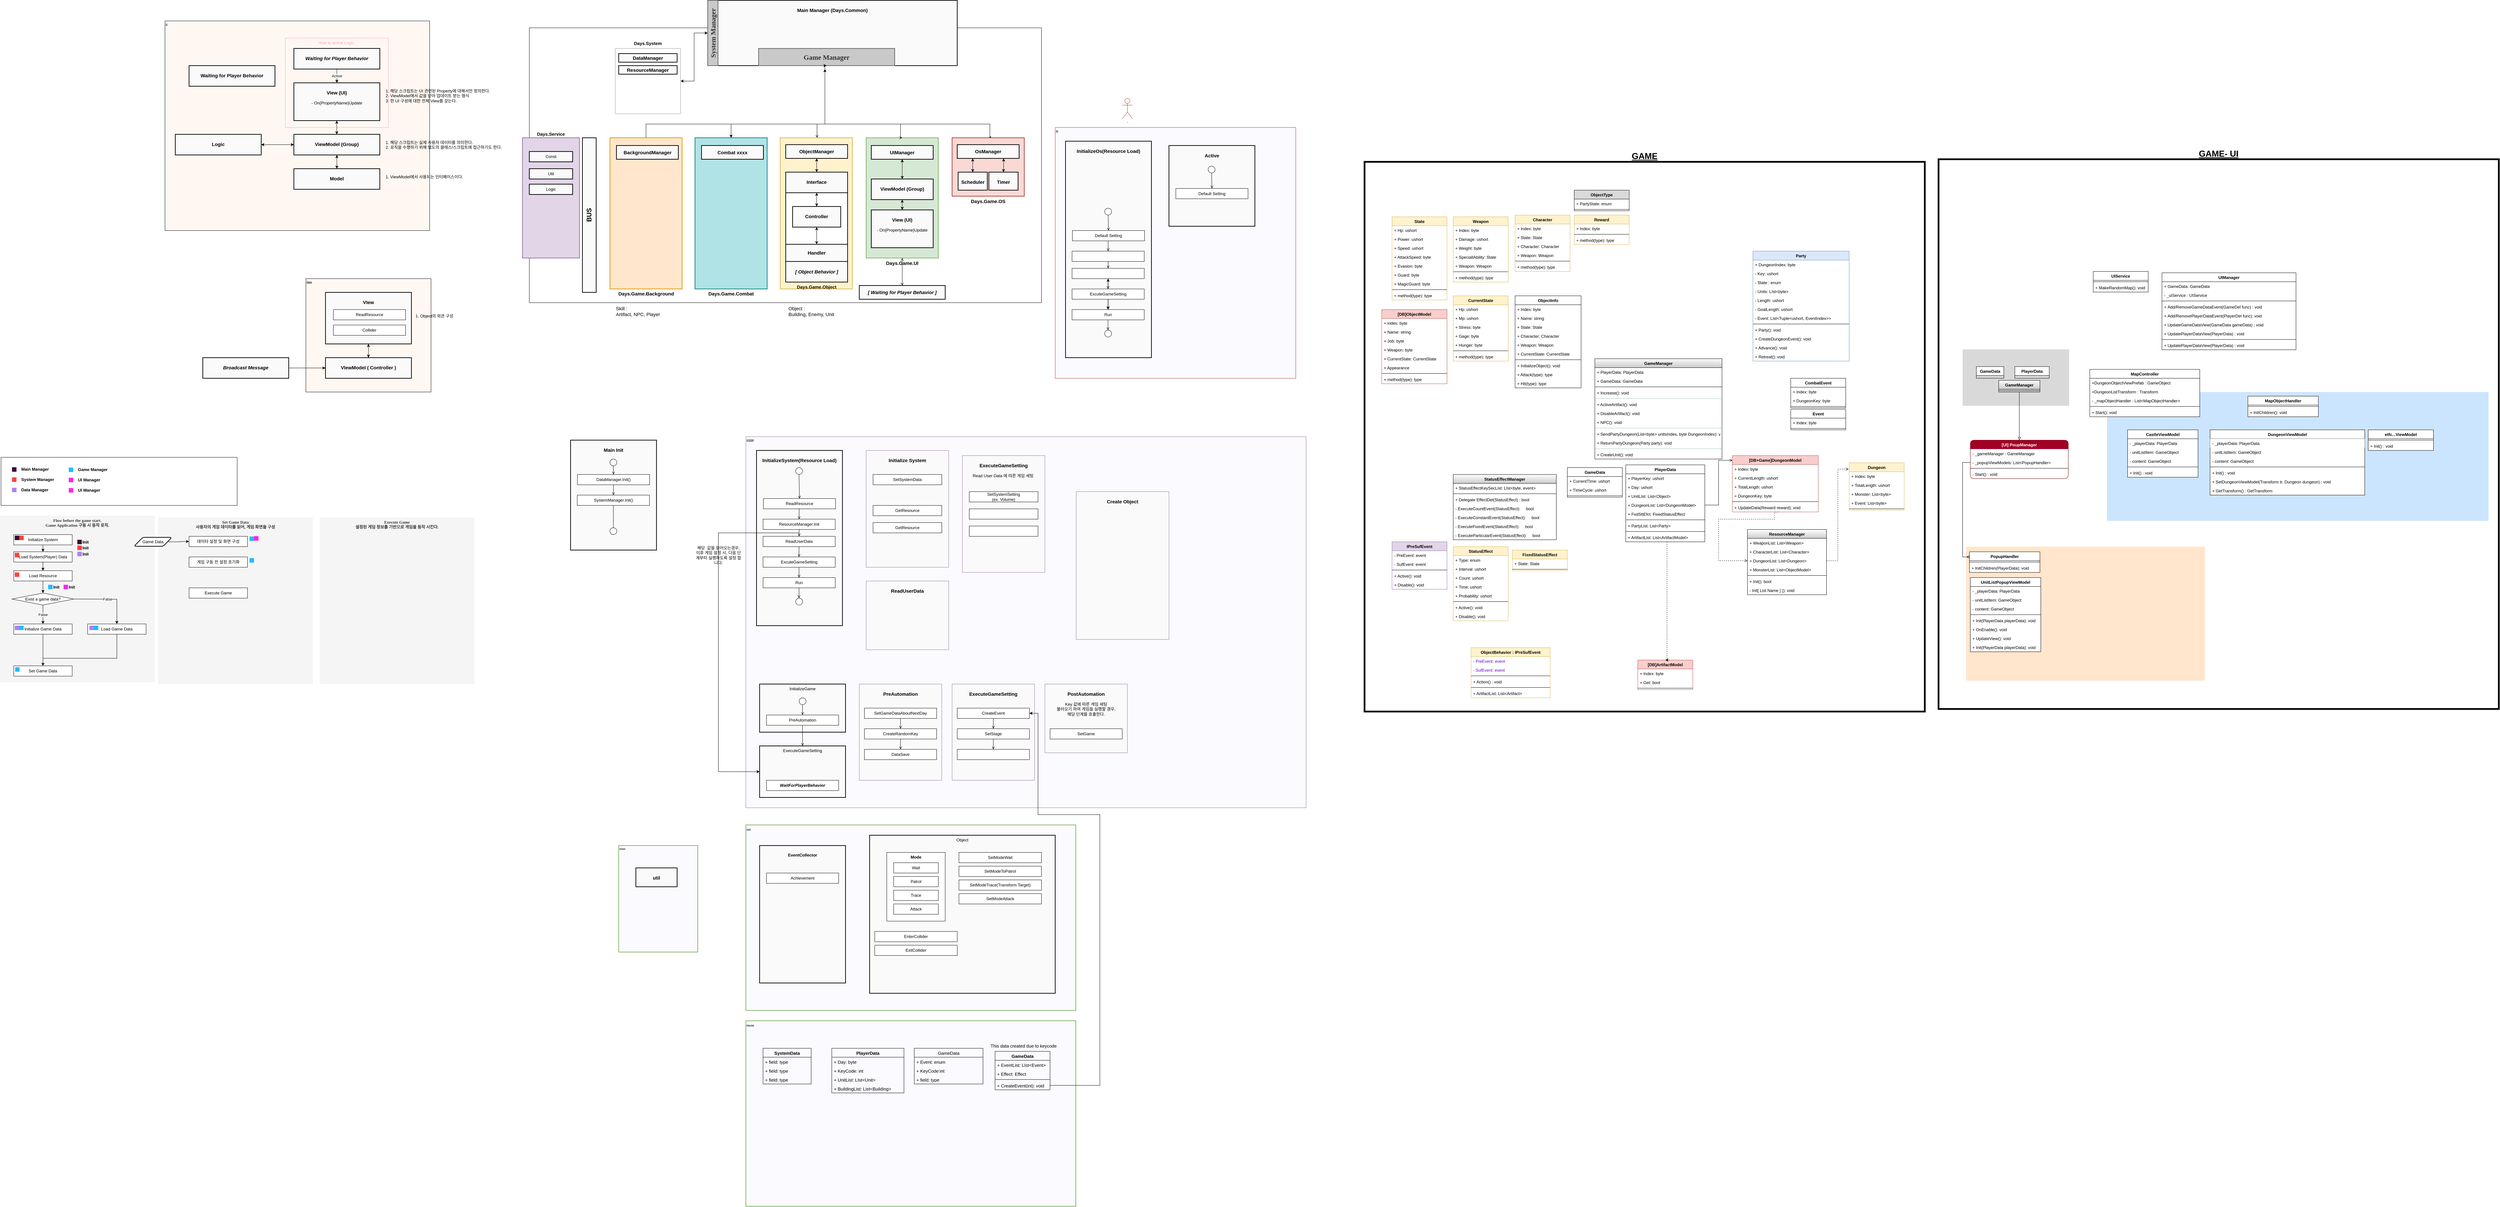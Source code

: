 <mxfile version="20.0.0" type="device"><diagram id="JO6f3JCloO_Fya-hQ_9x" name="Page-1"><mxGraphModel dx="4013" dy="3100" grid="1" gridSize="10" guides="1" tooltips="1" connect="1" arrows="1" fold="1" page="1" pageScale="1" pageWidth="827" pageHeight="1169" math="0" shadow="0"><root><mxCell id="0"/><mxCell id="1" parent="0"/><mxCell id="yDA2Cg8FaBzzixDSzgnI-10" value="" style="rounded=0;whiteSpace=wrap;html=1;" vertex="1" parent="1"><mxGeometry x="-2187" y="140" width="687" height="140" as="geometry"/></mxCell><mxCell id="hi7DhpX_LaejIal-hzsr-1" value="&lt;font style=&quot;font-size: 25px;&quot;&gt;GAME- UI&lt;br style=&quot;font-size: 25px;&quot;&gt;&lt;/font&gt;" style="rounded=0;whiteSpace=wrap;html=1;horizontal=1;verticalAlign=bottom;align=center;fontSize=25;fontStyle=5;labelPosition=center;verticalLabelPosition=top;fillColor=default;strokeWidth=5;" parent="1" vertex="1"><mxGeometry x="3450" y="-727.5" width="1630" height="1600" as="geometry"/></mxCell><mxCell id="hi7DhpX_LaejIal-hzsr-110" value="" style="rounded=0;whiteSpace=wrap;html=1;shadow=0;glass=0;sketch=0;strokeWidth=5;fillColor=#CCE5FF;gradientColor=none;strokeColor=none;" parent="1" vertex="1"><mxGeometry x="3940" y="-50" width="1110" height="375" as="geometry"/></mxCell><mxCell id="hi7DhpX_LaejIal-hzsr-87" value="" style="rounded=0;whiteSpace=wrap;html=1;shadow=0;glass=0;sketch=0;strokeWidth=5;fillColor=#FFE6CC;gradientColor=none;strokeColor=none;" parent="1" vertex="1"><mxGeometry x="3530" y="400" width="695" height="390" as="geometry"/></mxCell><mxCell id="hi7DhpX_LaejIal-hzsr-53" value="" style="rounded=0;whiteSpace=wrap;html=1;shadow=0;glass=0;sketch=0;strokeWidth=5;fillColor=#D9D9D9;gradientColor=none;strokeColor=none;" parent="1" vertex="1"><mxGeometry x="3520" y="-174" width="310" height="164" as="geometry"/></mxCell><mxCell id="p80cXRQI_qqGHJZ-oZug-25" value="Flow before the game start.&lt;br&gt;Game Application 구동 시 동작 로직." style="rounded=0;whiteSpace=wrap;html=1;verticalAlign=top;fontStyle=1;fontFamily=Lucida Console;fillColor=#f5f5f5;fontColor=#333333;strokeColor=none;" parent="1" vertex="1"><mxGeometry x="-2190" y="310" width="450" height="485" as="geometry"/></mxCell><mxCell id="h2eF0DlOM9UirUltuAFb-12" value="SYSTEM" style="rounded=0;whiteSpace=wrap;html=1;horizontal=1;verticalAlign=top;fillColor=#FAFAFF;strokeColor=#9673a6;align=left;fontSize=5;fontStyle=5" parent="1" vertex="1"><mxGeometry x="-20" y="80" width="1630" height="1080" as="geometry"/></mxCell><mxCell id="Crj_U59DyBL6AB01ClCU-47" value="ExecuteGameSetting" style="rounded=0;whiteSpace=wrap;html=1;fillColor=#FAFAFA;verticalAlign=top;strokeWidth=2;" parent="1" vertex="1"><mxGeometry x="20" y="980" width="250" height="150" as="geometry"/></mxCell><mxCell id="Crj_U59DyBL6AB01ClCU-1" value="" style="rounded=0;whiteSpace=wrap;html=1;horizontal=1;verticalAlign=top;align=left;fontSize=7;fontStyle=5;" parent="1" vertex="1"><mxGeometry x="-650" y="-1110" width="1490" height="800" as="geometry"/></mxCell><mxCell id="WcqTaLWbDKVJUe3xKXew-3" style="edgeStyle=orthogonalEdgeStyle;rounded=0;orthogonalLoop=1;jettySize=auto;html=1;startArrow=classic;startFill=1;" parent="1" source="Crj_U59DyBL6AB01ClCU-41" target="Crj_U59DyBL6AB01ClCU-34" edge="1"><mxGeometry relative="1" as="geometry"/></mxCell><mxCell id="Crj_U59DyBL6AB01ClCU-41" value="&lt;h3&gt;&lt;font style=&quot;font-size: 13px ; line-height: 1&quot;&gt;Days.System&lt;/font&gt;&lt;/h3&gt;" style="rounded=0;whiteSpace=wrap;html=1;fillColor=none;verticalAlign=bottom;strokeWidth=2;labelPosition=center;verticalLabelPosition=top;align=center;strokeColor=#C7C7C7;spacing=-8;" parent="1" vertex="1"><mxGeometry x="-400" y="-1050" width="190" height="190" as="geometry"/></mxCell><mxCell id="Crj_U59DyBL6AB01ClCU-46" value="" style="edgeStyle=orthogonalEdgeStyle;rounded=0;orthogonalLoop=1;jettySize=auto;html=1;fontFamily=Lucida Console;fontSize=11;fontColor=#FFFFFF;startArrow=open;startFill=0;endArrow=open;endFill=0;" parent="1" source="Crj_U59DyBL6AB01ClCU-29" target="Crj_U59DyBL6AB01ClCU-11" edge="1"><mxGeometry relative="1" as="geometry"/></mxCell><mxCell id="Crj_U59DyBL6AB01ClCU-29" value="&lt;font style=&quot;font-size: 14px;&quot;&gt;Days.Game.UI&lt;/font&gt;" style="rounded=0;whiteSpace=wrap;html=1;labelBackgroundColor=none;fontSize=14;strokeWidth=2;verticalAlign=top;fillColor=#d5e8d4;strokeColor=#82b366;labelPosition=center;verticalLabelPosition=bottom;align=center;fontStyle=1" parent="1" vertex="1"><mxGeometry x="330" y="-790" width="210" height="350" as="geometry"/></mxCell><mxCell id="Crj_U59DyBL6AB01ClCU-28" value="" style="rounded=0;whiteSpace=wrap;html=1;labelBackgroundColor=none;fontSize=19;strokeWidth=2;verticalAlign=middle;fillColor=#fff2cc;strokeColor=#d6b656;" parent="1" vertex="1"><mxGeometry x="80" y="-790" width="210" height="440" as="geometry"/></mxCell><mxCell id="Crj_U59DyBL6AB01ClCU-10" value="&lt;b style=&quot;font-size: 13px&quot;&gt;Days.Game.Object&lt;/b&gt;" style="rounded=0;whiteSpace=wrap;html=1;strokeWidth=2;verticalAlign=top;horizontal=1;fontColor=default;labelBackgroundColor=none;fontSize=13;labelPosition=center;verticalLabelPosition=bottom;align=center;" parent="1" vertex="1"><mxGeometry x="96" y="-690" width="180" height="320" as="geometry"/></mxCell><mxCell id="x2AA81q-u42qk1KqpOCe-1" value="UI" style="rounded=0;whiteSpace=wrap;html=1;horizontal=1;verticalAlign=top;align=left;fontSize=5;fontStyle=5;fillColor=#FFF8F2;" parent="1" vertex="1"><mxGeometry x="-1710" y="-1130" width="770" height="610" as="geometry"/></mxCell><mxCell id="dZV6w4OV0nE_quqzcikq-8" value="How to active Logic." style="rounded=0;whiteSpace=wrap;html=1;fillColor=none;strokeColor=#FFA6AC;horizontal=1;verticalAlign=top;fontColor=#FFA6AC;" parent="1" vertex="1"><mxGeometry x="-1360" y="-1080" width="300" height="260" as="geometry"/></mxCell><mxCell id="x2AA81q-u42qk1KqpOCe-13" value="&lt;h3&gt;Waiting for Player Behavior&lt;/h3&gt;" style="rounded=0;whiteSpace=wrap;html=1;fillColor=#FAFAFA;verticalAlign=top;strokeWidth=2;" parent="1" vertex="1"><mxGeometry x="-1640" y="-1000" width="250" height="60" as="geometry"/></mxCell><mxCell id="Fb8bJ37ryofL-O8Jvj3l-1" value="&lt;h3&gt;Create Object&lt;/h3&gt;" style="rounded=0;whiteSpace=wrap;html=1;strokeColor=#9673a6;fillColor=#FAFAFA;horizontal=1;verticalAlign=top;" parent="1" vertex="1"><mxGeometry x="941" y="240" width="270" height="430" as="geometry"/></mxCell><mxCell id="Fb8bJ37ryofL-O8Jvj3l-2" value="&lt;h3&gt;InitializeSystem(Resource Load)&lt;/h3&gt;" style="rounded=0;whiteSpace=wrap;html=1;fillColor=#FAFAFA;verticalAlign=top;strokeWidth=2;" parent="1" vertex="1"><mxGeometry x="11" y="120" width="250" height="510" as="geometry"/></mxCell><mxCell id="Fb8bJ37ryofL-O8Jvj3l-3" value="ReadResource" style="rounded=0;whiteSpace=wrap;html=1;strokeWidth=1;" parent="1" vertex="1"><mxGeometry x="30" y="320" width="210" height="30" as="geometry"/></mxCell><mxCell id="Fb8bJ37ryofL-O8Jvj3l-4" value="ReadUserData" style="rounded=0;whiteSpace=wrap;html=1;strokeWidth=1;" parent="1" vertex="1"><mxGeometry x="30" y="370" width="210" height="30" as="geometry"/></mxCell><mxCell id="Fb8bJ37ryofL-O8Jvj3l-5" value="&lt;h3&gt;Initialize System&lt;/h3&gt;" style="rounded=0;whiteSpace=wrap;html=1;strokeColor=#9673a6;fillColor=#FAFAFA;horizontal=1;verticalAlign=top;" parent="1" vertex="1"><mxGeometry x="330" y="120" width="240" height="340" as="geometry"/></mxCell><mxCell id="Fb8bJ37ryofL-O8Jvj3l-6" value="SetSystemData" style="rounded=0;whiteSpace=wrap;html=1;strokeWidth=1;fillColor=#ffffff;" parent="1" vertex="1"><mxGeometry x="350" y="190" width="200" height="30" as="geometry"/></mxCell><mxCell id="Fb8bJ37ryofL-O8Jvj3l-7" value="GetResource" style="rounded=0;whiteSpace=wrap;html=1;strokeWidth=1;fillColor=#ffffff;" parent="1" vertex="1"><mxGeometry x="350" y="280" width="200" height="30" as="geometry"/></mxCell><mxCell id="Fb8bJ37ryofL-O8Jvj3l-8" value="GetResource" style="rounded=0;whiteSpace=wrap;html=1;strokeWidth=1;fillColor=#ffffff;" parent="1" vertex="1"><mxGeometry x="350" y="330" width="200" height="30" as="geometry"/></mxCell><mxCell id="Fb8bJ37ryofL-O8Jvj3l-9" value="ExcuteGameSetting" style="rounded=0;whiteSpace=wrap;html=1;strokeWidth=1;" parent="1" vertex="1"><mxGeometry x="30" y="430" width="210" height="30" as="geometry"/></mxCell><mxCell id="Fb8bJ37ryofL-O8Jvj3l-10" value="&lt;h3&gt;ReadUserData&lt;/h3&gt;" style="rounded=0;whiteSpace=wrap;html=1;strokeColor=#9673a6;fillColor=#FAFAFA;horizontal=1;verticalAlign=top;" parent="1" vertex="1"><mxGeometry x="330" y="500" width="240" height="200" as="geometry"/></mxCell><mxCell id="Fb8bJ37ryofL-O8Jvj3l-12" value="Run" style="rounded=0;whiteSpace=wrap;html=1;strokeWidth=1;" parent="1" vertex="1"><mxGeometry x="30" y="490" width="210" height="30" as="geometry"/></mxCell><mxCell id="Fb8bJ37ryofL-O8Jvj3l-13" value="" style="endArrow=open;html=1;entryX=0.5;entryY=0;entryDx=0;entryDy=0;exitX=0.5;exitY=1;exitDx=0;exitDy=0;endFill=0;" parent="1" source="Fb8bJ37ryofL-O8Jvj3l-3" target="Fb8bJ37ryofL-O8Jvj3l-4" edge="1"><mxGeometry width="50" height="50" relative="1" as="geometry"><mxPoint x="150" y="251" as="sourcePoint"/><mxPoint x="420" y="330" as="targetPoint"/></mxGeometry></mxCell><mxCell id="Fb8bJ37ryofL-O8Jvj3l-14" value="" style="endArrow=open;html=1;entryX=0.5;entryY=0;entryDx=0;entryDy=0;exitX=0.5;exitY=1;exitDx=0;exitDy=0;endFill=0;" parent="1" edge="1"><mxGeometry width="50" height="50" relative="1" as="geometry"><mxPoint x="134.66" y="400" as="sourcePoint"/><mxPoint x="134.66" y="430" as="targetPoint"/></mxGeometry></mxCell><mxCell id="Fb8bJ37ryofL-O8Jvj3l-15" value="" style="endArrow=open;html=1;entryX=0.5;entryY=0;entryDx=0;entryDy=0;exitX=0.5;exitY=1;exitDx=0;exitDy=0;endFill=0;" parent="1" target="Crj_U59DyBL6AB01ClCU-31" edge="1"><mxGeometry width="50" height="50" relative="1" as="geometry"><mxPoint x="134.66" y="190.0" as="sourcePoint"/><mxPoint x="134.66" y="220.0" as="targetPoint"/></mxGeometry></mxCell><mxCell id="Fb8bJ37ryofL-O8Jvj3l-16" value="" style="endArrow=open;html=1;entryX=0.5;entryY=0;entryDx=0;entryDy=0;exitX=0.5;exitY=1;exitDx=0;exitDy=0;endFill=0;" parent="1" edge="1"><mxGeometry width="50" height="50" relative="1" as="geometry"><mxPoint x="134.66" y="460.0" as="sourcePoint"/><mxPoint x="134.66" y="490.0" as="targetPoint"/></mxGeometry></mxCell><mxCell id="Fb8bJ37ryofL-O8Jvj3l-17" value="" style="endArrow=open;html=1;entryX=0.5;entryY=0;entryDx=0;entryDy=0;exitX=0.5;exitY=1;exitDx=0;exitDy=0;endFill=0;" parent="1" edge="1"><mxGeometry width="50" height="50" relative="1" as="geometry"><mxPoint x="134.66" y="520.0" as="sourcePoint"/><mxPoint x="134.66" y="550.0" as="targetPoint"/></mxGeometry></mxCell><mxCell id="Fb8bJ37ryofL-O8Jvj3l-19" value="" style="ellipse;whiteSpace=wrap;html=1;aspect=fixed;strokeWidth=1;fillColor=#ffffff;" parent="1" vertex="1"><mxGeometry x="125" y="170" width="20" height="20" as="geometry"/></mxCell><mxCell id="Fb8bJ37ryofL-O8Jvj3l-20" value="" style="ellipse;whiteSpace=wrap;html=1;aspect=fixed;strokeWidth=1;fillColor=#ffffff;" parent="1" vertex="1"><mxGeometry x="125" y="550" width="20" height="20" as="geometry"/></mxCell><mxCell id="gf9t37EjKK5OmUTHv5Uv-1" value="InitializeGame" style="rounded=0;whiteSpace=wrap;html=1;fillColor=#FAFAFA;verticalAlign=top;strokeWidth=2;" parent="1" vertex="1"><mxGeometry x="20" y="800" width="250" height="140" as="geometry"/></mxCell><mxCell id="gf9t37EjKK5OmUTHv5Uv-2" value="&lt;h3&gt;PreAutomation&lt;/h3&gt;" style="rounded=0;whiteSpace=wrap;html=1;strokeColor=#9673a6;fillColor=#FAFAFA;horizontal=1;verticalAlign=top;" parent="1" vertex="1"><mxGeometry x="310" y="800" width="240" height="280" as="geometry"/></mxCell><mxCell id="gf9t37EjKK5OmUTHv5Uv-3" value="PreAutomation" style="rounded=0;whiteSpace=wrap;html=1;strokeWidth=1;" parent="1" vertex="1"><mxGeometry x="40" y="890" width="210" height="30" as="geometry"/></mxCell><mxCell id="gf9t37EjKK5OmUTHv5Uv-8" value="" style="endArrow=open;html=1;entryX=0.5;entryY=0;entryDx=0;entryDy=0;exitX=0.5;exitY=1;exitDx=0;exitDy=0;endFill=0;" parent="1" target="Crj_U59DyBL6AB01ClCU-47" edge="1"><mxGeometry width="50" height="50" relative="1" as="geometry"><mxPoint x="144.66" y="920" as="sourcePoint"/><mxPoint x="144.66" y="950" as="targetPoint"/></mxGeometry></mxCell><mxCell id="gf9t37EjKK5OmUTHv5Uv-9" value="" style="endArrow=open;html=1;entryX=0.5;entryY=0;entryDx=0;entryDy=0;exitX=0.5;exitY=1;exitDx=0;exitDy=0;endFill=0;" parent="1" target="gf9t37EjKK5OmUTHv5Uv-3" edge="1"><mxGeometry width="50" height="50" relative="1" as="geometry"><mxPoint x="144.66" y="860" as="sourcePoint"/><mxPoint x="144.66" y="890.0" as="targetPoint"/></mxGeometry></mxCell><mxCell id="gf9t37EjKK5OmUTHv5Uv-12" value="" style="ellipse;whiteSpace=wrap;html=1;aspect=fixed;strokeWidth=1;fillColor=#ffffff;" parent="1" vertex="1"><mxGeometry x="135" y="840" width="20" height="20" as="geometry"/></mxCell><mxCell id="gf9t37EjKK5OmUTHv5Uv-14" value="CreateRandomKey" style="rounded=0;whiteSpace=wrap;html=1;strokeWidth=1;" parent="1" vertex="1"><mxGeometry x="325" y="930" width="210" height="30" as="geometry"/></mxCell><mxCell id="gf9t37EjKK5OmUTHv5Uv-15" value="DataSave" style="rounded=0;whiteSpace=wrap;html=1;strokeWidth=1;" parent="1" vertex="1"><mxGeometry x="325" y="990" width="210" height="30" as="geometry"/></mxCell><mxCell id="gf9t37EjKK5OmUTHv5Uv-16" value="" style="endArrow=open;html=1;entryX=0.5;entryY=0;entryDx=0;entryDy=0;exitX=0.5;exitY=1;exitDx=0;exitDy=0;endFill=0;" parent="1" source="gf9t37EjKK5OmUTHv5Uv-14" target="gf9t37EjKK5OmUTHv5Uv-15" edge="1"><mxGeometry width="50" height="50" relative="1" as="geometry"><mxPoint x="445" y="961" as="sourcePoint"/><mxPoint x="715" y="1040" as="targetPoint"/></mxGeometry></mxCell><mxCell id="h2eF0DlOM9UirUltuAFb-1" value="&lt;h3&gt;PostAutomation&lt;/h3&gt;&lt;div&gt;Key 값에 따른 게임 세팅&lt;/div&gt;&lt;div&gt;불러오기 하여 게임을 실행할 경우,&lt;/div&gt;&lt;div&gt;해당 단계를 호출한다.&lt;/div&gt;" style="rounded=0;whiteSpace=wrap;html=1;strokeColor=#9673a6;fillColor=#FAFAFA;horizontal=1;verticalAlign=top;" parent="1" vertex="1"><mxGeometry x="850" y="800" width="240" height="200" as="geometry"/></mxCell><mxCell id="h2eF0DlOM9UirUltuAFb-3" value="SetGame" style="rounded=0;whiteSpace=wrap;html=1;strokeWidth=1;" parent="1" vertex="1"><mxGeometry x="865" y="930" width="210" height="30" as="geometry"/></mxCell><mxCell id="h2eF0DlOM9UirUltuAFb-5" value="&lt;h3&gt;ExecuteGameSetting&lt;/h3&gt;&lt;div&gt;Read User Data 에 따른 게임 세팅&amp;nbsp;&lt;/div&gt;" style="rounded=0;whiteSpace=wrap;html=1;strokeColor=#9673a6;fillColor=#FAFAFA;horizontal=1;verticalAlign=top;" parent="1" vertex="1"><mxGeometry x="610" y="135" width="240" height="340" as="geometry"/></mxCell><mxCell id="h2eF0DlOM9UirUltuAFb-6" value="SetSystemSetting&lt;br&gt;(ex. Volume)" style="rounded=0;whiteSpace=wrap;html=1;strokeWidth=1;fillColor=#ffffff;" parent="1" vertex="1"><mxGeometry x="630" y="240" width="200" height="30" as="geometry"/></mxCell><mxCell id="h2eF0DlOM9UirUltuAFb-7" value="" style="rounded=0;whiteSpace=wrap;html=1;strokeWidth=1;fillColor=#ffffff;" parent="1" vertex="1"><mxGeometry x="630" y="290" width="200" height="30" as="geometry"/></mxCell><mxCell id="h2eF0DlOM9UirUltuAFb-8" value="" style="rounded=0;whiteSpace=wrap;html=1;strokeWidth=1;fillColor=#ffffff;" parent="1" vertex="1"><mxGeometry x="630" y="340" width="200" height="30" as="geometry"/></mxCell><mxCell id="h2eF0DlOM9UirUltuAFb-9" value="SetGameDataAboutNextDay" style="rounded=0;whiteSpace=wrap;html=1;strokeWidth=1;" parent="1" vertex="1"><mxGeometry x="325" y="870" width="210" height="30" as="geometry"/></mxCell><mxCell id="h2eF0DlOM9UirUltuAFb-10" value="" style="endArrow=open;html=1;entryX=0.5;entryY=0;entryDx=0;entryDy=0;exitX=0.5;exitY=1;exitDx=0;exitDy=0;endFill=0;" parent="1" source="h2eF0DlOM9UirUltuAFb-9" edge="1"><mxGeometry width="50" height="50" relative="1" as="geometry"><mxPoint x="445" y="901" as="sourcePoint"/><mxPoint x="430" y="930" as="targetPoint"/></mxGeometry></mxCell><mxCell id="h2eF0DlOM9UirUltuAFb-11" value="&lt;h3 style=&quot;font-size: 4px;&quot;&gt;GAME&lt;/h3&gt;" style="rounded=0;whiteSpace=wrap;html=1;fillColor=#FAFAFF;verticalAlign=top;strokeWidth=2;strokeColor=#82b366;fontSize=4;fontStyle=5;align=left;" parent="1" vertex="1"><mxGeometry x="-20" y="1210" width="960" height="540" as="geometry"/></mxCell><mxCell id="h2eF0DlOM9UirUltuAFb-13" value="&lt;br&gt;EventCollector" style="rounded=0;whiteSpace=wrap;html=1;fillColor=#FAFAFA;verticalAlign=top;strokeWidth=2;fontStyle=1" parent="1" vertex="1"><mxGeometry x="20" y="1270" width="250" height="400" as="geometry"/></mxCell><mxCell id="h2eF0DlOM9UirUltuAFb-15" value="Object" style="rounded=0;whiteSpace=wrap;html=1;fillColor=#FAFAFA;verticalAlign=top;strokeWidth=2;" parent="1" vertex="1"><mxGeometry x="340" y="1240" width="540" height="460" as="geometry"/></mxCell><mxCell id="h2eF0DlOM9UirUltuAFb-16" value="Mode" style="rounded=0;whiteSpace=wrap;html=1;strokeWidth=1;verticalAlign=top;fontStyle=1" parent="1" vertex="1"><mxGeometry x="390" y="1290" width="170" height="200" as="geometry"/></mxCell><mxCell id="h2eF0DlOM9UirUltuAFb-17" value="Patrol" style="rounded=0;whiteSpace=wrap;html=1;strokeWidth=1;" parent="1" vertex="1"><mxGeometry x="410" y="1360" width="130" height="30" as="geometry"/></mxCell><mxCell id="h2eF0DlOM9UirUltuAFb-18" value="Wait" style="rounded=0;whiteSpace=wrap;html=1;strokeWidth=1;" parent="1" vertex="1"><mxGeometry x="410" y="1320" width="130" height="30" as="geometry"/></mxCell><mxCell id="h2eF0DlOM9UirUltuAFb-23" value="Achievement" style="rounded=0;whiteSpace=wrap;html=1;strokeWidth=1;" parent="1" vertex="1"><mxGeometry x="40" y="1350" width="210" height="30" as="geometry"/></mxCell><mxCell id="h2eF0DlOM9UirUltuAFb-26" value="Attack" style="rounded=0;whiteSpace=wrap;html=1;strokeWidth=1;" parent="1" vertex="1"><mxGeometry x="410" y="1440" width="130" height="30" as="geometry"/></mxCell><mxCell id="h2eF0DlOM9UirUltuAFb-27" value="SetModeWait" style="rounded=0;whiteSpace=wrap;html=1;strokeWidth=1;" parent="1" vertex="1"><mxGeometry x="600" y="1290" width="240" height="30" as="geometry"/></mxCell><mxCell id="h2eF0DlOM9UirUltuAFb-28" value="Trace" style="rounded=0;whiteSpace=wrap;html=1;strokeWidth=1;" parent="1" vertex="1"><mxGeometry x="410" y="1400" width="130" height="30" as="geometry"/></mxCell><mxCell id="h2eF0DlOM9UirUltuAFb-29" value="SetModeToPatrol" style="rounded=0;whiteSpace=wrap;html=1;strokeWidth=1;" parent="1" vertex="1"><mxGeometry x="600" y="1330" width="240" height="30" as="geometry"/></mxCell><mxCell id="h2eF0DlOM9UirUltuAFb-30" value="SetModeTrace(Transform Target)" style="rounded=0;whiteSpace=wrap;html=1;strokeWidth=1;" parent="1" vertex="1"><mxGeometry x="600" y="1370" width="240" height="30" as="geometry"/></mxCell><mxCell id="h2eF0DlOM9UirUltuAFb-31" value="SetModeAttack" style="rounded=0;whiteSpace=wrap;html=1;strokeWidth=1;" parent="1" vertex="1"><mxGeometry x="600" y="1410" width="240" height="30" as="geometry"/></mxCell><mxCell id="h2eF0DlOM9UirUltuAFb-37" value="EnterCollider" style="rounded=0;whiteSpace=wrap;html=1;strokeWidth=1;" parent="1" vertex="1"><mxGeometry x="355" y="1520" width="240" height="30" as="geometry"/></mxCell><mxCell id="h2eF0DlOM9UirUltuAFb-38" value="ExitCollider" style="rounded=0;whiteSpace=wrap;html=1;strokeWidth=1;" parent="1" vertex="1"><mxGeometry x="355" y="1560" width="240" height="30" as="geometry"/></mxCell><mxCell id="h2eF0DlOM9UirUltuAFb-39" value="&lt;h3 style=&quot;font-size: 4px&quot;&gt;Player Data&lt;/h3&gt;" style="rounded=0;whiteSpace=wrap;html=1;fillColor=#FAFAFF;verticalAlign=top;strokeWidth=2;strokeColor=#82b366;fontSize=4;fontStyle=5;align=left;" parent="1" vertex="1"><mxGeometry x="-20" y="1780" width="960" height="540" as="geometry"/></mxCell><mxCell id="h2eF0DlOM9UirUltuAFb-42" value="SystemData" style="swimlane;fontStyle=1;childLayout=stackLayout;horizontal=1;startSize=26;fillColor=none;horizontalStack=0;resizeParent=1;resizeParentMax=0;resizeLast=0;collapsible=1;marginBottom=0;fontSize=13;align=center;verticalAlign=top;" parent="1" vertex="1"><mxGeometry x="30" y="1860" width="140" height="104" as="geometry"/></mxCell><mxCell id="h2eF0DlOM9UirUltuAFb-43" value="+ field: type" style="text;strokeColor=none;fillColor=none;align=left;verticalAlign=top;spacingLeft=4;spacingRight=4;overflow=hidden;rotatable=0;points=[[0,0.5],[1,0.5]];portConstraint=eastwest;fontSize=13;" parent="h2eF0DlOM9UirUltuAFb-42" vertex="1"><mxGeometry y="26" width="140" height="26" as="geometry"/></mxCell><mxCell id="h2eF0DlOM9UirUltuAFb-44" value="+ field: type" style="text;strokeColor=none;fillColor=none;align=left;verticalAlign=top;spacingLeft=4;spacingRight=4;overflow=hidden;rotatable=0;points=[[0,0.5],[1,0.5]];portConstraint=eastwest;fontSize=13;" parent="h2eF0DlOM9UirUltuAFb-42" vertex="1"><mxGeometry y="52" width="140" height="26" as="geometry"/></mxCell><mxCell id="h2eF0DlOM9UirUltuAFb-45" value="+ field: type" style="text;strokeColor=none;fillColor=none;align=left;verticalAlign=top;spacingLeft=4;spacingRight=4;overflow=hidden;rotatable=0;points=[[0,0.5],[1,0.5]];portConstraint=eastwest;fontSize=13;" parent="h2eF0DlOM9UirUltuAFb-42" vertex="1"><mxGeometry y="78" width="140" height="26" as="geometry"/></mxCell><mxCell id="h2eF0DlOM9UirUltuAFb-46" value="PlayerData" style="swimlane;fontStyle=1;childLayout=stackLayout;horizontal=1;startSize=26;fillColor=none;horizontalStack=0;resizeParent=1;resizeParentMax=0;resizeLast=0;collapsible=1;marginBottom=0;fontSize=13;align=center;verticalAlign=top;" parent="1" vertex="1"><mxGeometry x="230" y="1860" width="210" height="130" as="geometry"/></mxCell><mxCell id="h2eF0DlOM9UirUltuAFb-47" value="+ Day: byte" style="text;strokeColor=none;fillColor=none;align=left;verticalAlign=top;spacingLeft=4;spacingRight=4;overflow=hidden;rotatable=0;points=[[0,0.5],[1,0.5]];portConstraint=eastwest;fontSize=13;" parent="h2eF0DlOM9UirUltuAFb-46" vertex="1"><mxGeometry y="26" width="210" height="26" as="geometry"/></mxCell><mxCell id="h2eF0DlOM9UirUltuAFb-48" value="+ KeyCode: int" style="text;strokeColor=none;fillColor=none;align=left;verticalAlign=top;spacingLeft=4;spacingRight=4;overflow=hidden;rotatable=0;points=[[0,0.5],[1,0.5]];portConstraint=eastwest;fontSize=13;" parent="h2eF0DlOM9UirUltuAFb-46" vertex="1"><mxGeometry y="52" width="210" height="26" as="geometry"/></mxCell><mxCell id="h2eF0DlOM9UirUltuAFb-54" value="+ UnitList: LIst&lt;Unit&gt;" style="text;strokeColor=none;fillColor=none;align=left;verticalAlign=top;spacingLeft=4;spacingRight=4;overflow=hidden;rotatable=0;points=[[0,0.5],[1,0.5]];portConstraint=eastwest;fontSize=13;" parent="h2eF0DlOM9UirUltuAFb-46" vertex="1"><mxGeometry y="78" width="210" height="26" as="geometry"/></mxCell><mxCell id="h2eF0DlOM9UirUltuAFb-49" value="+ BuildingList: List&lt;Building&gt;" style="text;strokeColor=none;fillColor=none;align=left;verticalAlign=top;spacingLeft=4;spacingRight=4;overflow=hidden;rotatable=0;points=[[0,0.5],[1,0.5]];portConstraint=eastwest;fontSize=13;" parent="h2eF0DlOM9UirUltuAFb-46" vertex="1"><mxGeometry y="104" width="210" height="26" as="geometry"/></mxCell><mxCell id="h2eF0DlOM9UirUltuAFb-50" value="GameData" style="swimlane;fontStyle=0;childLayout=stackLayout;horizontal=1;startSize=26;fillColor=none;horizontalStack=0;resizeParent=1;resizeParentMax=0;resizeLast=0;collapsible=1;marginBottom=0;fontSize=13;align=center;verticalAlign=top;" parent="1" vertex="1"><mxGeometry x="470" y="1860" width="200" height="104" as="geometry"/></mxCell><mxCell id="h2eF0DlOM9UirUltuAFb-51" value="+ Event: enum" style="text;strokeColor=none;fillColor=none;align=left;verticalAlign=top;spacingLeft=4;spacingRight=4;overflow=hidden;rotatable=0;points=[[0,0.5],[1,0.5]];portConstraint=eastwest;fontSize=13;" parent="h2eF0DlOM9UirUltuAFb-50" vertex="1"><mxGeometry y="26" width="200" height="26" as="geometry"/></mxCell><mxCell id="h2eF0DlOM9UirUltuAFb-52" value="+ KeyCode:int " style="text;strokeColor=none;fillColor=none;align=left;verticalAlign=top;spacingLeft=4;spacingRight=4;overflow=hidden;rotatable=0;points=[[0,0.5],[1,0.5]];portConstraint=eastwest;fontSize=13;" parent="h2eF0DlOM9UirUltuAFb-50" vertex="1"><mxGeometry y="52" width="200" height="26" as="geometry"/></mxCell><mxCell id="h2eF0DlOM9UirUltuAFb-53" value="+ field: type" style="text;strokeColor=none;fillColor=none;align=left;verticalAlign=top;spacingLeft=4;spacingRight=4;overflow=hidden;rotatable=0;points=[[0,0.5],[1,0.5]];portConstraint=eastwest;fontSize=13;" parent="h2eF0DlOM9UirUltuAFb-50" vertex="1"><mxGeometry y="78" width="200" height="26" as="geometry"/></mxCell><mxCell id="h2eF0DlOM9UirUltuAFb-55" value="GameData" style="swimlane;fontStyle=1;align=center;verticalAlign=top;childLayout=stackLayout;horizontal=1;startSize=26;horizontalStack=0;resizeParent=1;resizeParentMax=0;resizeLast=0;collapsible=1;marginBottom=0;fontSize=13;fillColor=#FAFAFF;" parent="1" vertex="1"><mxGeometry x="705" y="1869" width="160" height="112" as="geometry"/></mxCell><mxCell id="h2eF0DlOM9UirUltuAFb-56" value="+ EventList: LIst&lt;Event&gt;" style="text;strokeColor=none;fillColor=none;align=left;verticalAlign=top;spacingLeft=4;spacingRight=4;overflow=hidden;rotatable=0;points=[[0,0.5],[1,0.5]];portConstraint=eastwest;fontSize=13;" parent="h2eF0DlOM9UirUltuAFb-55" vertex="1"><mxGeometry y="26" width="160" height="26" as="geometry"/></mxCell><mxCell id="h2eF0DlOM9UirUltuAFb-60" value="+ Effect: Effect" style="text;strokeColor=none;fillColor=none;align=left;verticalAlign=top;spacingLeft=4;spacingRight=4;overflow=hidden;rotatable=0;points=[[0,0.5],[1,0.5]];portConstraint=eastwest;fontSize=13;" parent="h2eF0DlOM9UirUltuAFb-55" vertex="1"><mxGeometry y="52" width="160" height="26" as="geometry"/></mxCell><mxCell id="h2eF0DlOM9UirUltuAFb-57" value="" style="line;strokeWidth=1;fillColor=none;align=left;verticalAlign=middle;spacingTop=-1;spacingLeft=3;spacingRight=3;rotatable=0;labelPosition=right;points=[];portConstraint=eastwest;fontSize=13;" parent="h2eF0DlOM9UirUltuAFb-55" vertex="1"><mxGeometry y="78" width="160" height="8" as="geometry"/></mxCell><mxCell id="h2eF0DlOM9UirUltuAFb-58" value="+ CreateEvent(int): void" style="text;strokeColor=none;fillColor=none;align=left;verticalAlign=top;spacingLeft=4;spacingRight=4;overflow=hidden;rotatable=0;points=[[0,0.5],[1,0.5]];portConstraint=eastwest;fontSize=13;" parent="h2eF0DlOM9UirUltuAFb-55" vertex="1"><mxGeometry y="86" width="160" height="26" as="geometry"/></mxCell><mxCell id="h2eF0DlOM9UirUltuAFb-59" value="&lt;span style=&quot;color: rgb(0 , 0 , 0) ; font-family: &amp;#34;helvetica&amp;#34; ; font-size: 13px ; font-style: normal ; font-weight: 400 ; letter-spacing: normal ; text-align: center ; text-indent: 0px ; text-transform: none ; word-spacing: 0px ; background-color: rgb(248 , 249 , 250) ; display: inline ; float: none&quot;&gt;This data created due to keycode&lt;/span&gt;" style="text;whiteSpace=wrap;html=1;fontSize=13;" parent="1" vertex="1"><mxGeometry x="690" y="1839" width="210" height="30" as="geometry"/></mxCell><mxCell id="h2eF0DlOM9UirUltuAFb-63" value="&lt;h3&gt;ExecuteGameSetting&lt;/h3&gt;" style="rounded=0;whiteSpace=wrap;html=1;strokeColor=#9673a6;fillColor=#FAFAFA;horizontal=1;verticalAlign=top;" parent="1" vertex="1"><mxGeometry x="580" y="800" width="240" height="280" as="geometry"/></mxCell><mxCell id="h2eF0DlOM9UirUltuAFb-64" value="SetStage" style="rounded=0;whiteSpace=wrap;html=1;strokeWidth=1;" parent="1" vertex="1"><mxGeometry x="595" y="930" width="210" height="30" as="geometry"/></mxCell><mxCell id="h2eF0DlOM9UirUltuAFb-65" value="" style="rounded=0;whiteSpace=wrap;html=1;strokeWidth=1;" parent="1" vertex="1"><mxGeometry x="595" y="990" width="210" height="30" as="geometry"/></mxCell><mxCell id="h2eF0DlOM9UirUltuAFb-66" value="" style="endArrow=open;html=1;entryX=0.5;entryY=0;entryDx=0;entryDy=0;exitX=0.5;exitY=1;exitDx=0;exitDy=0;endFill=0;" parent="1" source="h2eF0DlOM9UirUltuAFb-64" target="h2eF0DlOM9UirUltuAFb-65" edge="1"><mxGeometry width="50" height="50" relative="1" as="geometry"><mxPoint x="715" y="961" as="sourcePoint"/><mxPoint x="985" y="1040" as="targetPoint"/></mxGeometry></mxCell><mxCell id="h2eF0DlOM9UirUltuAFb-67" value="CreateEvent" style="rounded=0;whiteSpace=wrap;html=1;strokeWidth=1;" parent="1" vertex="1"><mxGeometry x="595" y="870" width="210" height="30" as="geometry"/></mxCell><mxCell id="h2eF0DlOM9UirUltuAFb-68" value="" style="endArrow=open;html=1;entryX=0.5;entryY=0;entryDx=0;entryDy=0;exitX=0.5;exitY=1;exitDx=0;exitDy=0;endFill=0;" parent="1" source="h2eF0DlOM9UirUltuAFb-67" edge="1"><mxGeometry width="50" height="50" relative="1" as="geometry"><mxPoint x="715" y="901" as="sourcePoint"/><mxPoint x="700" y="930" as="targetPoint"/></mxGeometry></mxCell><mxCell id="h2eF0DlOM9UirUltuAFb-69" style="edgeStyle=orthogonalEdgeStyle;rounded=0;orthogonalLoop=1;jettySize=auto;html=1;entryX=1;entryY=0.5;entryDx=0;entryDy=0;fontSize=13;" parent="1" source="h2eF0DlOM9UirUltuAFb-58" target="h2eF0DlOM9UirUltuAFb-67" edge="1"><mxGeometry relative="1" as="geometry"><Array as="points"><mxPoint x="1010" y="1968"/><mxPoint x="1010" y="1180"/><mxPoint x="830" y="1180"/><mxPoint x="830" y="885"/></Array></mxGeometry></mxCell><mxCell id="TayvSyezCyT285YaWdKb-1" style="edgeStyle=orthogonalEdgeStyle;rounded=0;orthogonalLoop=1;jettySize=auto;html=1;entryX=0;entryY=0.5;entryDx=0;entryDy=0;" parent="1" source="Fb8bJ37ryofL-O8Jvj3l-4" target="Crj_U59DyBL6AB01ClCU-47" edge="1"><mxGeometry relative="1" as="geometry"><Array as="points"><mxPoint x="135" y="360"/><mxPoint x="-100" y="360"/><mxPoint x="-100" y="1055"/></Array></mxGeometry></mxCell><mxCell id="TayvSyezCyT285YaWdKb-2" value="해당&amp;nbsp; 값을 읽어오는경우, 이후 게임 설정 시, 다음 단계부터 실행하도록 설정 합니다." style="text;html=1;strokeColor=none;fillColor=none;align=center;verticalAlign=middle;whiteSpace=wrap;rounded=0;" parent="1" vertex="1"><mxGeometry x="-169" y="410" width="139" height="30" as="geometry"/></mxCell><mxCell id="UqYvlSZIFYsTv_rJY22j-2" value="&lt;h3&gt;Model&lt;/h3&gt;" style="rounded=0;whiteSpace=wrap;html=1;fillColor=#FAFAFA;verticalAlign=top;strokeWidth=2;" parent="1" vertex="1"><mxGeometry x="-1335" y="-700" width="250" height="60" as="geometry"/></mxCell><mxCell id="UqYvlSZIFYsTv_rJY22j-3" value="&lt;h3&gt;View (UI)&lt;/h3&gt;&lt;div&gt;&lt;span&gt;- On{PropertyName}Update&lt;/span&gt;&lt;br&gt;&lt;/div&gt;&lt;div&gt;&lt;br&gt;&lt;/div&gt;" style="rounded=0;whiteSpace=wrap;html=1;fillColor=#FAFAFA;verticalAlign=top;strokeWidth=2;" parent="1" vertex="1"><mxGeometry x="-1335" y="-950" width="250" height="110" as="geometry"/></mxCell><mxCell id="UqYvlSZIFYsTv_rJY22j-4" value="&lt;h3&gt;ViewModel (Group)&lt;/h3&gt;" style="rounded=0;whiteSpace=wrap;html=1;fillColor=#FAFAFA;verticalAlign=top;strokeWidth=2;" parent="1" vertex="1"><mxGeometry x="-1335" y="-800" width="250" height="60" as="geometry"/></mxCell><mxCell id="UqYvlSZIFYsTv_rJY22j-5" value="&lt;div style=&quot;font-family: &amp;#34;helvetica&amp;#34; ; font-size: 12px ; font-style: normal ; font-weight: 400 ; letter-spacing: normal ; text-indent: 0px ; text-transform: none ; word-spacing: 0px&quot;&gt;1. 해당 스크립트는 UI 관련된 Property에 대해서만 정의한다.&lt;/div&gt;&lt;div style=&quot;font-family: &amp;#34;helvetica&amp;#34; ; font-size: 12px ; font-style: normal ; font-weight: 400 ; letter-spacing: normal ; text-indent: 0px ; text-transform: none ; word-spacing: 0px&quot;&gt;2. ViewModel에서 값을 받아 업데이트 받는 형식&lt;/div&gt;&lt;div style=&quot;font-family: &amp;#34;helvetica&amp;#34; ; font-size: 12px ; font-style: normal ; font-weight: 400 ; letter-spacing: normal ; text-indent: 0px ; text-transform: none ; word-spacing: 0px&quot;&gt;3. 한 UI 구성에 대한 전체 View를 갖는다.&lt;/div&gt;" style="text;whiteSpace=wrap;html=1;fillColor=none;align=left;fontColor=default;labelBackgroundColor=none;" parent="1" vertex="1"><mxGeometry x="-1070" y="-940" width="350" height="60" as="geometry"/></mxCell><mxCell id="UqYvlSZIFYsTv_rJY22j-6" value="1. 해당 스크립트는 실제 사용자 데이터를 의미한다.&lt;br&gt;2. 로직을 수행하기 위해 별도의 클래스/스크립트에 접근하기도 한다." style="text;whiteSpace=wrap;html=1;fillColor=none;align=left;fontColor=default;labelBackgroundColor=none;" parent="1" vertex="1"><mxGeometry x="-1070" y="-790" width="380" height="60" as="geometry"/></mxCell><mxCell id="UqYvlSZIFYsTv_rJY22j-7" value="1. ViewModel에서 사용되는 인터페이스이다.&amp;nbsp;" style="text;whiteSpace=wrap;html=1;fillColor=none;align=left;fontColor=default;labelBackgroundColor=none;" parent="1" vertex="1"><mxGeometry x="-1070" y="-690" width="350" height="60" as="geometry"/></mxCell><mxCell id="UqYvlSZIFYsTv_rJY22j-8" value="&lt;h3&gt;Logic&lt;/h3&gt;" style="rounded=0;whiteSpace=wrap;html=1;fillColor=#FAFAFA;verticalAlign=top;strokeWidth=2;" parent="1" vertex="1"><mxGeometry x="-1680" y="-800" width="250" height="60" as="geometry"/></mxCell><mxCell id="UqYvlSZIFYsTv_rJY22j-9" value="Common" style="rounded=0;whiteSpace=wrap;html=1;fillColor=#FAFAFF;verticalAlign=top;strokeWidth=2;strokeColor=#82b366;fontSize=4;fontStyle=5;align=left;" parent="1" vertex="1"><mxGeometry x="-390" y="1270" width="230" height="310" as="geometry"/></mxCell><mxCell id="UqYvlSZIFYsTv_rJY22j-11" value="&lt;h3&gt;util&lt;/h3&gt;" style="rounded=0;whiteSpace=wrap;html=1;fillColor=#FAFAFA;verticalAlign=top;strokeWidth=2;" parent="1" vertex="1"><mxGeometry x="-340" y="1335" width="120" height="55" as="geometry"/></mxCell><mxCell id="UqYvlSZIFYsTv_rJY22j-12" value="" style="endArrow=classic;startArrow=classic;html=1;rounded=0;fontColor=default;exitX=0.5;exitY=0;exitDx=0;exitDy=0;entryX=0.5;entryY=1;entryDx=0;entryDy=0;" parent="1" source="UqYvlSZIFYsTv_rJY22j-2" target="UqYvlSZIFYsTv_rJY22j-4" edge="1"><mxGeometry width="50" height="50" relative="1" as="geometry"><mxPoint x="-1230" y="-700" as="sourcePoint"/><mxPoint x="-1180" y="-750" as="targetPoint"/></mxGeometry></mxCell><mxCell id="UqYvlSZIFYsTv_rJY22j-14" value="" style="endArrow=classic;startArrow=classic;html=1;rounded=0;fontColor=default;exitX=0.5;exitY=0;exitDx=0;exitDy=0;entryX=0.5;entryY=1;entryDx=0;entryDy=0;" parent="1" edge="1"><mxGeometry width="50" height="50" relative="1" as="geometry"><mxPoint x="-1210.29" y="-800" as="sourcePoint"/><mxPoint x="-1210.29" y="-840" as="targetPoint"/></mxGeometry></mxCell><mxCell id="UqYvlSZIFYsTv_rJY22j-15" value="" style="endArrow=classic;startArrow=classic;html=1;rounded=0;fontColor=default;exitX=1;exitY=0.5;exitDx=0;exitDy=0;entryX=0;entryY=0.5;entryDx=0;entryDy=0;" parent="1" source="UqYvlSZIFYsTv_rJY22j-8" target="UqYvlSZIFYsTv_rJY22j-4" edge="1"><mxGeometry width="50" height="50" relative="1" as="geometry"><mxPoint x="-1410.0" y="-740" as="sourcePoint"/><mxPoint x="-1410.0" y="-780" as="targetPoint"/></mxGeometry></mxCell><mxCell id="UqYvlSZIFYsTv_rJY22j-22" value="Active" style="edgeStyle=orthogonalEdgeStyle;rounded=0;orthogonalLoop=1;jettySize=auto;html=1;fontColor=default;entryX=0.5;entryY=0;entryDx=0;entryDy=0;" parent="1" source="UqYvlSZIFYsTv_rJY22j-21" target="UqYvlSZIFYsTv_rJY22j-3" edge="1"><mxGeometry relative="1" as="geometry"/></mxCell><mxCell id="UqYvlSZIFYsTv_rJY22j-21" value="&lt;h3&gt;Waiting for Player Behavior&lt;/h3&gt;" style="rounded=0;html=1;fillColor=#FAFAFA;verticalAlign=top;strokeWidth=2;labelBackgroundColor=none;labelBorderColor=none;whiteSpace=wrap;fontStyle=2" parent="1" vertex="1"><mxGeometry x="-1335" y="-1050" width="250" height="60" as="geometry"/></mxCell><mxCell id="dZV6w4OV0nE_quqzcikq-1" value="Object" style="rounded=0;whiteSpace=wrap;html=1;horizontal=1;verticalAlign=top;align=left;fontSize=5;fontStyle=5;fillColor=#FFF8F2;" parent="1" vertex="1"><mxGeometry x="-1300" y="-380" width="364" height="330" as="geometry"/></mxCell><mxCell id="dZV6w4OV0nE_quqzcikq-4" style="edgeStyle=orthogonalEdgeStyle;rounded=0;orthogonalLoop=1;jettySize=auto;html=1;entryX=0.5;entryY=0;entryDx=0;entryDy=0;startArrow=classic;startFill=1;" parent="1" source="dZV6w4OV0nE_quqzcikq-2" target="dZV6w4OV0nE_quqzcikq-3" edge="1"><mxGeometry relative="1" as="geometry"><Array as="points"><mxPoint x="-1118" y="-170"/><mxPoint x="-1118" y="-170"/></Array></mxGeometry></mxCell><mxCell id="dZV6w4OV0nE_quqzcikq-2" value="&lt;h3&gt;VIew&lt;/h3&gt;" style="rounded=0;whiteSpace=wrap;html=1;fillColor=#FAFAFA;verticalAlign=top;strokeWidth=2;" parent="1" vertex="1"><mxGeometry x="-1243" y="-340" width="250" height="150" as="geometry"/></mxCell><mxCell id="dZV6w4OV0nE_quqzcikq-3" value="&lt;h3&gt;VIewModel ( Controller )&lt;/h3&gt;" style="rounded=0;whiteSpace=wrap;html=1;fillColor=#FAFAFA;verticalAlign=top;strokeWidth=2;" parent="1" vertex="1"><mxGeometry x="-1243" y="-150" width="250" height="60" as="geometry"/></mxCell><mxCell id="dZV6w4OV0nE_quqzcikq-5" value="&lt;div style=&quot;font-family: &amp;#34;helvetica&amp;#34; ; font-size: 12px ; font-style: normal ; font-weight: 400 ; letter-spacing: normal ; text-indent: 0px ; text-transform: none ; word-spacing: 0px&quot;&gt;1. Object의 외관 구성&lt;br&gt;&lt;/div&gt;" style="text;whiteSpace=wrap;html=1;fillColor=none;align=left;fontColor=default;labelBackgroundColor=none;" parent="1" vertex="1"><mxGeometry x="-983" y="-285" width="145" height="40" as="geometry"/></mxCell><mxCell id="dZV6w4OV0nE_quqzcikq-6" value="ReadResource" style="rounded=0;whiteSpace=wrap;html=1;strokeWidth=1;" parent="1" vertex="1"><mxGeometry x="-1220" y="-290" width="210" height="30" as="geometry"/></mxCell><mxCell id="dZV6w4OV0nE_quqzcikq-7" value="Collider" style="rounded=0;whiteSpace=wrap;html=1;strokeWidth=1;" parent="1" vertex="1"><mxGeometry x="-1220" y="-245" width="210" height="30" as="geometry"/></mxCell><mxCell id="dZV6w4OV0nE_quqzcikq-11" style="edgeStyle=orthogonalEdgeStyle;rounded=0;orthogonalLoop=1;jettySize=auto;html=1;entryX=0;entryY=0.5;entryDx=0;entryDy=0;fontColor=#FFA6AC;startArrow=none;startFill=0;" parent="1" source="dZV6w4OV0nE_quqzcikq-10" target="dZV6w4OV0nE_quqzcikq-3" edge="1"><mxGeometry relative="1" as="geometry"/></mxCell><mxCell id="dZV6w4OV0nE_quqzcikq-10" value="&lt;h3&gt;Broadcast Message&lt;/h3&gt;" style="rounded=0;whiteSpace=wrap;html=1;fillColor=#FAFAFA;verticalAlign=top;strokeWidth=2;fontStyle=2" parent="1" vertex="1"><mxGeometry x="-1600" y="-150" width="250" height="60" as="geometry"/></mxCell><mxCell id="Crj_U59DyBL6AB01ClCU-2" value="&lt;h3&gt;Main Manager (Days.Common)&lt;/h3&gt;" style="rounded=0;whiteSpace=wrap;html=1;fillColor=#FAFAFA;verticalAlign=top;strokeWidth=2;" parent="1" vertex="1"><mxGeometry x="-131" y="-1190" width="726" height="190" as="geometry"/></mxCell><mxCell id="Crj_U59DyBL6AB01ClCU-17" style="edgeStyle=orthogonalEdgeStyle;rounded=0;orthogonalLoop=1;jettySize=auto;html=1;exitX=0.5;exitY=1;exitDx=0;exitDy=0;entryX=0.5;entryY=0;entryDx=0;entryDy=0;fontSize=13;fontColor=default;startArrow=classic;startFill=1;" parent="1" source="Crj_U59DyBL6AB01ClCU-3" target="Crj_U59DyBL6AB01ClCU-10" edge="1"><mxGeometry relative="1" as="geometry"/></mxCell><mxCell id="Crj_U59DyBL6AB01ClCU-3" value="&lt;h3&gt;ObjectManager&lt;/h3&gt;" style="rounded=0;whiteSpace=wrap;html=1;fillColor=#FAFAFA;verticalAlign=middle;strokeWidth=2;" parent="1" vertex="1"><mxGeometry x="96" y="-770" width="180" height="40" as="geometry"/></mxCell><mxCell id="Crj_U59DyBL6AB01ClCU-4" value="&lt;h3&gt;UIManager&lt;/h3&gt;" style="rounded=0;whiteSpace=wrap;html=1;fillColor=#FAFAFA;verticalAlign=middle;strokeWidth=2;" parent="1" vertex="1"><mxGeometry x="345" y="-767.5" width="180" height="40" as="geometry"/></mxCell><mxCell id="Crj_U59DyBL6AB01ClCU-5" value="&lt;h3&gt;DataManager&lt;/h3&gt;" style="rounded=0;whiteSpace=wrap;html=1;fillColor=#FAFAFA;verticalAlign=middle;strokeWidth=2;" parent="1" vertex="1"><mxGeometry x="-390" y="-1035" width="170" height="25" as="geometry"/></mxCell><mxCell id="Crj_U59DyBL6AB01ClCU-18" style="edgeStyle=orthogonalEdgeStyle;rounded=0;orthogonalLoop=1;jettySize=auto;html=1;exitX=0.5;exitY=1;exitDx=0;exitDy=0;entryX=0.5;entryY=0;entryDx=0;entryDy=0;fontSize=13;fontColor=default;startArrow=classic;startFill=1;" parent="1" source="Crj_U59DyBL6AB01ClCU-6" target="Crj_U59DyBL6AB01ClCU-8" edge="1"><mxGeometry relative="1" as="geometry"/></mxCell><mxCell id="Crj_U59DyBL6AB01ClCU-6" value="&lt;h3&gt;Interface&lt;/h3&gt;" style="rounded=0;whiteSpace=wrap;html=1;fillColor=#FAFAFA;verticalAlign=top;strokeWidth=2;" parent="1" vertex="1"><mxGeometry x="96" y="-690" width="180" height="60" as="geometry"/></mxCell><mxCell id="Crj_U59DyBL6AB01ClCU-19" style="edgeStyle=orthogonalEdgeStyle;rounded=0;orthogonalLoop=1;jettySize=auto;html=1;exitX=0.5;exitY=1;exitDx=0;exitDy=0;entryX=0.5;entryY=0;entryDx=0;entryDy=0;fontSize=13;fontColor=default;startArrow=classic;startFill=1;" parent="1" source="Crj_U59DyBL6AB01ClCU-8" target="Crj_U59DyBL6AB01ClCU-9" edge="1"><mxGeometry relative="1" as="geometry"/></mxCell><mxCell id="Crj_U59DyBL6AB01ClCU-8" value="&lt;h3&gt;Controller&lt;/h3&gt;" style="rounded=0;whiteSpace=wrap;html=1;fillColor=#FAFAFA;verticalAlign=top;strokeWidth=2;" parent="1" vertex="1"><mxGeometry x="116" y="-590" width="140" height="60" as="geometry"/></mxCell><mxCell id="Crj_U59DyBL6AB01ClCU-9" value="&lt;h3&gt;Handler&lt;/h3&gt;" style="rounded=0;whiteSpace=wrap;html=1;fillColor=#FAFAFA;verticalAlign=middle;strokeWidth=2;" parent="1" vertex="1"><mxGeometry x="96" y="-480" width="180" height="50" as="geometry"/></mxCell><mxCell id="Crj_U59DyBL6AB01ClCU-11" value="&lt;h3&gt;[ Waiting for Player Behavior ]&lt;/h3&gt;" style="rounded=0;html=1;fillColor=#FAFAFA;verticalAlign=middle;strokeWidth=2;labelBackgroundColor=none;labelBorderColor=none;whiteSpace=wrap;fontStyle=2" parent="1" vertex="1"><mxGeometry x="310" y="-360" width="250" height="40" as="geometry"/></mxCell><mxCell id="Crj_U59DyBL6AB01ClCU-15" style="edgeStyle=orthogonalEdgeStyle;rounded=0;orthogonalLoop=1;jettySize=auto;html=1;exitX=0.5;exitY=0;exitDx=0;exitDy=0;entryX=0.5;entryY=1;entryDx=0;entryDy=0;fontSize=13;fontColor=default;startArrow=classic;startFill=1;" parent="1" source="Crj_U59DyBL6AB01ClCU-12" target="Crj_U59DyBL6AB01ClCU-14" edge="1"><mxGeometry relative="1" as="geometry"/></mxCell><mxCell id="Crj_U59DyBL6AB01ClCU-12" value="&lt;h3&gt;View (UI)&lt;/h3&gt;&lt;div&gt;&lt;span&gt;- On{PropertyName}Update&lt;/span&gt;&lt;br&gt;&lt;/div&gt;&lt;div&gt;&lt;br&gt;&lt;/div&gt;" style="rounded=0;whiteSpace=wrap;html=1;fillColor=#FAFAFA;verticalAlign=top;strokeWidth=2;" parent="1" vertex="1"><mxGeometry x="345" y="-580" width="180" height="110" as="geometry"/></mxCell><mxCell id="Crj_U59DyBL6AB01ClCU-16" style="edgeStyle=orthogonalEdgeStyle;rounded=0;orthogonalLoop=1;jettySize=auto;html=1;exitX=0.5;exitY=0;exitDx=0;exitDy=0;entryX=0.5;entryY=1;entryDx=0;entryDy=0;fontSize=13;fontColor=default;startArrow=classic;startFill=1;" parent="1" source="Crj_U59DyBL6AB01ClCU-14" target="Crj_U59DyBL6AB01ClCU-4" edge="1"><mxGeometry relative="1" as="geometry"/></mxCell><mxCell id="Crj_U59DyBL6AB01ClCU-14" value="&lt;h3&gt;ViewModel (Group)&lt;/h3&gt;" style="rounded=0;whiteSpace=wrap;html=1;fillColor=#FAFAFA;verticalAlign=top;strokeWidth=2;" parent="1" vertex="1"><mxGeometry x="345" y="-670" width="180" height="60" as="geometry"/></mxCell><mxCell id="Crj_U59DyBL6AB01ClCU-20" value="&lt;h3&gt;[ Object Behavior ]&lt;/h3&gt;" style="rounded=0;html=1;fillColor=#FAFAFA;verticalAlign=middle;strokeWidth=2;labelBackgroundColor=none;labelBorderColor=none;whiteSpace=wrap;fontStyle=2" parent="1" vertex="1"><mxGeometry x="96" y="-430" width="180" height="60" as="geometry"/></mxCell><mxCell id="Crj_U59DyBL6AB01ClCU-24" value="&lt;b&gt;Days.Service&lt;/b&gt;" style="rounded=0;whiteSpace=wrap;html=1;labelBackgroundColor=none;fontSize=13;strokeWidth=2;verticalAlign=bottom;fillColor=#e1d5e7;strokeColor=#9673a6;labelPosition=center;verticalLabelPosition=top;align=center;" parent="1" vertex="1"><mxGeometry x="-670" y="-790" width="166" height="350" as="geometry"/></mxCell><mxCell id="Crj_U59DyBL6AB01ClCU-25" value="Util" style="rounded=0;whiteSpace=wrap;html=1;fillColor=#FAFAFA;verticalAlign=middle;strokeWidth=2;" parent="1" vertex="1"><mxGeometry x="-650" y="-700" width="126" height="30" as="geometry"/></mxCell><mxCell id="Crj_U59DyBL6AB01ClCU-27" value="BUS" style="rounded=0;whiteSpace=wrap;html=1;fillColor=#FAFAFA;verticalAlign=middle;strokeWidth=2;horizontal=0;fontStyle=1;fontSize=19;" parent="1" vertex="1"><mxGeometry x="-495.5" y="-790" width="40" height="450" as="geometry"/></mxCell><mxCell id="Crj_U59DyBL6AB01ClCU-30" value="ResourceManager.Init" style="rounded=0;whiteSpace=wrap;html=1;strokeWidth=1;" parent="1" vertex="1"><mxGeometry x="30" y="320" width="210" height="30" as="geometry"/></mxCell><mxCell id="Crj_U59DyBL6AB01ClCU-32" style="edgeStyle=orthogonalEdgeStyle;rounded=0;orthogonalLoop=1;jettySize=auto;html=1;exitX=0.5;exitY=1;exitDx=0;exitDy=0;entryX=0.5;entryY=0;entryDx=0;entryDy=0;fontSize=19;fontColor=default;startArrow=none;startFill=0;endArrow=open;endFill=0;" parent="1" source="Crj_U59DyBL6AB01ClCU-31" target="Crj_U59DyBL6AB01ClCU-30" edge="1"><mxGeometry relative="1" as="geometry"/></mxCell><mxCell id="Crj_U59DyBL6AB01ClCU-31" value="&lt;span&gt;ReadResource&lt;/span&gt;" style="rounded=0;whiteSpace=wrap;html=1;strokeWidth=1;" parent="1" vertex="1"><mxGeometry x="31" y="260" width="210" height="30" as="geometry"/></mxCell><mxCell id="Crj_U59DyBL6AB01ClCU-44" style="edgeStyle=orthogonalEdgeStyle;rounded=0;orthogonalLoop=1;jettySize=auto;html=1;exitX=0.5;exitY=1;exitDx=0;exitDy=0;entryX=0.5;entryY=0;entryDx=0;entryDy=0;fontFamily=Lucida Console;fontSize=11;fontColor=#FFFFFF;startArrow=open;startFill=0;endArrow=open;endFill=0;" parent="1" source="Crj_U59DyBL6AB01ClCU-33" edge="1"><mxGeometry relative="1" as="geometry"><Array as="points"><mxPoint x="210" y="-830"/><mxPoint x="187" y="-830"/></Array><mxPoint x="231" y="-860" as="sourcePoint"/><mxPoint x="187" y="-790" as="targetPoint"/></mxGeometry></mxCell><mxCell id="Crj_U59DyBL6AB01ClCU-45" style="edgeStyle=orthogonalEdgeStyle;rounded=0;orthogonalLoop=1;jettySize=auto;html=1;exitX=0.5;exitY=1;exitDx=0;exitDy=0;entryX=0.5;entryY=0;entryDx=0;entryDy=0;fontFamily=Lucida Console;fontSize=11;fontColor=#FFFFFF;startArrow=open;startFill=0;endArrow=open;endFill=0;" parent="1" source="Crj_U59DyBL6AB01ClCU-33" target="Crj_U59DyBL6AB01ClCU-29" edge="1"><mxGeometry relative="1" as="geometry"><Array as="points"><mxPoint x="210" y="-830"/><mxPoint x="430" y="-830"/><mxPoint x="430" y="-790"/></Array></mxGeometry></mxCell><mxCell id="WcqTaLWbDKVJUe3xKXew-2" style="edgeStyle=orthogonalEdgeStyle;rounded=0;orthogonalLoop=1;jettySize=auto;html=1;exitX=0.5;exitY=1;exitDx=0;exitDy=0;entryX=0.5;entryY=0;entryDx=0;entryDy=0;" parent="1" source="Crj_U59DyBL6AB01ClCU-33" target="WcqTaLWbDKVJUe3xKXew-1" edge="1"><mxGeometry relative="1" as="geometry"><Array as="points"><mxPoint x="210" y="-830"/><mxPoint x="690" y="-830"/><mxPoint x="690" y="-790"/></Array></mxGeometry></mxCell><mxCell id="Crj_U59DyBL6AB01ClCU-33" value="&lt;h3 style=&quot;font-size: 20px&quot;&gt;Game Manager&lt;/h3&gt;" style="rounded=0;whiteSpace=wrap;html=1;fillColor=#C9C9C9;verticalAlign=middle;strokeWidth=2;fontFamily=Lucida Console;fontSize=20;fontColor=#333333;strokeColor=#666666;" parent="1" vertex="1"><mxGeometry x="17" y="-1050" width="396" height="50" as="geometry"/></mxCell><mxCell id="Crj_U59DyBL6AB01ClCU-34" value="&lt;h3 style=&quot;font-size: 20px;&quot;&gt;System Manager&lt;/h3&gt;" style="rounded=0;whiteSpace=wrap;html=1;fillColor=#C9C9C9;verticalAlign=middle;strokeWidth=2;horizontal=0;fontSize=20;fontFamily=Lucida Console;fontColor=#333333;strokeColor=#666666;" parent="1" vertex="1"><mxGeometry x="-131" y="-1190" width="30" height="190" as="geometry"/></mxCell><mxCell id="Crj_U59DyBL6AB01ClCU-36" value="&lt;h3&gt;ResourceManager&lt;/h3&gt;" style="rounded=0;whiteSpace=wrap;html=1;fillColor=#FAFAFA;verticalAlign=middle;strokeWidth=2;" parent="1" vertex="1"><mxGeometry x="-390" y="-1000" width="170" height="25" as="geometry"/></mxCell><mxCell id="Crj_U59DyBL6AB01ClCU-37" value="Logic" style="rounded=0;whiteSpace=wrap;html=1;fillColor=#FAFAFA;verticalAlign=middle;strokeWidth=2;" parent="1" vertex="1"><mxGeometry x="-650" y="-655" width="126" height="30" as="geometry"/></mxCell><mxCell id="Crj_U59DyBL6AB01ClCU-38" value="Const" style="rounded=0;whiteSpace=wrap;html=1;fillColor=#FAFAFA;verticalAlign=middle;strokeWidth=2;" parent="1" vertex="1"><mxGeometry x="-650" y="-750" width="126" height="30" as="geometry"/></mxCell><mxCell id="gf9t37EjKK5OmUTHv5Uv-6" value="&lt;b&gt;&lt;i&gt;WaitForPlayerBehavior&lt;/i&gt;&lt;/b&gt;" style="rounded=0;whiteSpace=wrap;html=1;strokeWidth=1;" parent="1" vertex="1"><mxGeometry x="40" y="1080" width="210" height="30" as="geometry"/></mxCell><mxCell id="WcqTaLWbDKVJUe3xKXew-1" value="&lt;font style=&quot;font-size: 14px&quot;&gt;Days.Game.OS&lt;/font&gt;" style="rounded=0;whiteSpace=wrap;html=1;labelBackgroundColor=none;fontSize=14;strokeWidth=2;verticalAlign=top;fillColor=#fad9d5;strokeColor=#ae4132;labelPosition=center;verticalLabelPosition=bottom;align=center;fontStyle=1" parent="1" vertex="1"><mxGeometry x="580" y="-790" width="210" height="170" as="geometry"/></mxCell><mxCell id="K7suvJ_iLIH9OYKECKG_-3" style="edgeStyle=orthogonalEdgeStyle;rounded=0;orthogonalLoop=1;jettySize=auto;html=1;exitX=0.75;exitY=1;exitDx=0;exitDy=0;entryX=0.5;entryY=0;entryDx=0;entryDy=0;startArrow=classic;startFill=1;" parent="1" source="WcqTaLWbDKVJUe3xKXew-4" target="K7suvJ_iLIH9OYKECKG_-1" edge="1"><mxGeometry relative="1" as="geometry"/></mxCell><mxCell id="WcqTaLWbDKVJUe3xKXew-4" value="&lt;h3&gt;OsManager&lt;/h3&gt;" style="rounded=0;whiteSpace=wrap;html=1;fillColor=#FAFAFA;verticalAlign=middle;strokeWidth=2;" parent="1" vertex="1"><mxGeometry x="595" y="-770" width="180" height="40" as="geometry"/></mxCell><mxCell id="WcqTaLWbDKVJUe3xKXew-40" style="edgeStyle=orthogonalEdgeStyle;rounded=0;orthogonalLoop=1;jettySize=auto;html=1;startArrow=classic;startFill=1;entryX=0.25;entryY=1;entryDx=0;entryDy=0;" parent="1" source="WcqTaLWbDKVJUe3xKXew-5" target="WcqTaLWbDKVJUe3xKXew-4" edge="1"><mxGeometry relative="1" as="geometry"/></mxCell><mxCell id="WcqTaLWbDKVJUe3xKXew-5" value="&lt;h3&gt;Scheduler&lt;/h3&gt;" style="rounded=0;whiteSpace=wrap;html=1;fillColor=#FAFAFA;verticalAlign=top;strokeWidth=2;" parent="1" vertex="1"><mxGeometry x="597.5" y="-690" width="85" height="52.5" as="geometry"/></mxCell><mxCell id="WcqTaLWbDKVJUe3xKXew-6" value="Os" style="rounded=0;whiteSpace=wrap;html=1;horizontal=1;verticalAlign=top;fillColor=#FAFAFF;strokeColor=#A63D35;align=left;fontSize=5;fontStyle=5" parent="1" vertex="1"><mxGeometry x="880" y="-820" width="700" height="730" as="geometry"/></mxCell><mxCell id="WcqTaLWbDKVJUe3xKXew-7" value="&lt;h3&gt;InitializeOs(Resource Load)&lt;/h3&gt;" style="rounded=0;whiteSpace=wrap;html=1;fillColor=#FAFAFA;verticalAlign=top;strokeWidth=2;" parent="1" vertex="1"><mxGeometry x="910" y="-780" width="250" height="630" as="geometry"/></mxCell><mxCell id="WcqTaLWbDKVJUe3xKXew-8" value="ReadResource" style="rounded=0;whiteSpace=wrap;html=1;strokeWidth=1;" parent="1" vertex="1"><mxGeometry x="929" y="-460" width="210" height="30" as="geometry"/></mxCell><mxCell id="WcqTaLWbDKVJUe3xKXew-24" value="" style="edgeStyle=orthogonalEdgeStyle;rounded=0;orthogonalLoop=1;jettySize=auto;html=1;startArrow=classic;startFill=1;" parent="1" source="WcqTaLWbDKVJUe3xKXew-9" target="WcqTaLWbDKVJUe3xKXew-11" edge="1"><mxGeometry relative="1" as="geometry"/></mxCell><mxCell id="WcqTaLWbDKVJUe3xKXew-9" value="" style="rounded=0;whiteSpace=wrap;html=1;strokeWidth=1;" parent="1" vertex="1"><mxGeometry x="929" y="-410" width="210" height="30" as="geometry"/></mxCell><mxCell id="WcqTaLWbDKVJUe3xKXew-10" value="ExcuteGameSetting" style="rounded=0;whiteSpace=wrap;html=1;strokeWidth=1;" parent="1" vertex="1"><mxGeometry x="929" y="-350" width="210" height="30" as="geometry"/></mxCell><mxCell id="WcqTaLWbDKVJUe3xKXew-11" value="Run" style="rounded=0;whiteSpace=wrap;html=1;strokeWidth=1;" parent="1" vertex="1"><mxGeometry x="929" y="-290" width="210" height="30" as="geometry"/></mxCell><mxCell id="WcqTaLWbDKVJUe3xKXew-12" value="" style="endArrow=open;html=1;entryX=0.5;entryY=0;entryDx=0;entryDy=0;exitX=0.5;exitY=1;exitDx=0;exitDy=0;endFill=0;" parent="1" source="WcqTaLWbDKVJUe3xKXew-8" target="WcqTaLWbDKVJUe3xKXew-9" edge="1"><mxGeometry width="50" height="50" relative="1" as="geometry"><mxPoint x="1049" y="-529" as="sourcePoint"/><mxPoint x="1319" y="-450" as="targetPoint"/></mxGeometry></mxCell><mxCell id="WcqTaLWbDKVJUe3xKXew-13" value="" style="endArrow=open;html=1;entryX=0.5;entryY=0;entryDx=0;entryDy=0;exitX=0.5;exitY=1;exitDx=0;exitDy=0;endFill=0;" parent="1" edge="1"><mxGeometry width="50" height="50" relative="1" as="geometry"><mxPoint x="1033.66" y="-380" as="sourcePoint"/><mxPoint x="1033.66" y="-350" as="targetPoint"/></mxGeometry></mxCell><mxCell id="WcqTaLWbDKVJUe3xKXew-14" value="" style="endArrow=open;html=1;entryX=0.5;entryY=0;entryDx=0;entryDy=0;exitX=0.5;exitY=1;exitDx=0;exitDy=0;endFill=0;startArrow=none;" parent="1" source="WcqTaLWbDKVJUe3xKXew-17" target="WcqTaLWbDKVJUe3xKXew-21" edge="1"><mxGeometry width="50" height="50" relative="1" as="geometry"><mxPoint x="1033.66" y="-590" as="sourcePoint"/><mxPoint x="1033.66" y="-560.0" as="targetPoint"/></mxGeometry></mxCell><mxCell id="WcqTaLWbDKVJUe3xKXew-15" value="" style="endArrow=open;html=1;entryX=0.5;entryY=0;entryDx=0;entryDy=0;exitX=0.5;exitY=1;exitDx=0;exitDy=0;endFill=0;" parent="1" edge="1"><mxGeometry width="50" height="50" relative="1" as="geometry"><mxPoint x="1033.66" y="-320" as="sourcePoint"/><mxPoint x="1033.66" y="-290" as="targetPoint"/></mxGeometry></mxCell><mxCell id="WcqTaLWbDKVJUe3xKXew-16" value="" style="endArrow=open;html=1;entryX=0.5;entryY=0;entryDx=0;entryDy=0;exitX=0.5;exitY=1;exitDx=0;exitDy=0;endFill=0;" parent="1" edge="1"><mxGeometry width="50" height="50" relative="1" as="geometry"><mxPoint x="1033.66" y="-260" as="sourcePoint"/><mxPoint x="1033.66" y="-230" as="targetPoint"/></mxGeometry></mxCell><mxCell id="WcqTaLWbDKVJUe3xKXew-18" value="" style="ellipse;whiteSpace=wrap;html=1;aspect=fixed;strokeWidth=1;fillColor=#ffffff;" parent="1" vertex="1"><mxGeometry x="1024" y="-230" width="20" height="20" as="geometry"/></mxCell><mxCell id="WcqTaLWbDKVJUe3xKXew-19" value="" style="rounded=0;whiteSpace=wrap;html=1;strokeWidth=1;" parent="1" vertex="1"><mxGeometry x="929" y="-460" width="210" height="30" as="geometry"/></mxCell><mxCell id="WcqTaLWbDKVJUe3xKXew-20" style="edgeStyle=orthogonalEdgeStyle;rounded=0;orthogonalLoop=1;jettySize=auto;html=1;exitX=0.5;exitY=1;exitDx=0;exitDy=0;entryX=0.5;entryY=0;entryDx=0;entryDy=0;fontSize=19;fontColor=default;startArrow=none;startFill=0;endArrow=open;endFill=0;" parent="1" source="WcqTaLWbDKVJUe3xKXew-21" target="WcqTaLWbDKVJUe3xKXew-19" edge="1"><mxGeometry relative="1" as="geometry"/></mxCell><mxCell id="WcqTaLWbDKVJUe3xKXew-21" value="Default Setting" style="rounded=0;whiteSpace=wrap;html=1;strokeWidth=1;" parent="1" vertex="1"><mxGeometry x="930" y="-520" width="210" height="30" as="geometry"/></mxCell><mxCell id="WcqTaLWbDKVJUe3xKXew-22" value="&lt;h3&gt;Active&lt;/h3&gt;" style="rounded=0;whiteSpace=wrap;html=1;fillColor=#FAFAFA;verticalAlign=top;strokeWidth=2;" parent="1" vertex="1"><mxGeometry x="1211" y="-767.5" width="250" height="235" as="geometry"/></mxCell><mxCell id="WcqTaLWbDKVJUe3xKXew-17" value="" style="ellipse;whiteSpace=wrap;html=1;aspect=fixed;strokeWidth=1;fillColor=#ffffff;" parent="1" vertex="1"><mxGeometry x="1024" y="-585" width="20" height="20" as="geometry"/></mxCell><mxCell id="WcqTaLWbDKVJUe3xKXew-36" value="" style="endArrow=open;html=1;entryX=0.5;entryY=0;entryDx=0;entryDy=0;exitX=0.5;exitY=1;exitDx=0;exitDy=0;endFill=0;startArrow=none;" parent="1" source="WcqTaLWbDKVJUe3xKXew-38" target="WcqTaLWbDKVJUe3xKXew-37" edge="1"><mxGeometry width="50" height="50" relative="1" as="geometry"><mxPoint x="1334.66" y="-712.5" as="sourcePoint"/><mxPoint x="1334.66" y="-682.5" as="targetPoint"/></mxGeometry></mxCell><mxCell id="WcqTaLWbDKVJUe3xKXew-37" value="Default Setting" style="rounded=0;whiteSpace=wrap;html=1;strokeWidth=1;" parent="1" vertex="1"><mxGeometry x="1231" y="-642.5" width="210" height="30" as="geometry"/></mxCell><mxCell id="WcqTaLWbDKVJUe3xKXew-38" value="" style="ellipse;whiteSpace=wrap;html=1;aspect=fixed;strokeWidth=1;fillColor=#ffffff;" parent="1" vertex="1"><mxGeometry x="1325" y="-707.5" width="20" height="20" as="geometry"/></mxCell><mxCell id="WcqTaLWbDKVJUe3xKXew-39" value="`" style="shape=umlActor;verticalLabelPosition=bottom;verticalAlign=top;html=1;outlineConnect=0;strokeColor=#A63D35;" parent="1" vertex="1"><mxGeometry x="1075" y="-905" width="30" height="60" as="geometry"/></mxCell><mxCell id="K7suvJ_iLIH9OYKECKG_-1" value="&lt;h3&gt;Timer&lt;/h3&gt;" style="rounded=0;whiteSpace=wrap;html=1;fillColor=#FAFAFA;verticalAlign=top;strokeWidth=2;" parent="1" vertex="1"><mxGeometry x="687" y="-690" width="85" height="52.5" as="geometry"/></mxCell><mxCell id="K7suvJ_iLIH9OYKECKG_-16" style="edgeStyle=orthogonalEdgeStyle;rounded=0;orthogonalLoop=1;jettySize=auto;html=1;exitX=0.5;exitY=0;exitDx=0;exitDy=0;entryX=0.5;entryY=1;entryDx=0;entryDy=0;fontSize=14;startArrow=classic;startFill=1;" parent="1" source="K7suvJ_iLIH9OYKECKG_-14" target="Crj_U59DyBL6AB01ClCU-33" edge="1"><mxGeometry relative="1" as="geometry"><Array as="points"><mxPoint x="-63" y="-830"/><mxPoint x="210" y="-830"/></Array></mxGeometry></mxCell><mxCell id="K7suvJ_iLIH9OYKECKG_-14" value="Days.Game.Combat" style="rounded=0;labelBackgroundColor=none;fontSize=14;strokeWidth=2;verticalAlign=top;fillColor=#b0e3e6;strokeColor=#0e8088;spacing=0;fontStyle=1;whiteSpace=wrap;html=1;spacingTop=1;labelPosition=center;verticalLabelPosition=bottom;align=center;" parent="1" vertex="1"><mxGeometry x="-168" y="-790" width="210" height="440" as="geometry"/></mxCell><mxCell id="K7suvJ_iLIH9OYKECKG_-15" value="&lt;h3&gt;Combat xxxx&lt;/h3&gt;" style="rounded=0;whiteSpace=wrap;html=1;fillColor=#FAFAFA;verticalAlign=middle;strokeWidth=2;" parent="1" vertex="1"><mxGeometry x="-149" y="-767.5" width="180" height="40" as="geometry"/></mxCell><mxCell id="K7suvJ_iLIH9OYKECKG_-17" value="Object :&amp;nbsp;&lt;br&gt;Building, Enemy, Unit" style="text;html=1;strokeColor=none;fillColor=none;align=left;verticalAlign=middle;whiteSpace=wrap;rounded=0;fontSize=14;" parent="1" vertex="1"><mxGeometry x="102" y="-300" width="174" height="30" as="geometry"/></mxCell><mxCell id="Wb8wGe2159iJdTbaCRhR-1" value="&lt;font style=&quot;font-size: 25px;&quot;&gt;GAME&lt;br style=&quot;font-size: 25px;&quot;&gt;&lt;/font&gt;" style="rounded=0;whiteSpace=wrap;html=1;horizontal=1;verticalAlign=bottom;align=center;fontSize=25;fontStyle=5;labelPosition=center;verticalLabelPosition=top;fillColor=default;strokeWidth=5;" parent="1" vertex="1"><mxGeometry x="1780" y="-720" width="1630" height="1600" as="geometry"/></mxCell><mxCell id="K7suvJ_iLIH9OYKECKG_-18" value="Skill :&amp;nbsp;&lt;br&gt;Artifact, NPC, Player" style="text;html=1;strokeColor=none;fillColor=none;align=left;verticalAlign=middle;whiteSpace=wrap;rounded=0;fontSize=14;" parent="1" vertex="1"><mxGeometry x="-400" y="-300" width="174" height="30" as="geometry"/></mxCell><mxCell id="Wb8wGe2159iJdTbaCRhR-13" value="ObjectInfo" style="swimlane;fontStyle=1;align=center;verticalAlign=top;childLayout=stackLayout;horizontal=1;startSize=26;horizontalStack=0;resizeParent=1;resizeParentMax=0;resizeLast=0;collapsible=1;marginBottom=0;fontSize=12;strokeWidth=1;perimeterSpacing=0;" parent="1" vertex="1"><mxGeometry x="2218" y="-330" width="192" height="268" as="geometry"/></mxCell><mxCell id="Wb8wGe2159iJdTbaCRhR-14" value="+ Index: byte" style="text;strokeColor=none;fillColor=none;align=left;verticalAlign=top;spacingLeft=4;spacingRight=4;overflow=hidden;rotatable=0;points=[[0,0.5],[1,0.5]];portConstraint=eastwest;fontSize=12;" parent="Wb8wGe2159iJdTbaCRhR-13" vertex="1"><mxGeometry y="26" width="192" height="26" as="geometry"/></mxCell><mxCell id="kOuSs_fDmRlsUuMx6jSG-8" value="+ Name: string" style="text;strokeColor=none;fillColor=none;align=left;verticalAlign=top;spacingLeft=4;spacingRight=4;overflow=hidden;rotatable=0;points=[[0,0.5],[1,0.5]];portConstraint=eastwest;fontSize=12;" parent="Wb8wGe2159iJdTbaCRhR-13" vertex="1"><mxGeometry y="52" width="192" height="26" as="geometry"/></mxCell><mxCell id="Wb8wGe2159iJdTbaCRhR-17" value="+ State: State" style="text;strokeColor=none;fillColor=none;align=left;verticalAlign=top;spacingLeft=4;spacingRight=4;overflow=hidden;rotatable=0;points=[[0,0.5],[1,0.5]];portConstraint=eastwest;fontSize=12;" parent="Wb8wGe2159iJdTbaCRhR-13" vertex="1"><mxGeometry y="78" width="192" height="26" as="geometry"/></mxCell><mxCell id="Wb8wGe2159iJdTbaCRhR-18" value="+ Character: Character" style="text;strokeColor=none;fillColor=none;align=left;verticalAlign=top;spacingLeft=4;spacingRight=4;overflow=hidden;rotatable=0;points=[[0,0.5],[1,0.5]];portConstraint=eastwest;fontSize=12;" parent="Wb8wGe2159iJdTbaCRhR-13" vertex="1"><mxGeometry y="104" width="192" height="26" as="geometry"/></mxCell><mxCell id="Wb8wGe2159iJdTbaCRhR-19" value="+ Weapon: Weapon" style="text;strokeColor=none;fillColor=none;align=left;verticalAlign=top;spacingLeft=4;spacingRight=4;overflow=hidden;rotatable=0;points=[[0,0.5],[1,0.5]];portConstraint=eastwest;fontSize=12;" parent="Wb8wGe2159iJdTbaCRhR-13" vertex="1"><mxGeometry y="130" width="192" height="26" as="geometry"/></mxCell><mxCell id="uEd8K7mSgIfnqr7v6Mtz-1" value="+ CurrentState: CurrentState" style="text;strokeColor=none;fillColor=none;align=left;verticalAlign=top;spacingLeft=4;spacingRight=4;overflow=hidden;rotatable=0;points=[[0,0.5],[1,0.5]];portConstraint=eastwest;fontSize=12;" parent="Wb8wGe2159iJdTbaCRhR-13" vertex="1"><mxGeometry y="156" width="192" height="26" as="geometry"/></mxCell><mxCell id="Wb8wGe2159iJdTbaCRhR-15" value="" style="line;strokeWidth=1;fillColor=none;align=left;verticalAlign=middle;spacingTop=-1;spacingLeft=3;spacingRight=3;rotatable=0;labelPosition=right;points=[];portConstraint=eastwest;fontSize=12;" parent="Wb8wGe2159iJdTbaCRhR-13" vertex="1"><mxGeometry y="182" width="192" height="8" as="geometry"/></mxCell><mxCell id="0lpaTb9U8Mqmv3P4s2NP-20" value="+ InitializeObject(): void" style="text;strokeColor=none;fillColor=none;align=left;verticalAlign=top;spacingLeft=4;spacingRight=4;overflow=hidden;rotatable=0;points=[[0,0.5],[1,0.5]];portConstraint=eastwest;fontSize=12;" parent="Wb8wGe2159iJdTbaCRhR-13" vertex="1"><mxGeometry y="190" width="192" height="26" as="geometry"/></mxCell><mxCell id="Wb8wGe2159iJdTbaCRhR-16" value="+ Attack(type): type" style="text;strokeColor=none;fillColor=none;align=left;verticalAlign=top;spacingLeft=4;spacingRight=4;overflow=hidden;rotatable=0;points=[[0,0.5],[1,0.5]];portConstraint=eastwest;fontSize=12;" parent="Wb8wGe2159iJdTbaCRhR-13" vertex="1"><mxGeometry y="216" width="192" height="26" as="geometry"/></mxCell><mxCell id="kOuSs_fDmRlsUuMx6jSG-47" value="+ Hit(type): type" style="text;strokeColor=none;fillColor=none;align=left;verticalAlign=top;spacingLeft=4;spacingRight=4;overflow=hidden;rotatable=0;points=[[0,0.5],[1,0.5]];portConstraint=eastwest;fontSize=12;" parent="Wb8wGe2159iJdTbaCRhR-13" vertex="1"><mxGeometry y="242" width="192" height="26" as="geometry"/></mxCell><mxCell id="Wb8wGe2159iJdTbaCRhR-21" value="Weapon" style="swimlane;fontStyle=1;align=center;verticalAlign=top;childLayout=stackLayout;horizontal=1;startSize=26;horizontalStack=0;resizeParent=1;resizeParentMax=0;resizeLast=0;collapsible=1;marginBottom=0;fontSize=12;fillColor=#fff2cc;strokeColor=#d6b656;" parent="1" vertex="1"><mxGeometry x="2038" y="-560" width="160" height="190" as="geometry"/></mxCell><mxCell id="Wb8wGe2159iJdTbaCRhR-22" value="+ Index: byte" style="text;strokeColor=none;fillColor=none;align=left;verticalAlign=top;spacingLeft=4;spacingRight=4;overflow=hidden;rotatable=0;points=[[0,0.5],[1,0.5]];portConstraint=eastwest;fontSize=12;" parent="Wb8wGe2159iJdTbaCRhR-21" vertex="1"><mxGeometry y="26" width="160" height="26" as="geometry"/></mxCell><mxCell id="Wb8wGe2159iJdTbaCRhR-23" value="+ Damage: ushort" style="text;strokeColor=none;fillColor=none;align=left;verticalAlign=top;spacingLeft=4;spacingRight=4;overflow=hidden;rotatable=0;points=[[0,0.5],[1,0.5]];portConstraint=eastwest;fontSize=12;" parent="Wb8wGe2159iJdTbaCRhR-21" vertex="1"><mxGeometry y="52" width="160" height="26" as="geometry"/></mxCell><mxCell id="Wb8wGe2159iJdTbaCRhR-24" value="+ Weight: byte" style="text;strokeColor=none;fillColor=none;align=left;verticalAlign=top;spacingLeft=4;spacingRight=4;overflow=hidden;rotatable=0;points=[[0,0.5],[1,0.5]];portConstraint=eastwest;fontSize=12;" parent="Wb8wGe2159iJdTbaCRhR-21" vertex="1"><mxGeometry y="78" width="160" height="26" as="geometry"/></mxCell><mxCell id="kOuSs_fDmRlsUuMx6jSG-1" value="+ SpeciallAbility: State" style="text;strokeColor=none;fillColor=none;align=left;verticalAlign=top;spacingLeft=4;spacingRight=4;overflow=hidden;rotatable=0;points=[[0,0.5],[1,0.5]];portConstraint=eastwest;fontSize=12;" parent="Wb8wGe2159iJdTbaCRhR-21" vertex="1"><mxGeometry y="104" width="160" height="26" as="geometry"/></mxCell><mxCell id="Wb8wGe2159iJdTbaCRhR-25" value="+ Weapon: Weapon" style="text;strokeColor=none;fillColor=none;align=left;verticalAlign=top;spacingLeft=4;spacingRight=4;overflow=hidden;rotatable=0;points=[[0,0.5],[1,0.5]];portConstraint=eastwest;fontSize=12;" parent="Wb8wGe2159iJdTbaCRhR-21" vertex="1"><mxGeometry y="130" width="160" height="26" as="geometry"/></mxCell><mxCell id="Wb8wGe2159iJdTbaCRhR-26" value="" style="line;strokeWidth=1;fillColor=none;align=left;verticalAlign=middle;spacingTop=-1;spacingLeft=3;spacingRight=3;rotatable=0;labelPosition=right;points=[];portConstraint=eastwest;fontSize=12;" parent="Wb8wGe2159iJdTbaCRhR-21" vertex="1"><mxGeometry y="156" width="160" height="8" as="geometry"/></mxCell><mxCell id="Wb8wGe2159iJdTbaCRhR-27" value="+ method(type): type" style="text;strokeColor=none;fillColor=none;align=left;verticalAlign=top;spacingLeft=4;spacingRight=4;overflow=hidden;rotatable=0;points=[[0,0.5],[1,0.5]];portConstraint=eastwest;fontSize=12;" parent="Wb8wGe2159iJdTbaCRhR-21" vertex="1"><mxGeometry y="164" width="160" height="26" as="geometry"/></mxCell><mxCell id="Wb8wGe2159iJdTbaCRhR-28" value="PlayerData" style="swimlane;fontStyle=1;align=center;verticalAlign=top;childLayout=stackLayout;horizontal=1;startSize=26;horizontalStack=0;resizeParent=1;resizeParentMax=0;resizeLast=0;collapsible=1;marginBottom=0;fontSize=12;" parent="1" vertex="1"><mxGeometry x="2540" y="162" width="230" height="224" as="geometry"/></mxCell><mxCell id="Wb8wGe2159iJdTbaCRhR-29" value="+ PlayerKey: ushort" style="text;strokeColor=none;fillColor=none;align=left;verticalAlign=top;spacingLeft=4;spacingRight=4;overflow=hidden;rotatable=0;points=[[0,0.5],[1,0.5]];portConstraint=eastwest;fontSize=12;" parent="Wb8wGe2159iJdTbaCRhR-28" vertex="1"><mxGeometry y="26" width="230" height="26" as="geometry"/></mxCell><mxCell id="Wb8wGe2159iJdTbaCRhR-30" value="+ Day: ushort" style="text;strokeColor=none;fillColor=none;align=left;verticalAlign=top;spacingLeft=4;spacingRight=4;overflow=hidden;rotatable=0;points=[[0,0.5],[1,0.5]];portConstraint=eastwest;fontSize=12;" parent="Wb8wGe2159iJdTbaCRhR-28" vertex="1"><mxGeometry y="52" width="230" height="26" as="geometry"/></mxCell><mxCell id="Wb8wGe2159iJdTbaCRhR-31" value="+ UnitLIst: List&lt;Object&gt;" style="text;strokeColor=none;fillColor=none;align=left;verticalAlign=top;spacingLeft=4;spacingRight=4;overflow=hidden;rotatable=0;points=[[0,0.5],[1,0.5]];portConstraint=eastwest;fontSize=12;" parent="Wb8wGe2159iJdTbaCRhR-28" vertex="1"><mxGeometry y="78" width="230" height="26" as="geometry"/></mxCell><mxCell id="Wb8wGe2159iJdTbaCRhR-32" value="+ DungeonList: List&lt;DungeonModel&gt;" style="text;strokeColor=none;fillColor=none;align=left;verticalAlign=top;spacingLeft=4;spacingRight=4;overflow=hidden;rotatable=0;points=[[0,0.5],[1,0.5]];portConstraint=eastwest;fontSize=12;" parent="Wb8wGe2159iJdTbaCRhR-28" vertex="1"><mxGeometry y="104" width="230" height="26" as="geometry"/></mxCell><mxCell id="95_UzDEyzE-L0ottkjEZ-80" value="+ FxdSttEfct: FixedStatusEffect" style="text;strokeColor=none;fillColor=none;align=left;verticalAlign=top;spacingLeft=4;spacingRight=4;overflow=hidden;rotatable=0;points=[[0,0.5],[1,0.5]];portConstraint=eastwest;fontSize=12;" parent="Wb8wGe2159iJdTbaCRhR-28" vertex="1"><mxGeometry y="130" width="230" height="26" as="geometry"/></mxCell><mxCell id="kOuSs_fDmRlsUuMx6jSG-42" value="" style="line;strokeWidth=1;fillColor=none;align=left;verticalAlign=middle;spacingTop=-1;spacingLeft=3;spacingRight=3;rotatable=0;labelPosition=right;points=[];portConstraint=eastwest;fontSize=12;" parent="Wb8wGe2159iJdTbaCRhR-28" vertex="1"><mxGeometry y="156" width="230" height="8" as="geometry"/></mxCell><mxCell id="kOuSs_fDmRlsUuMx6jSG-41" value="+ PartyList: List&lt;Party&gt;" style="text;strokeColor=none;fillColor=none;align=left;verticalAlign=top;spacingLeft=4;spacingRight=4;overflow=hidden;rotatable=0;points=[[0,0.5],[1,0.5]];portConstraint=eastwest;fontSize=12;" parent="Wb8wGe2159iJdTbaCRhR-28" vertex="1"><mxGeometry y="164" width="230" height="26" as="geometry"/></mxCell><mxCell id="Wb8wGe2159iJdTbaCRhR-33" value="" style="line;strokeWidth=1;fillColor=none;align=left;verticalAlign=middle;spacingTop=-1;spacingLeft=3;spacingRight=3;rotatable=0;labelPosition=right;points=[];portConstraint=eastwest;fontSize=12;" parent="Wb8wGe2159iJdTbaCRhR-28" vertex="1"><mxGeometry y="190" width="230" height="8" as="geometry"/></mxCell><mxCell id="f69rwKPZlVpKTm9J-oLy-1" value="+ ArtifactList: List&lt;ArtifactModel&gt;" style="text;strokeColor=none;fillColor=none;align=left;verticalAlign=top;spacingLeft=4;spacingRight=4;overflow=hidden;rotatable=0;points=[[0,0.5],[1,0.5]];portConstraint=eastwest;fontSize=12;" parent="Wb8wGe2159iJdTbaCRhR-28" vertex="1"><mxGeometry y="198" width="230" height="26" as="geometry"/></mxCell><mxCell id="Wb8wGe2159iJdTbaCRhR-36" value="GameData" style="swimlane;fontStyle=1;align=center;verticalAlign=top;childLayout=stackLayout;horizontal=1;startSize=26;horizontalStack=0;resizeParent=1;resizeParentMax=0;resizeLast=0;collapsible=1;marginBottom=0;fontSize=12;" parent="1" vertex="1"><mxGeometry x="2370" y="170" width="160" height="86" as="geometry"/></mxCell><mxCell id="Wb8wGe2159iJdTbaCRhR-37" value="+ CurrentTIme: ushort" style="text;strokeColor=none;fillColor=none;align=left;verticalAlign=top;spacingLeft=4;spacingRight=4;overflow=hidden;rotatable=0;points=[[0,0.5],[1,0.5]];portConstraint=eastwest;fontSize=12;" parent="Wb8wGe2159iJdTbaCRhR-36" vertex="1"><mxGeometry y="26" width="160" height="26" as="geometry"/></mxCell><mxCell id="Wb8wGe2159iJdTbaCRhR-38" value="+ TImeCycle: ushort" style="text;strokeColor=none;fillColor=none;align=left;verticalAlign=top;spacingLeft=4;spacingRight=4;overflow=hidden;rotatable=0;points=[[0,0.5],[1,0.5]];portConstraint=eastwest;fontSize=12;" parent="Wb8wGe2159iJdTbaCRhR-36" vertex="1"><mxGeometry y="52" width="160" height="26" as="geometry"/></mxCell><mxCell id="Wb8wGe2159iJdTbaCRhR-41" value="" style="line;strokeWidth=1;fillColor=none;align=left;verticalAlign=middle;spacingTop=-1;spacingLeft=3;spacingRight=3;rotatable=0;labelPosition=right;points=[];portConstraint=eastwest;fontSize=12;" parent="Wb8wGe2159iJdTbaCRhR-36" vertex="1"><mxGeometry y="78" width="160" height="8" as="geometry"/></mxCell><mxCell id="Wb8wGe2159iJdTbaCRhR-44" value="GameManager" style="swimlane;fontStyle=1;align=center;verticalAlign=top;childLayout=stackLayout;horizontal=1;startSize=26;horizontalStack=0;resizeParent=1;resizeParentMax=0;resizeLast=0;collapsible=1;marginBottom=0;fontSize=12;strokeWidth=1;swimlaneLine=1;rounded=0;shadow=0;sketch=0;glass=0;fillColor=#FAFAFA;gradientColor=#CCCCCC;swimlaneFillColor=none;gradientDirection=south;" parent="1" vertex="1"><mxGeometry x="2450" y="-147" width="370" height="292" as="geometry"/></mxCell><mxCell id="Wb8wGe2159iJdTbaCRhR-45" value="+ PlayerData: PlayerData" style="text;strokeColor=none;fillColor=none;align=left;verticalAlign=top;spacingLeft=4;spacingRight=4;overflow=hidden;rotatable=0;points=[[0,0.5],[1,0.5]];portConstraint=eastwest;fontSize=12;" parent="Wb8wGe2159iJdTbaCRhR-44" vertex="1"><mxGeometry y="26" width="370" height="26" as="geometry"/></mxCell><mxCell id="Wb8wGe2159iJdTbaCRhR-46" value="+ GameData: GameData" style="text;strokeColor=none;fillColor=none;align=left;verticalAlign=top;spacingLeft=4;spacingRight=4;overflow=hidden;rotatable=0;points=[[0,0.5],[1,0.5]];portConstraint=eastwest;fontSize=12;" parent="Wb8wGe2159iJdTbaCRhR-44" vertex="1"><mxGeometry y="52" width="370" height="26" as="geometry"/></mxCell><mxCell id="Wb8wGe2159iJdTbaCRhR-47" value="" style="line;strokeWidth=1;fillColor=none;align=left;verticalAlign=middle;spacingTop=-1;spacingLeft=3;spacingRight=3;rotatable=0;labelPosition=right;points=[];portConstraint=eastwest;fontSize=12;" parent="Wb8wGe2159iJdTbaCRhR-44" vertex="1"><mxGeometry y="78" width="370" height="8" as="geometry"/></mxCell><mxCell id="kOuSs_fDmRlsUuMx6jSG-38" value="+ Increase(): void" style="text;strokeColor=none;fillColor=none;align=left;verticalAlign=top;spacingLeft=4;spacingRight=4;overflow=hidden;rotatable=0;points=[[0,0.5],[1,0.5]];portConstraint=eastwest;fontSize=12;" parent="Wb8wGe2159iJdTbaCRhR-44" vertex="1"><mxGeometry y="86" width="370" height="26" as="geometry"/></mxCell><mxCell id="QEZxz7nlZGKcuZmR56sh-11" value="" style="line;strokeWidth=1;fillColor=none;align=left;verticalAlign=middle;spacingTop=-1;spacingLeft=3;spacingRight=3;rotatable=0;labelPosition=right;points=[];portConstraint=eastwest;rounded=0;shadow=0;glass=0;sketch=0;strokeColor=#9AC7BF;" parent="Wb8wGe2159iJdTbaCRhR-44" vertex="1"><mxGeometry y="112" width="370" height="8" as="geometry"/></mxCell><mxCell id="95_UzDEyzE-L0ottkjEZ-77" value="+ ActiveArtifact(): void" style="text;strokeColor=none;fillColor=none;align=left;verticalAlign=top;spacingLeft=4;spacingRight=4;overflow=hidden;rotatable=0;points=[[0,0.5],[1,0.5]];portConstraint=eastwest;fontSize=12;" parent="Wb8wGe2159iJdTbaCRhR-44" vertex="1"><mxGeometry y="120" width="370" height="26" as="geometry"/></mxCell><mxCell id="95_UzDEyzE-L0ottkjEZ-78" value="+ DisableArtifact(): void" style="text;strokeColor=none;fillColor=none;align=left;verticalAlign=top;spacingLeft=4;spacingRight=4;overflow=hidden;rotatable=0;points=[[0,0.5],[1,0.5]];portConstraint=eastwest;fontSize=12;" parent="Wb8wGe2159iJdTbaCRhR-44" vertex="1"><mxGeometry y="146" width="370" height="26" as="geometry"/></mxCell><mxCell id="95_UzDEyzE-L0ottkjEZ-79" value="+ NPC(): void" style="text;strokeColor=none;fillColor=none;align=left;verticalAlign=top;spacingLeft=4;spacingRight=4;overflow=hidden;rotatable=0;points=[[0,0.5],[1,0.5]];portConstraint=eastwest;fontSize=12;" parent="Wb8wGe2159iJdTbaCRhR-44" vertex="1"><mxGeometry y="172" width="370" height="26" as="geometry"/></mxCell><mxCell id="QEZxz7nlZGKcuZmR56sh-12" value="" style="line;strokeWidth=1;fillColor=none;align=left;verticalAlign=middle;spacingTop=-1;spacingLeft=3;spacingRight=3;rotatable=0;labelPosition=right;points=[];portConstraint=eastwest;rounded=0;shadow=0;glass=0;sketch=0;strokeColor=#9AC7BF;" parent="Wb8wGe2159iJdTbaCRhR-44" vertex="1"><mxGeometry y="198" width="370" height="8" as="geometry"/></mxCell><mxCell id="5d81fZdduR2EAR10GcZk-3" value="+ SendPartyDungeon(List&lt;byte&gt; unitsIndex, byte DungeonIndex): void" style="text;strokeColor=none;fillColor=none;align=left;verticalAlign=top;spacingLeft=4;spacingRight=4;overflow=hidden;rotatable=0;points=[[0,0.5],[1,0.5]];portConstraint=eastwest;fontSize=12;" parent="Wb8wGe2159iJdTbaCRhR-44" vertex="1"><mxGeometry y="206" width="370" height="26" as="geometry"/></mxCell><mxCell id="5d81fZdduR2EAR10GcZk-13" value="+ ReturnPartyDungeon(Party party): void" style="text;strokeColor=none;fillColor=none;align=left;verticalAlign=top;spacingLeft=4;spacingRight=4;overflow=hidden;rotatable=0;points=[[0,0.5],[1,0.5]];portConstraint=eastwest;fontSize=12;" parent="Wb8wGe2159iJdTbaCRhR-44" vertex="1"><mxGeometry y="232" width="370" height="26" as="geometry"/></mxCell><mxCell id="95_UzDEyzE-L0ottkjEZ-76" value="" style="line;strokeWidth=1;fillColor=none;align=left;verticalAlign=middle;spacingTop=-1;spacingLeft=3;spacingRight=3;rotatable=0;labelPosition=right;points=[];portConstraint=eastwest;fontSize=12;strokeColor=#9AC7BF;" parent="Wb8wGe2159iJdTbaCRhR-44" vertex="1"><mxGeometry y="258" width="370" height="8" as="geometry"/></mxCell><mxCell id="QEZxz7nlZGKcuZmR56sh-8" value="+ CreateUnit(): void" style="text;strokeColor=none;fillColor=none;align=left;verticalAlign=top;spacingLeft=4;spacingRight=4;overflow=hidden;rotatable=0;points=[[0,0.5],[1,0.5]];portConstraint=eastwest;fontSize=12;" parent="Wb8wGe2159iJdTbaCRhR-44" vertex="1"><mxGeometry y="266" width="370" height="26" as="geometry"/></mxCell><mxCell id="Wb8wGe2159iJdTbaCRhR-48" value="State" style="swimlane;fontStyle=1;align=center;verticalAlign=top;childLayout=stackLayout;horizontal=1;startSize=26;horizontalStack=0;resizeParent=1;resizeParentMax=0;resizeLast=0;collapsible=1;marginBottom=0;fontSize=12;fillColor=#fff2cc;strokeColor=#d6b656;" parent="1" vertex="1"><mxGeometry x="1860" y="-560" width="160" height="242" as="geometry"/></mxCell><mxCell id="Wb8wGe2159iJdTbaCRhR-50" value="+ Hp: ushort" style="text;strokeColor=none;fillColor=none;align=left;verticalAlign=top;spacingLeft=4;spacingRight=4;overflow=hidden;rotatable=0;points=[[0,0.5],[1,0.5]];portConstraint=eastwest;fontSize=12;" parent="Wb8wGe2159iJdTbaCRhR-48" vertex="1"><mxGeometry y="26" width="160" height="26" as="geometry"/></mxCell><mxCell id="kOuSs_fDmRlsUuMx6jSG-3" value="+ Power: ushort" style="text;strokeColor=none;fillColor=none;align=left;verticalAlign=top;spacingLeft=4;spacingRight=4;overflow=hidden;rotatable=0;points=[[0,0.5],[1,0.5]];portConstraint=eastwest;fontSize=12;" parent="Wb8wGe2159iJdTbaCRhR-48" vertex="1"><mxGeometry y="52" width="160" height="26" as="geometry"/></mxCell><mxCell id="kOuSs_fDmRlsUuMx6jSG-4" value="+ Speed: ushort" style="text;strokeColor=none;fillColor=none;align=left;verticalAlign=top;spacingLeft=4;spacingRight=4;overflow=hidden;rotatable=0;points=[[0,0.5],[1,0.5]];portConstraint=eastwest;fontSize=12;" parent="Wb8wGe2159iJdTbaCRhR-48" vertex="1"><mxGeometry y="78" width="160" height="26" as="geometry"/></mxCell><mxCell id="kOuSs_fDmRlsUuMx6jSG-5" value="+ AttackSpeed: byte" style="text;strokeColor=none;fillColor=none;align=left;verticalAlign=top;spacingLeft=4;spacingRight=4;overflow=hidden;rotatable=0;points=[[0,0.5],[1,0.5]];portConstraint=eastwest;fontSize=12;" parent="Wb8wGe2159iJdTbaCRhR-48" vertex="1"><mxGeometry y="104" width="160" height="26" as="geometry"/></mxCell><mxCell id="kOuSs_fDmRlsUuMx6jSG-7" value="+ Evasion: byte" style="text;strokeColor=none;fillColor=none;align=left;verticalAlign=top;spacingLeft=4;spacingRight=4;overflow=hidden;rotatable=0;points=[[0,0.5],[1,0.5]];portConstraint=eastwest;fontSize=12;" parent="Wb8wGe2159iJdTbaCRhR-48" vertex="1"><mxGeometry y="130" width="160" height="26" as="geometry"/></mxCell><mxCell id="Wb8wGe2159iJdTbaCRhR-51" value="+ Guard: byte" style="text;strokeColor=none;fillColor=none;align=left;verticalAlign=top;spacingLeft=4;spacingRight=4;overflow=hidden;rotatable=0;points=[[0,0.5],[1,0.5]];portConstraint=eastwest;fontSize=12;" parent="Wb8wGe2159iJdTbaCRhR-48" vertex="1"><mxGeometry y="156" width="160" height="26" as="geometry"/></mxCell><mxCell id="kOuSs_fDmRlsUuMx6jSG-6" value="+ MagicGuard: byte" style="text;strokeColor=none;fillColor=none;align=left;verticalAlign=top;spacingLeft=4;spacingRight=4;overflow=hidden;rotatable=0;points=[[0,0.5],[1,0.5]];portConstraint=eastwest;fontSize=12;" parent="Wb8wGe2159iJdTbaCRhR-48" vertex="1"><mxGeometry y="182" width="160" height="26" as="geometry"/></mxCell><mxCell id="Wb8wGe2159iJdTbaCRhR-53" value="" style="line;strokeWidth=1;fillColor=none;align=left;verticalAlign=middle;spacingTop=-1;spacingLeft=3;spacingRight=3;rotatable=0;labelPosition=right;points=[];portConstraint=eastwest;fontSize=12;" parent="Wb8wGe2159iJdTbaCRhR-48" vertex="1"><mxGeometry y="208" width="160" height="8" as="geometry"/></mxCell><mxCell id="Wb8wGe2159iJdTbaCRhR-54" value="+ method(type): type" style="text;strokeColor=none;fillColor=none;align=left;verticalAlign=top;spacingLeft=4;spacingRight=4;overflow=hidden;rotatable=0;points=[[0,0.5],[1,0.5]];portConstraint=eastwest;fontSize=12;" parent="Wb8wGe2159iJdTbaCRhR-48" vertex="1"><mxGeometry y="216" width="160" height="26" as="geometry"/></mxCell><mxCell id="Wb8wGe2159iJdTbaCRhR-55" value="Character" style="swimlane;fontStyle=1;align=center;verticalAlign=top;childLayout=stackLayout;horizontal=1;startSize=26;horizontalStack=0;resizeParent=1;resizeParentMax=0;resizeLast=0;collapsible=1;marginBottom=0;fontSize=12;fillColor=#fff2cc;strokeColor=#d6b656;" parent="1" vertex="1"><mxGeometry x="2218" y="-565" width="160" height="164" as="geometry"/></mxCell><mxCell id="Wb8wGe2159iJdTbaCRhR-56" value="+ Index: byte" style="text;strokeColor=none;fillColor=none;align=left;verticalAlign=top;spacingLeft=4;spacingRight=4;overflow=hidden;rotatable=0;points=[[0,0.5],[1,0.5]];portConstraint=eastwest;fontSize=12;" parent="Wb8wGe2159iJdTbaCRhR-55" vertex="1"><mxGeometry y="26" width="160" height="26" as="geometry"/></mxCell><mxCell id="Wb8wGe2159iJdTbaCRhR-57" value="+ State: State" style="text;strokeColor=none;fillColor=none;align=left;verticalAlign=top;spacingLeft=4;spacingRight=4;overflow=hidden;rotatable=0;points=[[0,0.5],[1,0.5]];portConstraint=eastwest;fontSize=12;" parent="Wb8wGe2159iJdTbaCRhR-55" vertex="1"><mxGeometry y="52" width="160" height="26" as="geometry"/></mxCell><mxCell id="Wb8wGe2159iJdTbaCRhR-58" value="+ Character: Character" style="text;strokeColor=none;fillColor=none;align=left;verticalAlign=top;spacingLeft=4;spacingRight=4;overflow=hidden;rotatable=0;points=[[0,0.5],[1,0.5]];portConstraint=eastwest;fontSize=12;" parent="Wb8wGe2159iJdTbaCRhR-55" vertex="1"><mxGeometry y="78" width="160" height="26" as="geometry"/></mxCell><mxCell id="Wb8wGe2159iJdTbaCRhR-59" value="+ Weapon: Weapon" style="text;strokeColor=none;fillColor=none;align=left;verticalAlign=top;spacingLeft=4;spacingRight=4;overflow=hidden;rotatable=0;points=[[0,0.5],[1,0.5]];portConstraint=eastwest;fontSize=12;" parent="Wb8wGe2159iJdTbaCRhR-55" vertex="1"><mxGeometry y="104" width="160" height="26" as="geometry"/></mxCell><mxCell id="Wb8wGe2159iJdTbaCRhR-60" value="" style="line;strokeWidth=1;fillColor=none;align=left;verticalAlign=middle;spacingTop=-1;spacingLeft=3;spacingRight=3;rotatable=0;labelPosition=right;points=[];portConstraint=eastwest;fontSize=12;" parent="Wb8wGe2159iJdTbaCRhR-55" vertex="1"><mxGeometry y="130" width="160" height="8" as="geometry"/></mxCell><mxCell id="Wb8wGe2159iJdTbaCRhR-61" value="+ method(type): type" style="text;strokeColor=none;fillColor=none;align=left;verticalAlign=top;spacingLeft=4;spacingRight=4;overflow=hidden;rotatable=0;points=[[0,0.5],[1,0.5]];portConstraint=eastwest;fontSize=12;" parent="Wb8wGe2159iJdTbaCRhR-55" vertex="1"><mxGeometry y="138" width="160" height="26" as="geometry"/></mxCell><mxCell id="Wb8wGe2159iJdTbaCRhR-62" value="Party" style="swimlane;fontStyle=1;align=center;verticalAlign=top;childLayout=stackLayout;horizontal=1;startSize=26;horizontalStack=0;resizeParent=1;resizeParentMax=0;resizeLast=0;collapsible=1;marginBottom=0;fontSize=12;fillColor=#dae8fc;strokeColor=#6c8ebf;" parent="1" vertex="1"><mxGeometry x="2910" y="-460" width="280" height="320" as="geometry"/></mxCell><mxCell id="Wb8wGe2159iJdTbaCRhR-63" value="+ DungeonIndex: byte" style="text;strokeColor=none;fillColor=none;align=left;verticalAlign=top;spacingLeft=4;spacingRight=4;overflow=hidden;rotatable=0;points=[[0,0.5],[1,0.5]];portConstraint=eastwest;fontSize=12;" parent="Wb8wGe2159iJdTbaCRhR-62" vertex="1"><mxGeometry y="26" width="280" height="26" as="geometry"/></mxCell><mxCell id="kOuSs_fDmRlsUuMx6jSG-9" value="- Key: ushort" style="text;strokeColor=none;fillColor=none;align=left;verticalAlign=top;spacingLeft=4;spacingRight=4;overflow=hidden;rotatable=0;points=[[0,0.5],[1,0.5]];portConstraint=eastwest;fontSize=12;" parent="Wb8wGe2159iJdTbaCRhR-62" vertex="1"><mxGeometry y="52" width="280" height="26" as="geometry"/></mxCell><mxCell id="p8jRYV0pxjdw9WRCbgy3-1" value="- State : enum" style="text;strokeColor=none;fillColor=none;align=left;verticalAlign=top;spacingLeft=4;spacingRight=4;overflow=hidden;rotatable=0;points=[[0,0.5],[1,0.5]];portConstraint=eastwest;fontSize=12;" parent="Wb8wGe2159iJdTbaCRhR-62" vertex="1"><mxGeometry y="78" width="280" height="26" as="geometry"/></mxCell><mxCell id="Wb8wGe2159iJdTbaCRhR-64" value="- Units: LIst&lt;byte&gt;" style="text;strokeColor=none;fillColor=none;align=left;verticalAlign=top;spacingLeft=4;spacingRight=4;overflow=hidden;rotatable=0;points=[[0,0.5],[1,0.5]];portConstraint=eastwest;fontSize=12;" parent="Wb8wGe2159iJdTbaCRhR-62" vertex="1"><mxGeometry y="104" width="280" height="26" as="geometry"/></mxCell><mxCell id="Wb8wGe2159iJdTbaCRhR-65" value="- Length: ushort" style="text;strokeColor=none;fillColor=none;align=left;verticalAlign=top;spacingLeft=4;spacingRight=4;overflow=hidden;rotatable=0;points=[[0,0.5],[1,0.5]];portConstraint=eastwest;fontSize=12;" parent="Wb8wGe2159iJdTbaCRhR-62" vertex="1"><mxGeometry y="130" width="280" height="26" as="geometry"/></mxCell><mxCell id="Wb8wGe2159iJdTbaCRhR-66" value="- GoalLength: ushort" style="text;strokeColor=none;fillColor=none;align=left;verticalAlign=top;spacingLeft=4;spacingRight=4;overflow=hidden;rotatable=0;points=[[0,0.5],[1,0.5]];portConstraint=eastwest;fontSize=12;" parent="Wb8wGe2159iJdTbaCRhR-62" vertex="1"><mxGeometry y="156" width="280" height="26" as="geometry"/></mxCell><mxCell id="kOuSs_fDmRlsUuMx6jSG-43" value="- Event: List&lt;Tuple&lt;ushort, EventIndex&gt;&gt;" style="text;strokeColor=none;fillColor=none;align=left;verticalAlign=top;spacingLeft=4;spacingRight=4;overflow=hidden;rotatable=0;points=[[0,0.5],[1,0.5]];portConstraint=eastwest;fontSize=12;" parent="Wb8wGe2159iJdTbaCRhR-62" vertex="1"><mxGeometry y="182" width="280" height="26" as="geometry"/></mxCell><mxCell id="Wb8wGe2159iJdTbaCRhR-67" value="" style="line;strokeWidth=1;fillColor=none;align=left;verticalAlign=middle;spacingTop=-1;spacingLeft=3;spacingRight=3;rotatable=0;labelPosition=right;points=[];portConstraint=eastwest;fontSize=12;" parent="Wb8wGe2159iJdTbaCRhR-62" vertex="1"><mxGeometry y="208" width="280" height="8" as="geometry"/></mxCell><mxCell id="Wb8wGe2159iJdTbaCRhR-68" value="+ Party(): void" style="text;strokeColor=none;fillColor=none;align=left;verticalAlign=top;spacingLeft=4;spacingRight=4;overflow=hidden;rotatable=0;points=[[0,0.5],[1,0.5]];portConstraint=eastwest;fontSize=12;" parent="Wb8wGe2159iJdTbaCRhR-62" vertex="1"><mxGeometry y="216" width="280" height="26" as="geometry"/></mxCell><mxCell id="5d81fZdduR2EAR10GcZk-2" value="+ CreateDungeonEvent(): void" style="text;strokeColor=none;fillColor=none;align=left;verticalAlign=top;spacingLeft=4;spacingRight=4;overflow=hidden;rotatable=0;points=[[0,0.5],[1,0.5]];portConstraint=eastwest;fontSize=12;" parent="Wb8wGe2159iJdTbaCRhR-62" vertex="1"><mxGeometry y="242" width="280" height="26" as="geometry"/></mxCell><mxCell id="kOuSs_fDmRlsUuMx6jSG-45" value="+ Advance(): void" style="text;strokeColor=none;fillColor=none;align=left;verticalAlign=top;spacingLeft=4;spacingRight=4;overflow=hidden;rotatable=0;points=[[0,0.5],[1,0.5]];portConstraint=eastwest;fontSize=12;" parent="Wb8wGe2159iJdTbaCRhR-62" vertex="1"><mxGeometry y="268" width="280" height="26" as="geometry"/></mxCell><mxCell id="kOuSs_fDmRlsUuMx6jSG-46" value="+ Retreat(): void" style="text;strokeColor=none;fillColor=none;align=left;verticalAlign=top;spacingLeft=4;spacingRight=4;overflow=hidden;rotatable=0;points=[[0,0.5],[1,0.5]];portConstraint=eastwest;fontSize=12;" parent="Wb8wGe2159iJdTbaCRhR-62" vertex="1"><mxGeometry y="294" width="280" height="26" as="geometry"/></mxCell><mxCell id="Wb8wGe2159iJdTbaCRhR-78" value="[DB+Game]DungeonModel" style="swimlane;fontStyle=1;align=center;verticalAlign=top;childLayout=stackLayout;horizontal=1;startSize=26;horizontalStack=0;resizeParent=1;resizeParentMax=0;resizeLast=0;collapsible=1;marginBottom=0;fontSize=12;fillColor=#f8cecc;strokeColor=#b85450;" parent="1" vertex="1"><mxGeometry x="2850" y="135" width="250" height="164" as="geometry"/></mxCell><mxCell id="Wb8wGe2159iJdTbaCRhR-79" value="+ Index: byte" style="text;strokeColor=none;fillColor=none;align=left;verticalAlign=top;spacingLeft=4;spacingRight=4;overflow=hidden;rotatable=0;points=[[0,0.5],[1,0.5]];portConstraint=eastwest;fontSize=12;" parent="Wb8wGe2159iJdTbaCRhR-78" vertex="1"><mxGeometry y="26" width="250" height="26" as="geometry"/></mxCell><mxCell id="Wb8wGe2159iJdTbaCRhR-80" value="+ CurrentLength: ushort" style="text;strokeColor=none;fillColor=none;align=left;verticalAlign=top;spacingLeft=4;spacingRight=4;overflow=hidden;rotatable=0;points=[[0,0.5],[1,0.5]];portConstraint=eastwest;fontSize=12;" parent="Wb8wGe2159iJdTbaCRhR-78" vertex="1"><mxGeometry y="52" width="250" height="26" as="geometry"/></mxCell><mxCell id="Wb8wGe2159iJdTbaCRhR-81" value="+ TotalLength: ushort" style="text;strokeColor=none;fillColor=none;align=left;verticalAlign=top;spacingLeft=4;spacingRight=4;overflow=hidden;rotatable=0;points=[[0,0.5],[1,0.5]];portConstraint=eastwest;fontSize=12;" parent="Wb8wGe2159iJdTbaCRhR-78" vertex="1"><mxGeometry y="78" width="250" height="26" as="geometry"/></mxCell><mxCell id="Wb8wGe2159iJdTbaCRhR-92" value="+ DungeonKey: byte" style="text;strokeColor=none;fillColor=none;align=left;verticalAlign=top;spacingLeft=4;spacingRight=4;overflow=hidden;rotatable=0;points=[[0,0.5],[1,0.5]];portConstraint=eastwest;fontSize=12;" parent="Wb8wGe2159iJdTbaCRhR-78" vertex="1"><mxGeometry y="104" width="250" height="26" as="geometry"/></mxCell><mxCell id="Wb8wGe2159iJdTbaCRhR-83" value="" style="line;strokeWidth=1;fillColor=none;align=left;verticalAlign=middle;spacingTop=-1;spacingLeft=3;spacingRight=3;rotatable=0;labelPosition=right;points=[];portConstraint=eastwest;fontSize=12;" parent="Wb8wGe2159iJdTbaCRhR-78" vertex="1"><mxGeometry y="130" width="250" height="8" as="geometry"/></mxCell><mxCell id="5d81fZdduR2EAR10GcZk-5" value="+ UpdateData(Reward reward): void" style="text;strokeColor=none;fillColor=none;align=left;verticalAlign=top;spacingLeft=4;spacingRight=4;overflow=hidden;rotatable=0;points=[[0,0.5],[1,0.5]];portConstraint=eastwest;fontSize=12;" parent="Wb8wGe2159iJdTbaCRhR-78" vertex="1"><mxGeometry y="138" width="250" height="26" as="geometry"/></mxCell><mxCell id="Wb8wGe2159iJdTbaCRhR-85" value="Event" style="swimlane;fontStyle=1;align=center;verticalAlign=top;childLayout=stackLayout;horizontal=1;startSize=26;horizontalStack=0;resizeParent=1;resizeParentMax=0;resizeLast=0;collapsible=1;marginBottom=0;fontSize=12;" parent="1" vertex="1"><mxGeometry x="3020" width="160" height="60" as="geometry"/></mxCell><mxCell id="Wb8wGe2159iJdTbaCRhR-86" value="+ Index: byte" style="text;strokeColor=none;fillColor=none;align=left;verticalAlign=top;spacingLeft=4;spacingRight=4;overflow=hidden;rotatable=0;points=[[0,0.5],[1,0.5]];portConstraint=eastwest;fontSize=12;" parent="Wb8wGe2159iJdTbaCRhR-85" vertex="1"><mxGeometry y="26" width="160" height="26" as="geometry"/></mxCell><mxCell id="Wb8wGe2159iJdTbaCRhR-90" value="" style="line;strokeWidth=1;fillColor=none;align=left;verticalAlign=middle;spacingTop=-1;spacingLeft=3;spacingRight=3;rotatable=0;labelPosition=right;points=[];portConstraint=eastwest;fontSize=12;" parent="Wb8wGe2159iJdTbaCRhR-85" vertex="1"><mxGeometry y="52" width="160" height="8" as="geometry"/></mxCell><mxCell id="kOuSs_fDmRlsUuMx6jSG-10" value="CombatEvent" style="swimlane;fontStyle=1;align=center;verticalAlign=top;childLayout=stackLayout;horizontal=1;startSize=26;horizontalStack=0;resizeParent=1;resizeParentMax=0;resizeLast=0;collapsible=1;marginBottom=0;fontSize=12;" parent="1" vertex="1"><mxGeometry x="3020" y="-90" width="160" height="86" as="geometry"/></mxCell><mxCell id="kOuSs_fDmRlsUuMx6jSG-11" value="+ Index: byte" style="text;strokeColor=none;fillColor=none;align=left;verticalAlign=top;spacingLeft=4;spacingRight=4;overflow=hidden;rotatable=0;points=[[0,0.5],[1,0.5]];portConstraint=eastwest;fontSize=12;" parent="kOuSs_fDmRlsUuMx6jSG-10" vertex="1"><mxGeometry y="26" width="160" height="26" as="geometry"/></mxCell><mxCell id="kOuSs_fDmRlsUuMx6jSG-13" value="+ DungeonKey: byte" style="text;strokeColor=none;fillColor=none;align=left;verticalAlign=top;spacingLeft=4;spacingRight=4;overflow=hidden;rotatable=0;points=[[0,0.5],[1,0.5]];portConstraint=eastwest;fontSize=12;" parent="kOuSs_fDmRlsUuMx6jSG-10" vertex="1"><mxGeometry y="52" width="160" height="26" as="geometry"/></mxCell><mxCell id="kOuSs_fDmRlsUuMx6jSG-12" value="" style="line;strokeWidth=1;fillColor=none;align=left;verticalAlign=middle;spacingTop=-1;spacingLeft=3;spacingRight=3;rotatable=0;labelPosition=right;points=[];portConstraint=eastwest;fontSize=12;" parent="kOuSs_fDmRlsUuMx6jSG-10" vertex="1"><mxGeometry y="78" width="160" height="8" as="geometry"/></mxCell><mxCell id="kOuSs_fDmRlsUuMx6jSG-21" value="ResourceManager" style="swimlane;fontStyle=1;align=center;verticalAlign=top;childLayout=stackLayout;horizontal=1;startSize=26;horizontalStack=0;resizeParent=1;resizeParentMax=0;resizeLast=0;collapsible=1;marginBottom=0;fontSize=12;gradientColor=#CCCCCC;" parent="1" vertex="1"><mxGeometry x="2894" y="350" width="230" height="190" as="geometry"/></mxCell><mxCell id="kOuSs_fDmRlsUuMx6jSG-22" value="+ WeaponList: List&lt;Weapon&gt;" style="text;strokeColor=none;fillColor=none;align=left;verticalAlign=top;spacingLeft=4;spacingRight=4;overflow=hidden;rotatable=0;points=[[0,0.5],[1,0.5]];portConstraint=eastwest;fontSize=12;" parent="kOuSs_fDmRlsUuMx6jSG-21" vertex="1"><mxGeometry y="26" width="230" height="26" as="geometry"/></mxCell><mxCell id="QEZxz7nlZGKcuZmR56sh-1" value="+ CharacterList: List&lt;Character&gt;" style="text;strokeColor=none;fillColor=none;align=left;verticalAlign=top;spacingLeft=4;spacingRight=4;overflow=hidden;rotatable=0;points=[[0,0.5],[1,0.5]];portConstraint=eastwest;fontSize=12;" parent="kOuSs_fDmRlsUuMx6jSG-21" vertex="1"><mxGeometry y="52" width="230" height="26" as="geometry"/></mxCell><mxCell id="kOuSs_fDmRlsUuMx6jSG-23" value="+ DungeonList: List&lt;Dungeon&gt;" style="text;strokeColor=none;fillColor=none;align=left;verticalAlign=top;spacingLeft=4;spacingRight=4;overflow=hidden;rotatable=0;points=[[0,0.5],[1,0.5]];portConstraint=eastwest;fontSize=12;" parent="kOuSs_fDmRlsUuMx6jSG-21" vertex="1"><mxGeometry y="78" width="230" height="26" as="geometry"/></mxCell><mxCell id="QEZxz7nlZGKcuZmR56sh-3" value="+ MonsterList: List&lt;ObjectModel&gt;" style="text;strokeColor=none;fillColor=none;align=left;verticalAlign=top;spacingLeft=4;spacingRight=4;overflow=hidden;rotatable=0;points=[[0,0.5],[1,0.5]];portConstraint=eastwest;fontSize=12;" parent="kOuSs_fDmRlsUuMx6jSG-21" vertex="1"><mxGeometry y="104" width="230" height="26" as="geometry"/></mxCell><mxCell id="kOuSs_fDmRlsUuMx6jSG-26" value="" style="line;strokeWidth=1;fillColor=none;align=left;verticalAlign=middle;spacingTop=-1;spacingLeft=3;spacingRight=3;rotatable=0;labelPosition=right;points=[];portConstraint=eastwest;fontSize=12;" parent="kOuSs_fDmRlsUuMx6jSG-21" vertex="1"><mxGeometry y="130" width="230" height="8" as="geometry"/></mxCell><mxCell id="QEZxz7nlZGKcuZmR56sh-2" value="+ Init(): bool" style="text;strokeColor=none;fillColor=none;align=left;verticalAlign=top;spacingLeft=4;spacingRight=4;overflow=hidden;rotatable=0;points=[[0,0.5],[1,0.5]];portConstraint=eastwest;fontSize=12;" parent="kOuSs_fDmRlsUuMx6jSG-21" vertex="1"><mxGeometry y="138" width="230" height="26" as="geometry"/></mxCell><mxCell id="QEZxz7nlZGKcuZmR56sh-4" value="- Init[ List Name ] (): void" style="text;strokeColor=none;fillColor=none;align=left;verticalAlign=top;spacingLeft=4;spacingRight=4;overflow=hidden;rotatable=0;points=[[0,0.5],[1,0.5]];portConstraint=eastwest;fontSize=12;" parent="kOuSs_fDmRlsUuMx6jSG-21" vertex="1"><mxGeometry y="164" width="230" height="26" as="geometry"/></mxCell><mxCell id="kOuSs_fDmRlsUuMx6jSG-27" value="Dungeon" style="swimlane;fontStyle=1;align=center;verticalAlign=top;childLayout=stackLayout;horizontal=1;startSize=26;horizontalStack=0;resizeParent=1;resizeParentMax=0;resizeLast=0;collapsible=1;marginBottom=0;fontSize=12;fillColor=#fff2cc;strokeColor=#d6b656;" parent="1" vertex="1"><mxGeometry x="3190" y="156" width="160" height="138" as="geometry"/></mxCell><mxCell id="kOuSs_fDmRlsUuMx6jSG-28" value="+ Index: byte" style="text;strokeColor=none;fillColor=none;align=left;verticalAlign=top;spacingLeft=4;spacingRight=4;overflow=hidden;rotatable=0;points=[[0,0.5],[1,0.5]];portConstraint=eastwest;fontSize=12;" parent="kOuSs_fDmRlsUuMx6jSG-27" vertex="1"><mxGeometry y="26" width="160" height="26" as="geometry"/></mxCell><mxCell id="kOuSs_fDmRlsUuMx6jSG-30" value="+ TotalLength: ushort" style="text;strokeColor=none;fillColor=none;align=left;verticalAlign=top;spacingLeft=4;spacingRight=4;overflow=hidden;rotatable=0;points=[[0,0.5],[1,0.5]];portConstraint=eastwest;fontSize=12;" parent="kOuSs_fDmRlsUuMx6jSG-27" vertex="1"><mxGeometry y="52" width="160" height="26" as="geometry"/></mxCell><mxCell id="kOuSs_fDmRlsUuMx6jSG-31" value="+ Monster: List&lt;byte&gt;" style="text;strokeColor=none;fillColor=none;align=left;verticalAlign=top;spacingLeft=4;spacingRight=4;overflow=hidden;rotatable=0;points=[[0,0.5],[1,0.5]];portConstraint=eastwest;fontSize=12;" parent="kOuSs_fDmRlsUuMx6jSG-27" vertex="1"><mxGeometry y="78" width="160" height="26" as="geometry"/></mxCell><mxCell id="kOuSs_fDmRlsUuMx6jSG-33" value="+ Event: List&lt;byte&gt;" style="text;strokeColor=none;fillColor=none;align=left;verticalAlign=top;spacingLeft=4;spacingRight=4;overflow=hidden;rotatable=0;points=[[0,0.5],[1,0.5]];portConstraint=eastwest;fontSize=12;" parent="kOuSs_fDmRlsUuMx6jSG-27" vertex="1"><mxGeometry y="104" width="160" height="26" as="geometry"/></mxCell><mxCell id="kOuSs_fDmRlsUuMx6jSG-32" value="" style="line;strokeWidth=1;fillColor=none;align=left;verticalAlign=middle;spacingTop=-1;spacingLeft=3;spacingRight=3;rotatable=0;labelPosition=right;points=[];portConstraint=eastwest;fontSize=12;" parent="kOuSs_fDmRlsUuMx6jSG-27" vertex="1"><mxGeometry y="130" width="160" height="8" as="geometry"/></mxCell><mxCell id="kOuSs_fDmRlsUuMx6jSG-35" style="edgeStyle=orthogonalEdgeStyle;rounded=0;orthogonalLoop=1;jettySize=auto;html=1;entryX=0;entryY=0.5;entryDx=0;entryDy=0;dashed=1;endArrow=open;endFill=0;exitX=0.532;exitY=1.011;exitDx=0;exitDy=0;exitPerimeter=0;" parent="1" source="5d81fZdduR2EAR10GcZk-5" target="kOuSs_fDmRlsUuMx6jSG-23" edge="1"><mxGeometry relative="1" as="geometry"><Array as="points"><mxPoint x="2973" y="320"/><mxPoint x="2810" y="320"/><mxPoint x="2810" y="441"/></Array></mxGeometry></mxCell><mxCell id="kOuSs_fDmRlsUuMx6jSG-36" style="edgeStyle=orthogonalEdgeStyle;rounded=0;orthogonalLoop=1;jettySize=auto;html=1;exitX=1;exitY=0.5;exitDx=0;exitDy=0;entryX=-0.011;entryY=-0.288;entryDx=0;entryDy=0;dashed=1;endArrow=open;endFill=0;entryPerimeter=0;" parent="1" source="kOuSs_fDmRlsUuMx6jSG-23" target="kOuSs_fDmRlsUuMx6jSG-28" edge="1"><mxGeometry relative="1" as="geometry"/></mxCell><mxCell id="kOuSs_fDmRlsUuMx6jSG-48" value="PopupHandler" style="swimlane;fontStyle=1;align=center;verticalAlign=top;childLayout=stackLayout;horizontal=1;startSize=26;horizontalStack=0;resizeParent=1;resizeParentMax=0;resizeLast=0;collapsible=1;marginBottom=0;fontSize=12;fillColor=default;swimlaneFillColor=default;" parent="1" vertex="1"><mxGeometry x="3540" y="415" width="205" height="60" as="geometry"/></mxCell><mxCell id="kOuSs_fDmRlsUuMx6jSG-51" value="" style="line;strokeWidth=1;fillColor=none;align=left;verticalAlign=middle;spacingTop=-1;spacingLeft=3;spacingRight=3;rotatable=0;labelPosition=right;points=[];portConstraint=eastwest;fontSize=12;" parent="kOuSs_fDmRlsUuMx6jSG-48" vertex="1"><mxGeometry y="26" width="205" height="8" as="geometry"/></mxCell><mxCell id="hi7DhpX_LaejIal-hzsr-54" value="+ InitChildren(PlayerData): void" style="text;strokeColor=none;fillColor=none;align=left;verticalAlign=top;spacingLeft=4;spacingRight=4;overflow=hidden;rotatable=0;points=[[0,0.5],[1,0.5]];portConstraint=eastwest;fontSize=12;" parent="kOuSs_fDmRlsUuMx6jSG-48" vertex="1"><mxGeometry y="34" width="205" height="26" as="geometry"/></mxCell><mxCell id="5d81fZdduR2EAR10GcZk-6" value="Reward" style="swimlane;fontStyle=1;align=center;verticalAlign=top;childLayout=stackLayout;horizontal=1;startSize=26;horizontalStack=0;resizeParent=1;resizeParentMax=0;resizeLast=0;collapsible=1;marginBottom=0;fontSize=12;fillColor=#fff2cc;strokeColor=#d6b656;" parent="1" vertex="1"><mxGeometry x="2390" y="-565" width="160" height="86" as="geometry"/></mxCell><mxCell id="5d81fZdduR2EAR10GcZk-7" value="+ Index: byte" style="text;strokeColor=none;fillColor=none;align=left;verticalAlign=top;spacingLeft=4;spacingRight=4;overflow=hidden;rotatable=0;points=[[0,0.5],[1,0.5]];portConstraint=eastwest;fontSize=12;" parent="5d81fZdduR2EAR10GcZk-6" vertex="1"><mxGeometry y="26" width="160" height="26" as="geometry"/></mxCell><mxCell id="5d81fZdduR2EAR10GcZk-11" value="" style="line;strokeWidth=1;fillColor=none;align=left;verticalAlign=middle;spacingTop=-1;spacingLeft=3;spacingRight=3;rotatable=0;labelPosition=right;points=[];portConstraint=eastwest;fontSize=12;" parent="5d81fZdduR2EAR10GcZk-6" vertex="1"><mxGeometry y="52" width="160" height="8" as="geometry"/></mxCell><mxCell id="5d81fZdduR2EAR10GcZk-12" value="+ method(type): type" style="text;strokeColor=none;fillColor=none;align=left;verticalAlign=top;spacingLeft=4;spacingRight=4;overflow=hidden;rotatable=0;points=[[0,0.5],[1,0.5]];portConstraint=eastwest;fontSize=12;" parent="5d81fZdduR2EAR10GcZk-6" vertex="1"><mxGeometry y="60" width="160" height="26" as="geometry"/></mxCell><mxCell id="JpLJAqhzEKuEN-FOtqSC-1" style="edgeStyle=orthogonalEdgeStyle;rounded=0;orthogonalLoop=1;jettySize=auto;html=1;entryX=0.002;entryY=0.084;entryDx=0;entryDy=0;endArrow=open;endFill=0;entryPerimeter=0;" parent="1" source="Wb8wGe2159iJdTbaCRhR-32" target="Wb8wGe2159iJdTbaCRhR-78" edge="1"><mxGeometry relative="1" as="geometry"/></mxCell><mxCell id="9bLV8o4UEqlVd6r-2InO-1" value="ObjectType" style="swimlane;fontStyle=1;align=center;verticalAlign=top;childLayout=stackLayout;horizontal=1;startSize=26;horizontalStack=0;resizeParent=1;resizeParentMax=0;resizeLast=0;collapsible=1;marginBottom=0;fontSize=12;fillColor=#D9D9D9;" parent="1" vertex="1"><mxGeometry x="2390" y="-637.5" width="160" height="60" as="geometry"/></mxCell><mxCell id="9bLV8o4UEqlVd6r-2InO-3" value="+ PartyState: enum" style="text;strokeColor=none;fillColor=none;align=left;verticalAlign=top;spacingLeft=4;spacingRight=4;overflow=hidden;rotatable=0;points=[[0,0.5],[1,0.5]];portConstraint=eastwest;fontSize=12;" parent="9bLV8o4UEqlVd6r-2InO-1" vertex="1"><mxGeometry y="26" width="160" height="26" as="geometry"/></mxCell><mxCell id="9bLV8o4UEqlVd6r-2InO-7" value="" style="line;strokeWidth=1;fillColor=none;align=left;verticalAlign=middle;spacingTop=-1;spacingLeft=3;spacingRight=3;rotatable=0;labelPosition=right;points=[];portConstraint=eastwest;fontSize=12;" parent="9bLV8o4UEqlVd6r-2InO-1" vertex="1"><mxGeometry y="52" width="160" height="8" as="geometry"/></mxCell><mxCell id="0lpaTb9U8Mqmv3P4s2NP-1" value="[DB]ObjectModel" style="swimlane;fontStyle=1;align=center;verticalAlign=top;childLayout=stackLayout;horizontal=1;startSize=26;horizontalStack=0;resizeParent=1;resizeParentMax=0;resizeLast=0;collapsible=1;marginBottom=0;fontSize=12;fillColor=#f8cecc;strokeColor=#b85450;" parent="1" vertex="1"><mxGeometry x="1830" y="-290" width="190" height="216" as="geometry"/></mxCell><mxCell id="0lpaTb9U8Mqmv3P4s2NP-2" value="+ index: byte" style="text;strokeColor=none;fillColor=none;align=left;verticalAlign=top;spacingLeft=4;spacingRight=4;overflow=hidden;rotatable=0;points=[[0,0.5],[1,0.5]];portConstraint=eastwest;fontSize=12;" parent="0lpaTb9U8Mqmv3P4s2NP-1" vertex="1"><mxGeometry y="26" width="190" height="26" as="geometry"/></mxCell><mxCell id="0lpaTb9U8Mqmv3P4s2NP-3" value="+ Name: string" style="text;strokeColor=none;fillColor=none;align=left;verticalAlign=top;spacingLeft=4;spacingRight=4;overflow=hidden;rotatable=0;points=[[0,0.5],[1,0.5]];portConstraint=eastwest;fontSize=12;" parent="0lpaTb9U8Mqmv3P4s2NP-1" vertex="1"><mxGeometry y="52" width="190" height="26" as="geometry"/></mxCell><mxCell id="0lpaTb9U8Mqmv3P4s2NP-4" value="+ Job: byte" style="text;strokeColor=none;fillColor=none;align=left;verticalAlign=top;spacingLeft=4;spacingRight=4;overflow=hidden;rotatable=0;points=[[0,0.5],[1,0.5]];portConstraint=eastwest;fontSize=12;" parent="0lpaTb9U8Mqmv3P4s2NP-1" vertex="1"><mxGeometry y="78" width="190" height="26" as="geometry"/></mxCell><mxCell id="0lpaTb9U8Mqmv3P4s2NP-5" value="+ Weapon: byte" style="text;strokeColor=none;fillColor=none;align=left;verticalAlign=top;spacingLeft=4;spacingRight=4;overflow=hidden;rotatable=0;points=[[0,0.5],[1,0.5]];portConstraint=eastwest;fontSize=12;" parent="0lpaTb9U8Mqmv3P4s2NP-1" vertex="1"><mxGeometry y="104" width="190" height="26" as="geometry"/></mxCell><mxCell id="0lpaTb9U8Mqmv3P4s2NP-6" value="+ CurrentState: CurrentState" style="text;strokeColor=none;fillColor=none;align=left;verticalAlign=top;spacingLeft=4;spacingRight=4;overflow=hidden;rotatable=0;points=[[0,0.5],[1,0.5]];portConstraint=eastwest;fontSize=12;" parent="0lpaTb9U8Mqmv3P4s2NP-1" vertex="1"><mxGeometry y="130" width="190" height="26" as="geometry"/></mxCell><mxCell id="0lpaTb9U8Mqmv3P4s2NP-19" value="+ Appearance" style="text;strokeColor=none;fillColor=none;align=left;verticalAlign=top;spacingLeft=4;spacingRight=4;overflow=hidden;rotatable=0;points=[[0,0.5],[1,0.5]];portConstraint=eastwest;fontSize=12;" parent="0lpaTb9U8Mqmv3P4s2NP-1" vertex="1"><mxGeometry y="156" width="190" height="26" as="geometry"/></mxCell><mxCell id="0lpaTb9U8Mqmv3P4s2NP-9" value="" style="line;strokeWidth=1;fillColor=none;align=left;verticalAlign=middle;spacingTop=-1;spacingLeft=3;spacingRight=3;rotatable=0;labelPosition=right;points=[];portConstraint=eastwest;fontSize=12;" parent="0lpaTb9U8Mqmv3P4s2NP-1" vertex="1"><mxGeometry y="182" width="190" height="8" as="geometry"/></mxCell><mxCell id="0lpaTb9U8Mqmv3P4s2NP-10" value="+ method(type): type" style="text;strokeColor=none;fillColor=none;align=left;verticalAlign=top;spacingLeft=4;spacingRight=4;overflow=hidden;rotatable=0;points=[[0,0.5],[1,0.5]];portConstraint=eastwest;fontSize=12;" parent="0lpaTb9U8Mqmv3P4s2NP-1" vertex="1"><mxGeometry y="190" width="190" height="26" as="geometry"/></mxCell><mxCell id="0lpaTb9U8Mqmv3P4s2NP-11" value="CurrentState" style="swimlane;fontStyle=1;align=center;verticalAlign=top;childLayout=stackLayout;horizontal=1;startSize=26;horizontalStack=0;resizeParent=1;resizeParentMax=0;resizeLast=0;collapsible=1;marginBottom=0;fontSize=12;fillColor=#fff2cc;strokeColor=#d6b656;" parent="1" vertex="1"><mxGeometry x="2038" y="-330" width="160" height="190" as="geometry"/></mxCell><mxCell id="0lpaTb9U8Mqmv3P4s2NP-12" value="+ Hp: ushort" style="text;strokeColor=none;fillColor=none;align=left;verticalAlign=top;spacingLeft=4;spacingRight=4;overflow=hidden;rotatable=0;points=[[0,0.5],[1,0.5]];portConstraint=eastwest;fontSize=12;" parent="0lpaTb9U8Mqmv3P4s2NP-11" vertex="1"><mxGeometry y="26" width="160" height="26" as="geometry"/></mxCell><mxCell id="0lpaTb9U8Mqmv3P4s2NP-13" value="+ Mp: ushort" style="text;strokeColor=none;fillColor=none;align=left;verticalAlign=top;spacingLeft=4;spacingRight=4;overflow=hidden;rotatable=0;points=[[0,0.5],[1,0.5]];portConstraint=eastwest;fontSize=12;" parent="0lpaTb9U8Mqmv3P4s2NP-11" vertex="1"><mxGeometry y="52" width="160" height="26" as="geometry"/></mxCell><mxCell id="0lpaTb9U8Mqmv3P4s2NP-14" value="+ Stress: byte" style="text;strokeColor=none;fillColor=none;align=left;verticalAlign=top;spacingLeft=4;spacingRight=4;overflow=hidden;rotatable=0;points=[[0,0.5],[1,0.5]];portConstraint=eastwest;fontSize=12;" parent="0lpaTb9U8Mqmv3P4s2NP-11" vertex="1"><mxGeometry y="78" width="160" height="26" as="geometry"/></mxCell><mxCell id="0lpaTb9U8Mqmv3P4s2NP-15" value="+ Gage: byte" style="text;strokeColor=none;fillColor=none;align=left;verticalAlign=top;spacingLeft=4;spacingRight=4;overflow=hidden;rotatable=0;points=[[0,0.5],[1,0.5]];portConstraint=eastwest;fontSize=12;" parent="0lpaTb9U8Mqmv3P4s2NP-11" vertex="1"><mxGeometry y="104" width="160" height="26" as="geometry"/></mxCell><mxCell id="0lpaTb9U8Mqmv3P4s2NP-16" value="+ Hunger: byte" style="text;strokeColor=none;fillColor=none;align=left;verticalAlign=top;spacingLeft=4;spacingRight=4;overflow=hidden;rotatable=0;points=[[0,0.5],[1,0.5]];portConstraint=eastwest;fontSize=12;" parent="0lpaTb9U8Mqmv3P4s2NP-11" vertex="1"><mxGeometry y="130" width="160" height="26" as="geometry"/></mxCell><mxCell id="0lpaTb9U8Mqmv3P4s2NP-17" value="" style="line;strokeWidth=1;fillColor=none;align=left;verticalAlign=middle;spacingTop=-1;spacingLeft=3;spacingRight=3;rotatable=0;labelPosition=right;points=[];portConstraint=eastwest;fontSize=12;" parent="0lpaTb9U8Mqmv3P4s2NP-11" vertex="1"><mxGeometry y="156" width="160" height="8" as="geometry"/></mxCell><mxCell id="0lpaTb9U8Mqmv3P4s2NP-18" value="+ method(type): type" style="text;strokeColor=none;fillColor=none;align=left;verticalAlign=top;spacingLeft=4;spacingRight=4;overflow=hidden;rotatable=0;points=[[0,0.5],[1,0.5]];portConstraint=eastwest;fontSize=12;" parent="0lpaTb9U8Mqmv3P4s2NP-11" vertex="1"><mxGeometry y="164" width="160" height="26" as="geometry"/></mxCell><mxCell id="tfLxwsXvV5nZIBV2V8VD-1" value="[DB]ArtifactModel" style="swimlane;fontStyle=1;align=center;verticalAlign=top;childLayout=stackLayout;horizontal=1;startSize=26;horizontalStack=0;resizeParent=1;resizeParentMax=0;resizeLast=0;collapsible=1;marginBottom=0;fontSize=12;fillColor=#f8cecc;strokeColor=#b85450;" parent="1" vertex="1"><mxGeometry x="2575" y="730" width="160" height="86" as="geometry"/></mxCell><mxCell id="95_UzDEyzE-L0ottkjEZ-56" value="+ Index: byte" style="text;strokeColor=none;fillColor=none;align=left;verticalAlign=top;spacingLeft=4;spacingRight=4;overflow=hidden;rotatable=0;points=[[0,0.5],[1,0.5]];portConstraint=eastwest;fontSize=12;" parent="tfLxwsXvV5nZIBV2V8VD-1" vertex="1"><mxGeometry y="26" width="160" height="26" as="geometry"/></mxCell><mxCell id="tfLxwsXvV5nZIBV2V8VD-2" value="+ Get: bool" style="text;strokeColor=none;fillColor=none;align=left;verticalAlign=top;spacingLeft=4;spacingRight=4;overflow=hidden;rotatable=0;points=[[0,0.5],[1,0.5]];portConstraint=eastwest;fontSize=12;" parent="tfLxwsXvV5nZIBV2V8VD-1" vertex="1"><mxGeometry y="52" width="160" height="26" as="geometry"/></mxCell><mxCell id="tfLxwsXvV5nZIBV2V8VD-7" value="" style="line;strokeWidth=1;fillColor=none;align=left;verticalAlign=middle;spacingTop=-1;spacingLeft=3;spacingRight=3;rotatable=0;labelPosition=right;points=[];portConstraint=eastwest;fontSize=12;" parent="tfLxwsXvV5nZIBV2V8VD-1" vertex="1"><mxGeometry y="78" width="160" height="8" as="geometry"/></mxCell><mxCell id="f69rwKPZlVpKTm9J-oLy-2" value="StatusEffect" style="swimlane;fontStyle=1;align=center;verticalAlign=top;childLayout=stackLayout;horizontal=1;startSize=26;horizontalStack=0;resizeParent=1;resizeParentMax=0;resizeLast=0;collapsible=1;marginBottom=0;fontSize=12;fillColor=#fff2cc;strokeColor=#d6b656;" parent="1" vertex="1"><mxGeometry x="2038" y="400" width="160" height="216" as="geometry"/></mxCell><mxCell id="95_UzDEyzE-L0ottkjEZ-63" value="+ Type: enum" style="text;strokeColor=none;fillColor=none;align=left;verticalAlign=top;spacingLeft=4;spacingRight=4;overflow=hidden;rotatable=0;points=[[0,0.5],[1,0.5]];portConstraint=eastwest;fontSize=12;" parent="f69rwKPZlVpKTm9J-oLy-2" vertex="1"><mxGeometry y="26" width="160" height="26" as="geometry"/></mxCell><mxCell id="f69rwKPZlVpKTm9J-oLy-3" value="+ Interval: ushort" style="text;strokeColor=none;fillColor=none;align=left;verticalAlign=top;spacingLeft=4;spacingRight=4;overflow=hidden;rotatable=0;points=[[0,0.5],[1,0.5]];portConstraint=eastwest;fontSize=12;" parent="f69rwKPZlVpKTm9J-oLy-2" vertex="1"><mxGeometry y="52" width="160" height="26" as="geometry"/></mxCell><mxCell id="95_UzDEyzE-L0ottkjEZ-61" value="+ Count: ushort" style="text;strokeColor=none;fillColor=none;align=left;verticalAlign=top;spacingLeft=4;spacingRight=4;overflow=hidden;rotatable=0;points=[[0,0.5],[1,0.5]];portConstraint=eastwest;fontSize=12;" parent="f69rwKPZlVpKTm9J-oLy-2" vertex="1"><mxGeometry y="78" width="160" height="26" as="geometry"/></mxCell><mxCell id="95_UzDEyzE-L0ottkjEZ-62" value="+ Time: ushort" style="text;strokeColor=none;fillColor=none;align=left;verticalAlign=top;spacingLeft=4;spacingRight=4;overflow=hidden;rotatable=0;points=[[0,0.5],[1,0.5]];portConstraint=eastwest;fontSize=12;" parent="f69rwKPZlVpKTm9J-oLy-2" vertex="1"><mxGeometry y="104" width="160" height="26" as="geometry"/></mxCell><mxCell id="95_UzDEyzE-L0ottkjEZ-64" value="+ Probability: ushort" style="text;strokeColor=none;fillColor=none;align=left;verticalAlign=top;spacingLeft=4;spacingRight=4;overflow=hidden;rotatable=0;points=[[0,0.5],[1,0.5]];portConstraint=eastwest;fontSize=12;" parent="f69rwKPZlVpKTm9J-oLy-2" vertex="1"><mxGeometry y="130" width="160" height="26" as="geometry"/></mxCell><mxCell id="f69rwKPZlVpKTm9J-oLy-8" value="" style="line;strokeWidth=1;fillColor=none;align=left;verticalAlign=middle;spacingTop=-1;spacingLeft=3;spacingRight=3;rotatable=0;labelPosition=right;points=[];portConstraint=eastwest;fontSize=12;" parent="f69rwKPZlVpKTm9J-oLy-2" vertex="1"><mxGeometry y="156" width="160" height="8" as="geometry"/></mxCell><mxCell id="f69rwKPZlVpKTm9J-oLy-9" value="+ Active(): void" style="text;strokeColor=none;fillColor=none;align=left;verticalAlign=top;spacingLeft=4;spacingRight=4;overflow=hidden;rotatable=0;points=[[0,0.5],[1,0.5]];portConstraint=eastwest;fontSize=12;" parent="f69rwKPZlVpKTm9J-oLy-2" vertex="1"><mxGeometry y="164" width="160" height="26" as="geometry"/></mxCell><mxCell id="f69rwKPZlVpKTm9J-oLy-10" value="+ Disable(): void" style="text;strokeColor=none;fillColor=none;align=left;verticalAlign=top;spacingLeft=4;spacingRight=4;overflow=hidden;rotatable=0;points=[[0,0.5],[1,0.5]];portConstraint=eastwest;fontSize=12;" parent="f69rwKPZlVpKTm9J-oLy-2" vertex="1"><mxGeometry y="190" width="160" height="26" as="geometry"/></mxCell><mxCell id="95_UzDEyzE-L0ottkjEZ-1" value="IPreSufEvent" style="swimlane;fontStyle=1;align=center;verticalAlign=top;childLayout=stackLayout;horizontal=1;startSize=26;horizontalStack=0;resizeParent=1;resizeParentMax=0;resizeLast=0;collapsible=1;marginBottom=0;fontSize=12;fillColor=#e1d5e7;strokeColor=#9673a6;" parent="1" vertex="1"><mxGeometry x="1860" y="386" width="160" height="138" as="geometry"/></mxCell><mxCell id="95_UzDEyzE-L0ottkjEZ-2" value="- PreEvent: event" style="text;strokeColor=none;fillColor=none;align=left;verticalAlign=top;spacingLeft=4;spacingRight=4;overflow=hidden;rotatable=0;points=[[0,0.5],[1,0.5]];portConstraint=eastwest;fontSize=12;" parent="95_UzDEyzE-L0ottkjEZ-1" vertex="1"><mxGeometry y="26" width="160" height="26" as="geometry"/></mxCell><mxCell id="95_UzDEyzE-L0ottkjEZ-6" value="- SufEvent: event" style="text;strokeColor=none;fillColor=none;align=left;verticalAlign=top;spacingLeft=4;spacingRight=4;overflow=hidden;rotatable=0;points=[[0,0.5],[1,0.5]];portConstraint=eastwest;fontSize=12;" parent="95_UzDEyzE-L0ottkjEZ-1" vertex="1"><mxGeometry y="52" width="160" height="26" as="geometry"/></mxCell><mxCell id="95_UzDEyzE-L0ottkjEZ-3" value="" style="line;strokeWidth=1;fillColor=none;align=left;verticalAlign=middle;spacingTop=-1;spacingLeft=3;spacingRight=3;rotatable=0;labelPosition=right;points=[];portConstraint=eastwest;fontSize=12;" parent="95_UzDEyzE-L0ottkjEZ-1" vertex="1"><mxGeometry y="78" width="160" height="8" as="geometry"/></mxCell><mxCell id="95_UzDEyzE-L0ottkjEZ-4" value="+ Active(): void" style="text;strokeColor=none;fillColor=none;align=left;verticalAlign=top;spacingLeft=4;spacingRight=4;overflow=hidden;rotatable=0;points=[[0,0.5],[1,0.5]];portConstraint=eastwest;fontSize=12;" parent="95_UzDEyzE-L0ottkjEZ-1" vertex="1"><mxGeometry y="86" width="160" height="26" as="geometry"/></mxCell><mxCell id="95_UzDEyzE-L0ottkjEZ-5" value="+ Disable(): void" style="text;strokeColor=none;fillColor=none;align=left;verticalAlign=top;spacingLeft=4;spacingRight=4;overflow=hidden;rotatable=0;points=[[0,0.5],[1,0.5]];portConstraint=eastwest;fontSize=12;" parent="95_UzDEyzE-L0ottkjEZ-1" vertex="1"><mxGeometry y="112" width="160" height="26" as="geometry"/></mxCell><mxCell id="95_UzDEyzE-L0ottkjEZ-7" value="ObjectBehavior : IPreSufEvent" style="swimlane;fontStyle=1;align=center;verticalAlign=top;childLayout=stackLayout;horizontal=1;startSize=26;horizontalStack=0;resizeParent=1;resizeParentMax=0;resizeLast=0;collapsible=1;marginBottom=0;fontSize=12;fillColor=#fff2cc;strokeColor=#d6b656;" parent="1" vertex="1"><mxGeometry x="2090" y="694" width="230" height="146" as="geometry"/></mxCell><mxCell id="95_UzDEyzE-L0ottkjEZ-17" value="- PreEvent: event" style="text;strokeColor=none;fillColor=none;align=left;verticalAlign=top;spacingLeft=4;spacingRight=4;overflow=hidden;rotatable=0;points=[[0,0.5],[1,0.5]];portConstraint=eastwest;fontSize=12;fontColor=#6600CC;" parent="95_UzDEyzE-L0ottkjEZ-7" vertex="1"><mxGeometry y="26" width="230" height="26" as="geometry"/></mxCell><mxCell id="95_UzDEyzE-L0ottkjEZ-18" value="- SufEvent: event" style="text;strokeColor=none;fillColor=none;align=left;verticalAlign=top;spacingLeft=4;spacingRight=4;overflow=hidden;rotatable=0;points=[[0,0.5],[1,0.5]];portConstraint=eastwest;fontSize=12;fontColor=#6600CC;" parent="95_UzDEyzE-L0ottkjEZ-7" vertex="1"><mxGeometry y="52" width="230" height="26" as="geometry"/></mxCell><mxCell id="95_UzDEyzE-L0ottkjEZ-12" value="" style="line;strokeWidth=1;fillColor=none;align=left;verticalAlign=middle;spacingTop=-1;spacingLeft=3;spacingRight=3;rotatable=0;labelPosition=right;points=[];portConstraint=eastwest;fontSize=12;" parent="95_UzDEyzE-L0ottkjEZ-7" vertex="1"><mxGeometry y="78" width="230" height="8" as="geometry"/></mxCell><mxCell id="95_UzDEyzE-L0ottkjEZ-13" value="+ Action() : void" style="text;strokeColor=none;fillColor=none;align=left;verticalAlign=top;spacingLeft=4;spacingRight=4;overflow=hidden;rotatable=0;points=[[0,0.5],[1,0.5]];portConstraint=eastwest;fontSize=12;" parent="95_UzDEyzE-L0ottkjEZ-7" vertex="1"><mxGeometry y="86" width="230" height="26" as="geometry"/></mxCell><mxCell id="95_UzDEyzE-L0ottkjEZ-14" value="" style="line;strokeWidth=1;fillColor=none;align=left;verticalAlign=middle;spacingTop=-1;spacingLeft=3;spacingRight=3;rotatable=0;labelPosition=right;points=[];portConstraint=eastwest;fontSize=12;" parent="95_UzDEyzE-L0ottkjEZ-7" vertex="1"><mxGeometry y="112" width="230" height="8" as="geometry"/></mxCell><mxCell id="95_UzDEyzE-L0ottkjEZ-15" value="+ ArtifactList: List&lt;Artifact&gt;" style="text;strokeColor=none;fillColor=none;align=left;verticalAlign=top;spacingLeft=4;spacingRight=4;overflow=hidden;rotatable=0;points=[[0,0.5],[1,0.5]];portConstraint=eastwest;fontSize=12;" parent="95_UzDEyzE-L0ottkjEZ-7" vertex="1"><mxGeometry y="120" width="230" height="26" as="geometry"/></mxCell><mxCell id="95_UzDEyzE-L0ottkjEZ-21" value="StatusEffectManager" style="swimlane;fontStyle=1;align=center;verticalAlign=top;childLayout=stackLayout;horizontal=1;startSize=26;horizontalStack=0;resizeParent=1;resizeParentMax=0;resizeLast=0;collapsible=1;marginBottom=0;fontSize=12;gradientColor=#CCCCCC;" parent="1" vertex="1"><mxGeometry x="2038" y="190" width="300" height="190" as="geometry"/></mxCell><mxCell id="95_UzDEyzE-L0ottkjEZ-22" value="+ StatusEffectKeySecList: LIst&lt;byte, event&gt;" style="text;strokeColor=none;fillColor=none;align=left;verticalAlign=top;spacingLeft=4;spacingRight=4;overflow=hidden;rotatable=0;points=[[0,0.5],[1,0.5]];portConstraint=eastwest;fontSize=12;" parent="95_UzDEyzE-L0ottkjEZ-21" vertex="1"><mxGeometry y="26" width="300" height="26" as="geometry"/></mxCell><mxCell id="95_UzDEyzE-L0ottkjEZ-26" value="" style="line;strokeWidth=1;fillColor=none;align=left;verticalAlign=middle;spacingTop=-1;spacingLeft=3;spacingRight=3;rotatable=0;labelPosition=right;points=[];portConstraint=eastwest;fontSize=12;" parent="95_UzDEyzE-L0ottkjEZ-21" vertex="1"><mxGeometry y="52" width="300" height="8" as="geometry"/></mxCell><mxCell id="95_UzDEyzE-L0ottkjEZ-75" value="+ Delegate EffectDel(StatusEffect) : bool" style="text;strokeColor=none;fillColor=none;align=left;verticalAlign=top;spacingLeft=4;spacingRight=4;overflow=hidden;rotatable=0;points=[[0,0.5],[1,0.5]];portConstraint=eastwest;fontSize=12;" parent="95_UzDEyzE-L0ottkjEZ-21" vertex="1"><mxGeometry y="60" width="300" height="26" as="geometry"/></mxCell><mxCell id="95_UzDEyzE-L0ottkjEZ-58" value="- ExecuteCountEvent(StatusEffect):     bool" style="text;strokeColor=none;fillColor=none;align=left;verticalAlign=top;spacingLeft=4;spacingRight=4;overflow=hidden;rotatable=0;points=[[0,0.5],[1,0.5]];portConstraint=eastwest;fontSize=12;" parent="95_UzDEyzE-L0ottkjEZ-21" vertex="1"><mxGeometry y="86" width="300" height="26" as="geometry"/></mxCell><mxCell id="95_UzDEyzE-L0ottkjEZ-72" value="- ExecuteConstantEvent(StatusEffect):     bool" style="text;strokeColor=none;fillColor=none;align=left;verticalAlign=top;spacingLeft=4;spacingRight=4;overflow=hidden;rotatable=0;points=[[0,0.5],[1,0.5]];portConstraint=eastwest;fontSize=12;" parent="95_UzDEyzE-L0ottkjEZ-21" vertex="1"><mxGeometry y="112" width="300" height="26" as="geometry"/></mxCell><mxCell id="95_UzDEyzE-L0ottkjEZ-71" value="- ExecuteFixedEvent(StatusEffect):     bool" style="text;strokeColor=none;fillColor=none;align=left;verticalAlign=top;spacingLeft=4;spacingRight=4;overflow=hidden;rotatable=0;points=[[0,0.5],[1,0.5]];portConstraint=eastwest;fontSize=12;" parent="95_UzDEyzE-L0ottkjEZ-21" vertex="1"><mxGeometry y="138" width="300" height="26" as="geometry"/></mxCell><mxCell id="95_UzDEyzE-L0ottkjEZ-73" value="- ExecuteParticularEvent(StatusEffect):     bool" style="text;strokeColor=none;fillColor=none;align=left;verticalAlign=top;spacingLeft=4;spacingRight=4;overflow=hidden;rotatable=0;points=[[0,0.5],[1,0.5]];portConstraint=eastwest;fontSize=12;" parent="95_UzDEyzE-L0ottkjEZ-21" vertex="1"><mxGeometry y="164" width="300" height="26" as="geometry"/></mxCell><mxCell id="95_UzDEyzE-L0ottkjEZ-29" value="&lt;h3&gt;Main Init&lt;/h3&gt;" style="rounded=0;whiteSpace=wrap;html=1;fillColor=#FAFAFA;verticalAlign=top;strokeWidth=2;" parent="1" vertex="1"><mxGeometry x="-530" y="90" width="250" height="320" as="geometry"/></mxCell><mxCell id="95_UzDEyzE-L0ottkjEZ-36" value="" style="endArrow=open;html=1;entryX=0.5;entryY=0;entryDx=0;entryDy=0;exitX=0.5;exitY=1;exitDx=0;exitDy=0;endFill=0;startArrow=none;" parent="1" source="95_UzDEyzE-L0ottkjEZ-42" edge="1"><mxGeometry width="50" height="50" relative="1" as="geometry"><mxPoint x="-390.5" y="226" as="sourcePoint"/><mxPoint x="-405.5" y="345" as="targetPoint"/></mxGeometry></mxCell><mxCell id="95_UzDEyzE-L0ottkjEZ-38" value="" style="endArrow=open;html=1;entryX=0.5;entryY=0;entryDx=0;entryDy=0;exitX=0.5;exitY=1;exitDx=0;exitDy=0;endFill=0;" parent="1" target="95_UzDEyzE-L0ottkjEZ-45" edge="1"><mxGeometry width="50" height="50" relative="1" as="geometry"><mxPoint x="-405.84" y="165" as="sourcePoint"/><mxPoint x="-405.84" y="195.0" as="targetPoint"/></mxGeometry></mxCell><mxCell id="95_UzDEyzE-L0ottkjEZ-41" value="" style="ellipse;whiteSpace=wrap;html=1;aspect=fixed;strokeWidth=1;fillColor=#ffffff;" parent="1" vertex="1"><mxGeometry x="-415.5" y="145" width="20" height="20" as="geometry"/></mxCell><mxCell id="95_UzDEyzE-L0ottkjEZ-43" value="SystemManager.Init()" style="rounded=0;whiteSpace=wrap;html=1;strokeWidth=1;" parent="1" vertex="1"><mxGeometry x="-510.5" y="250" width="210" height="30" as="geometry"/></mxCell><mxCell id="95_UzDEyzE-L0ottkjEZ-44" style="edgeStyle=orthogonalEdgeStyle;rounded=0;orthogonalLoop=1;jettySize=auto;html=1;exitX=0.5;exitY=1;exitDx=0;exitDy=0;entryX=0.5;entryY=0;entryDx=0;entryDy=0;fontSize=19;fontColor=default;startArrow=none;startFill=0;endArrow=open;endFill=0;" parent="1" source="95_UzDEyzE-L0ottkjEZ-45" target="95_UzDEyzE-L0ottkjEZ-43" edge="1"><mxGeometry relative="1" as="geometry"/></mxCell><mxCell id="95_UzDEyzE-L0ottkjEZ-45" value="DataManager.Init()" style="rounded=0;whiteSpace=wrap;html=1;strokeWidth=1;" parent="1" vertex="1"><mxGeometry x="-510" y="190" width="210" height="30" as="geometry"/></mxCell><mxCell id="95_UzDEyzE-L0ottkjEZ-42" value="" style="ellipse;whiteSpace=wrap;html=1;aspect=fixed;strokeWidth=1;fillColor=#ffffff;" parent="1" vertex="1"><mxGeometry x="-415.5" y="345" width="20" height="20" as="geometry"/></mxCell><mxCell id="95_UzDEyzE-L0ottkjEZ-46" value="" style="endArrow=none;html=1;entryX=0.5;entryY=0;entryDx=0;entryDy=0;exitX=0.5;exitY=1;exitDx=0;exitDy=0;endFill=0;" parent="1" source="95_UzDEyzE-L0ottkjEZ-43" target="95_UzDEyzE-L0ottkjEZ-42" edge="1"><mxGeometry width="50" height="50" relative="1" as="geometry"><mxPoint x="-405.5" y="325" as="sourcePoint"/><mxPoint x="-405.5" y="345" as="targetPoint"/></mxGeometry></mxCell><mxCell id="95_UzDEyzE-L0ottkjEZ-57" style="edgeStyle=orthogonalEdgeStyle;rounded=0;orthogonalLoop=1;jettySize=auto;html=1;entryX=0.5;entryY=0;entryDx=0;entryDy=0;fontColor=#6600CC;dashed=1;" parent="1" source="f69rwKPZlVpKTm9J-oLy-1" target="tfLxwsXvV5nZIBV2V8VD-1" edge="1"><mxGeometry relative="1" as="geometry"><Array as="points"><mxPoint x="2660" y="730"/></Array></mxGeometry></mxCell><mxCell id="95_UzDEyzE-L0ottkjEZ-81" value="FixedStatusEffect" style="swimlane;fontStyle=1;align=center;verticalAlign=top;childLayout=stackLayout;horizontal=1;startSize=26;horizontalStack=0;resizeParent=1;resizeParentMax=0;resizeLast=0;collapsible=1;marginBottom=0;fontSize=12;fillColor=#fff2cc;strokeColor=#d6b656;" parent="1" vertex="1"><mxGeometry x="2210" y="410" width="160" height="60" as="geometry"/></mxCell><mxCell id="95_UzDEyzE-L0ottkjEZ-82" value="+ State: State" style="text;strokeColor=none;fillColor=none;align=left;verticalAlign=top;spacingLeft=4;spacingRight=4;overflow=hidden;rotatable=0;points=[[0,0.5],[1,0.5]];portConstraint=eastwest;fontSize=12;" parent="95_UzDEyzE-L0ottkjEZ-81" vertex="1"><mxGeometry y="26" width="160" height="26" as="geometry"/></mxCell><mxCell id="95_UzDEyzE-L0ottkjEZ-87" value="" style="line;strokeWidth=1;fillColor=none;align=left;verticalAlign=middle;spacingTop=-1;spacingLeft=3;spacingRight=3;rotatable=0;labelPosition=right;points=[];portConstraint=eastwest;fontSize=12;" parent="95_UzDEyzE-L0ottkjEZ-81" vertex="1"><mxGeometry y="52" width="160" height="8" as="geometry"/></mxCell><mxCell id="PI0-yigv35FiqmTGBfrA-4" style="edgeStyle=orthogonalEdgeStyle;rounded=0;orthogonalLoop=1;jettySize=auto;html=1;" parent="1" source="PI0-yigv35FiqmTGBfrA-2" edge="1"><mxGeometry relative="1" as="geometry"><mxPoint x="210" y="-990" as="targetPoint"/><Array as="points"><mxPoint x="-310" y="-830"/><mxPoint x="210" y="-830"/></Array></mxGeometry></mxCell><mxCell id="PI0-yigv35FiqmTGBfrA-2" value="Days.Game.Background" style="rounded=0;labelBackgroundColor=none;fontSize=14;strokeWidth=2;verticalAlign=top;fillColor=#ffe6cc;strokeColor=#d79b00;spacing=0;fontStyle=1;whiteSpace=wrap;html=1;spacingTop=1;labelPosition=center;verticalLabelPosition=bottom;align=center;" parent="1" vertex="1"><mxGeometry x="-415.5" y="-790" width="210" height="440" as="geometry"/></mxCell><mxCell id="PI0-yigv35FiqmTGBfrA-3" value="&lt;h3&gt;BackgroundManager&lt;/h3&gt;" style="rounded=0;whiteSpace=wrap;html=1;fillColor=#FAFAFA;verticalAlign=middle;strokeWidth=2;" parent="1" vertex="1"><mxGeometry x="-396.5" y="-767.5" width="180" height="40" as="geometry"/></mxCell><mxCell id="yDA2Cg8FaBzzixDSzgnI-8" style="edgeStyle=orthogonalEdgeStyle;rounded=0;orthogonalLoop=1;jettySize=auto;html=1;entryX=0.5;entryY=0;entryDx=0;entryDy=0;" edge="1" parent="1" source="p80cXRQI_qqGHJZ-oZug-3" target="p80cXRQI_qqGHJZ-oZug-21"><mxGeometry relative="1" as="geometry"/></mxCell><mxCell id="p80cXRQI_qqGHJZ-oZug-3" value="Initialize Game Data" style="rounded=0;whiteSpace=wrap;html=1;strokeWidth=1;" parent="1" vertex="1"><mxGeometry x="-2150" y="625" width="170" height="30" as="geometry"/></mxCell><mxCell id="p80cXRQI_qqGHJZ-oZug-5" value="Exist a game data?" style="rhombus;whiteSpace=wrap;html=1;" parent="1" vertex="1"><mxGeometry x="-2155" y="535" width="180" height="35" as="geometry"/></mxCell><mxCell id="p80cXRQI_qqGHJZ-oZug-6" value="False" style="endArrow=classic;html=1;rounded=0;exitX=0.5;exitY=1;exitDx=0;exitDy=0;" parent="1" source="p80cXRQI_qqGHJZ-oZug-5" target="p80cXRQI_qqGHJZ-oZug-3" edge="1"><mxGeometry width="50" height="50" relative="1" as="geometry"><mxPoint x="-2150" y="745" as="sourcePoint"/><mxPoint x="-2100" y="695" as="targetPoint"/></mxGeometry></mxCell><mxCell id="p80cXRQI_qqGHJZ-oZug-7" value="Load Game Data" style="rounded=0;whiteSpace=wrap;html=1;strokeWidth=1;" parent="1" vertex="1"><mxGeometry x="-1935" y="625" width="170" height="30" as="geometry"/></mxCell><mxCell id="p80cXRQI_qqGHJZ-oZug-8" value="False" style="endArrow=classic;html=1;rounded=0;exitX=1;exitY=0.5;exitDx=0;exitDy=0;entryX=0.5;entryY=0;entryDx=0;entryDy=0;" parent="1" source="p80cXRQI_qqGHJZ-oZug-5" target="p80cXRQI_qqGHJZ-oZug-7" edge="1"><mxGeometry width="50" height="50" relative="1" as="geometry"><mxPoint x="-2055" y="580" as="sourcePoint"/><mxPoint x="-2055" y="635" as="targetPoint"/><Array as="points"><mxPoint x="-1850" y="553"/></Array></mxGeometry></mxCell><mxCell id="p80cXRQI_qqGHJZ-oZug-26" style="edgeStyle=orthogonalEdgeStyle;rounded=0;orthogonalLoop=1;jettySize=auto;html=1;exitX=0.5;exitY=1;exitDx=0;exitDy=0;entryX=0.5;entryY=0;entryDx=0;entryDy=0;" parent="1" source="p80cXRQI_qqGHJZ-oZug-16" target="p80cXRQI_qqGHJZ-oZug-18" edge="1"><mxGeometry relative="1" as="geometry"/></mxCell><mxCell id="p80cXRQI_qqGHJZ-oZug-16" value="Initialize System" style="rounded=0;whiteSpace=wrap;html=1;strokeWidth=1;" parent="1" vertex="1"><mxGeometry x="-2150" y="365" width="170" height="30" as="geometry"/></mxCell><mxCell id="p80cXRQI_qqGHJZ-oZug-19" style="edgeStyle=orthogonalEdgeStyle;rounded=0;orthogonalLoop=1;jettySize=auto;html=1;exitX=0.5;exitY=1;exitDx=0;exitDy=0;entryX=0.5;entryY=0;entryDx=0;entryDy=0;" parent="1" source="p80cXRQI_qqGHJZ-oZug-17" target="p80cXRQI_qqGHJZ-oZug-5" edge="1"><mxGeometry relative="1" as="geometry"/></mxCell><mxCell id="p80cXRQI_qqGHJZ-oZug-17" value="Load Resource" style="rounded=0;whiteSpace=wrap;html=1;strokeWidth=1;" parent="1" vertex="1"><mxGeometry x="-2150" y="470" width="170" height="30" as="geometry"/></mxCell><mxCell id="p80cXRQI_qqGHJZ-oZug-20" style="edgeStyle=orthogonalEdgeStyle;rounded=0;orthogonalLoop=1;jettySize=auto;html=1;exitX=0.5;exitY=1;exitDx=0;exitDy=0;entryX=0.5;entryY=0;entryDx=0;entryDy=0;" parent="1" source="p80cXRQI_qqGHJZ-oZug-18" target="p80cXRQI_qqGHJZ-oZug-17" edge="1"><mxGeometry relative="1" as="geometry"/></mxCell><mxCell id="p80cXRQI_qqGHJZ-oZug-18" value="Load System(Player) Data" style="rounded=0;whiteSpace=wrap;html=1;strokeWidth=1;" parent="1" vertex="1"><mxGeometry x="-2150" y="415" width="170" height="30" as="geometry"/></mxCell><mxCell id="p80cXRQI_qqGHJZ-oZug-21" value="Set Game Data" style="rounded=0;whiteSpace=wrap;html=1;strokeWidth=1;" parent="1" vertex="1"><mxGeometry x="-2150" y="747" width="170" height="30" as="geometry"/></mxCell><mxCell id="p80cXRQI_qqGHJZ-oZug-24" value="" style="endArrow=none;html=1;rounded=0;" parent="1" edge="1"><mxGeometry width="50" height="50" relative="1" as="geometry"><mxPoint x="-2065" y="725" as="sourcePoint"/><mxPoint x="-1850" y="655" as="targetPoint"/><Array as="points"><mxPoint x="-1850" y="725"/></Array></mxGeometry></mxCell><mxCell id="hi7DhpX_LaejIal-hzsr-3" value="[UI] PoupManager" style="swimlane;fontStyle=1;align=center;verticalAlign=top;childLayout=stackLayout;horizontal=1;startSize=26;horizontalStack=0;resizeParent=1;resizeParentMax=0;resizeLast=0;collapsible=1;marginBottom=0;fontSize=12;fillColor=#a20025;strokeColor=#6F0000;fontColor=#ffffff;gradientColor=none;swimlaneFillColor=none;rounded=1;glass=0;shadow=0;sketch=0;swimlaneLine=0;" parent="1" vertex="1"><mxGeometry x="3542.5" y="90" width="285" height="112" as="geometry"/></mxCell><mxCell id="hi7DhpX_LaejIal-hzsr-4" value="- _gameManager : GameManager" style="text;strokeColor=none;fillColor=none;align=left;verticalAlign=top;spacingLeft=4;spacingRight=4;overflow=hidden;rotatable=0;points=[[0,0.5],[1,0.5]];portConstraint=eastwest;fontSize=12;" parent="hi7DhpX_LaejIal-hzsr-3" vertex="1"><mxGeometry y="26" width="285" height="26" as="geometry"/></mxCell><mxCell id="hi7DhpX_LaejIal-hzsr-5" value="- _popupViewModels: List&lt;PopupHandler&gt;" style="text;strokeColor=none;fillColor=none;align=left;verticalAlign=top;spacingLeft=4;spacingRight=4;overflow=hidden;rotatable=0;points=[[0,0.5],[1,0.5]];portConstraint=eastwest;fontSize=12;" parent="hi7DhpX_LaejIal-hzsr-3" vertex="1"><mxGeometry y="52" width="285" height="26" as="geometry"/></mxCell><mxCell id="hi7DhpX_LaejIal-hzsr-6" value="" style="line;strokeWidth=1;fillColor=none;align=left;verticalAlign=middle;spacingTop=-1;spacingLeft=3;spacingRight=3;rotatable=0;labelPosition=right;points=[];portConstraint=eastwest;fontSize=12;" parent="hi7DhpX_LaejIal-hzsr-3" vertex="1"><mxGeometry y="78" width="285" height="8" as="geometry"/></mxCell><mxCell id="hi7DhpX_LaejIal-hzsr-48" value="- Start() : void" style="text;strokeColor=none;fillColor=none;align=left;verticalAlign=top;spacingLeft=4;spacingRight=4;overflow=hidden;rotatable=0;points=[[0,0.5],[1,0.5]];portConstraint=eastwest;fontSize=12;" parent="hi7DhpX_LaejIal-hzsr-3" vertex="1"><mxGeometry y="86" width="285" height="26" as="geometry"/></mxCell><mxCell id="hi7DhpX_LaejIal-hzsr-32" style="edgeStyle=orthogonalEdgeStyle;rounded=0;orthogonalLoop=1;jettySize=auto;html=1;exitX=0.5;exitY=1;exitDx=0;exitDy=0;entryX=0.5;entryY=0;entryDx=0;entryDy=0;endArrow=block;endFill=0;" parent="1" source="hi7DhpX_LaejIal-hzsr-18" target="hi7DhpX_LaejIal-hzsr-3" edge="1"><mxGeometry relative="1" as="geometry"/></mxCell><mxCell id="hi7DhpX_LaejIal-hzsr-18" value="GameManager" style="swimlane;fontStyle=1;align=center;verticalAlign=top;childLayout=stackLayout;horizontal=1;startSize=26;horizontalStack=0;resizeParent=1;resizeParentMax=0;resizeLast=0;collapsible=1;marginBottom=0;fontSize=12;strokeWidth=1;swimlaneLine=1;rounded=0;shadow=0;sketch=0;glass=0;fillColor=#FAFAFA;gradientColor=#CCCCCC;swimlaneFillColor=none;gradientDirection=south;" parent="1" vertex="1"><mxGeometry x="3625" y="-84" width="120" height="34" as="geometry"/></mxCell><mxCell id="hi7DhpX_LaejIal-hzsr-21" value="" style="line;strokeWidth=1;fillColor=none;align=left;verticalAlign=middle;spacingTop=-1;spacingLeft=3;spacingRight=3;rotatable=0;labelPosition=right;points=[];portConstraint=eastwest;fontSize=12;" parent="hi7DhpX_LaejIal-hzsr-18" vertex="1"><mxGeometry y="26" width="120" height="8" as="geometry"/></mxCell><mxCell id="hi7DhpX_LaejIal-hzsr-33" value="PlayerData" style="swimlane;fontStyle=1;align=center;verticalAlign=top;childLayout=stackLayout;horizontal=1;startSize=26;horizontalStack=0;resizeParent=1;resizeParentMax=0;resizeLast=0;collapsible=1;marginBottom=0;fontSize=12;" parent="1" vertex="1"><mxGeometry x="3672" y="-124" width="100" height="34" as="geometry"/></mxCell><mxCell id="hi7DhpX_LaejIal-hzsr-43" value="GameData" style="swimlane;fontStyle=1;align=center;verticalAlign=top;childLayout=stackLayout;horizontal=1;startSize=26;horizontalStack=0;resizeParent=1;resizeParentMax=0;resizeLast=0;collapsible=1;marginBottom=0;fontSize=12;" parent="1" vertex="1"><mxGeometry x="3560" y="-124" width="80" height="34" as="geometry"/></mxCell><mxCell id="hi7DhpX_LaejIal-hzsr-49" value="UIService" style="swimlane;fontStyle=1;align=center;verticalAlign=top;childLayout=stackLayout;horizontal=1;startSize=26;horizontalStack=0;resizeParent=1;resizeParentMax=0;resizeLast=0;collapsible=1;marginBottom=0;fontSize=12;" parent="1" vertex="1"><mxGeometry x="3900" y="-401" width="160" height="60" as="geometry"/></mxCell><mxCell id="hi7DhpX_LaejIal-hzsr-51" value="" style="line;strokeWidth=1;fillColor=none;align=left;verticalAlign=middle;spacingTop=-1;spacingLeft=3;spacingRight=3;rotatable=0;labelPosition=right;points=[];portConstraint=eastwest;fontSize=12;" parent="hi7DhpX_LaejIal-hzsr-49" vertex="1"><mxGeometry y="26" width="160" height="8" as="geometry"/></mxCell><mxCell id="hi7DhpX_LaejIal-hzsr-52" value="+ MakeRandomMap(): void" style="text;strokeColor=none;fillColor=none;align=left;verticalAlign=top;spacingLeft=4;spacingRight=4;overflow=hidden;rotatable=0;points=[[0,0.5],[1,0.5]];portConstraint=eastwest;fontSize=12;" parent="hi7DhpX_LaejIal-hzsr-49" vertex="1"><mxGeometry y="34" width="160" height="26" as="geometry"/></mxCell><mxCell id="hi7DhpX_LaejIal-hzsr-55" value="UIManager" style="swimlane;fontStyle=1;align=center;verticalAlign=top;childLayout=stackLayout;horizontal=1;startSize=26;horizontalStack=0;resizeParent=1;resizeParentMax=0;resizeLast=0;collapsible=1;marginBottom=0;fontSize=12;" parent="1" vertex="1"><mxGeometry x="4100" y="-397" width="390" height="224" as="geometry"/></mxCell><mxCell id="hi7DhpX_LaejIal-hzsr-56" value="+ GameData: GameData" style="text;strokeColor=none;fillColor=none;align=left;verticalAlign=top;spacingLeft=4;spacingRight=4;overflow=hidden;rotatable=0;points=[[0,0.5],[1,0.5]];portConstraint=eastwest;fontSize=12;" parent="hi7DhpX_LaejIal-hzsr-55" vertex="1"><mxGeometry y="26" width="390" height="26" as="geometry"/></mxCell><mxCell id="hi7DhpX_LaejIal-hzsr-65" value="- _uiService : UIService" style="text;strokeColor=none;fillColor=none;align=left;verticalAlign=top;spacingLeft=4;spacingRight=4;overflow=hidden;rotatable=0;points=[[0,0.5],[1,0.5]];portConstraint=eastwest;fontSize=12;" parent="hi7DhpX_LaejIal-hzsr-55" vertex="1"><mxGeometry y="52" width="390" height="26" as="geometry"/></mxCell><mxCell id="hi7DhpX_LaejIal-hzsr-57" value="" style="line;strokeWidth=1;fillColor=none;align=left;verticalAlign=middle;spacingTop=-1;spacingLeft=3;spacingRight=3;rotatable=0;labelPosition=right;points=[];portConstraint=eastwest;fontSize=12;" parent="hi7DhpX_LaejIal-hzsr-55" vertex="1"><mxGeometry y="78" width="390" height="8" as="geometry"/></mxCell><mxCell id="hi7DhpX_LaejIal-hzsr-58" value="+ Add/RemoveGameDataEvent(GameDel func) : void" style="text;strokeColor=none;fillColor=none;align=left;verticalAlign=top;spacingLeft=4;spacingRight=4;overflow=hidden;rotatable=0;points=[[0,0.5],[1,0.5]];portConstraint=eastwest;fontSize=12;" parent="hi7DhpX_LaejIal-hzsr-55" vertex="1"><mxGeometry y="86" width="390" height="26" as="geometry"/></mxCell><mxCell id="hi7DhpX_LaejIal-hzsr-66" value="+ Add/RemovePlayerDataEvent(PlayerDel func): void" style="text;strokeColor=none;fillColor=none;align=left;verticalAlign=top;spacingLeft=4;spacingRight=4;overflow=hidden;rotatable=0;points=[[0,0.5],[1,0.5]];portConstraint=eastwest;fontSize=12;" parent="hi7DhpX_LaejIal-hzsr-55" vertex="1"><mxGeometry y="112" width="390" height="26" as="geometry"/></mxCell><mxCell id="hi7DhpX_LaejIal-hzsr-68" value="+ UpdateGameDataView(GameData gameData) : void" style="text;strokeColor=none;fillColor=none;align=left;verticalAlign=top;spacingLeft=4;spacingRight=4;overflow=hidden;rotatable=0;points=[[0,0.5],[1,0.5]];portConstraint=eastwest;fontSize=12;" parent="hi7DhpX_LaejIal-hzsr-55" vertex="1"><mxGeometry y="138" width="390" height="26" as="geometry"/></mxCell><mxCell id="hi7DhpX_LaejIal-hzsr-70" value="+ UpdatePlayerDataView(PlayerData) : void" style="text;strokeColor=none;fillColor=none;align=left;verticalAlign=top;spacingLeft=4;spacingRight=4;overflow=hidden;rotatable=0;points=[[0,0.5],[1,0.5]];portConstraint=eastwest;fontSize=12;" parent="hi7DhpX_LaejIal-hzsr-55" vertex="1"><mxGeometry y="164" width="390" height="26" as="geometry"/></mxCell><mxCell id="hi7DhpX_LaejIal-hzsr-69" value="" style="line;strokeWidth=1;fillColor=none;align=left;verticalAlign=middle;spacingTop=-1;spacingLeft=3;spacingRight=3;rotatable=0;labelPosition=right;points=[];portConstraint=eastwest;fontSize=12;" parent="hi7DhpX_LaejIal-hzsr-55" vertex="1"><mxGeometry y="190" width="390" height="8" as="geometry"/></mxCell><mxCell id="hi7DhpX_LaejIal-hzsr-67" value="+ UpdatePlayerDataView(PlayerData) : void" style="text;strokeColor=none;fillColor=none;align=left;verticalAlign=top;spacingLeft=4;spacingRight=4;overflow=hidden;rotatable=0;points=[[0,0.5],[1,0.5]];portConstraint=eastwest;fontSize=12;" parent="hi7DhpX_LaejIal-hzsr-55" vertex="1"><mxGeometry y="198" width="390" height="26" as="geometry"/></mxCell><mxCell id="hi7DhpX_LaejIal-hzsr-59" value="MapController" style="swimlane;fontStyle=1;align=center;verticalAlign=top;childLayout=stackLayout;horizontal=1;startSize=26;horizontalStack=0;resizeParent=1;resizeParentMax=0;resizeLast=0;collapsible=1;marginBottom=0;fontSize=12;fillColor=default;gradientColor=none;swimlaneFillColor=default;" parent="1" vertex="1"><mxGeometry x="3890" y="-116" width="320" height="138" as="geometry"/></mxCell><mxCell id="hi7DhpX_LaejIal-hzsr-62" value="+DungeonObjectViewPrefab : GameObject " style="text;strokeColor=none;fillColor=none;align=left;verticalAlign=top;spacingLeft=4;spacingRight=4;overflow=hidden;rotatable=0;points=[[0,0.5],[1,0.5]];portConstraint=eastwest;fontSize=12;" parent="hi7DhpX_LaejIal-hzsr-59" vertex="1"><mxGeometry y="26" width="320" height="26" as="geometry"/></mxCell><mxCell id="hi7DhpX_LaejIal-hzsr-63" value="+DungeonListTransform : Transform" style="text;strokeColor=none;fillColor=none;align=left;verticalAlign=top;spacingLeft=4;spacingRight=4;overflow=hidden;rotatable=0;points=[[0,0.5],[1,0.5]];portConstraint=eastwest;fontSize=12;" parent="hi7DhpX_LaejIal-hzsr-59" vertex="1"><mxGeometry y="52" width="320" height="26" as="geometry"/></mxCell><mxCell id="hi7DhpX_LaejIal-hzsr-64" value="- _mapObjectHandler : List&lt;MapObjectHandler&gt;" style="text;strokeColor=none;fillColor=none;align=left;verticalAlign=top;spacingLeft=4;spacingRight=4;overflow=hidden;rotatable=0;points=[[0,0.5],[1,0.5]];portConstraint=eastwest;fontSize=12;" parent="hi7DhpX_LaejIal-hzsr-59" vertex="1"><mxGeometry y="78" width="320" height="26" as="geometry"/></mxCell><mxCell id="hi7DhpX_LaejIal-hzsr-60" value="" style="line;strokeWidth=1;fillColor=none;align=left;verticalAlign=middle;spacingTop=-1;spacingLeft=3;spacingRight=3;rotatable=0;labelPosition=right;points=[];portConstraint=eastwest;fontSize=12;" parent="hi7DhpX_LaejIal-hzsr-59" vertex="1"><mxGeometry y="104" width="320" height="8" as="geometry"/></mxCell><mxCell id="hi7DhpX_LaejIal-hzsr-61" value="+ Start(): void" style="text;strokeColor=none;fillColor=none;align=left;verticalAlign=top;spacingLeft=4;spacingRight=4;overflow=hidden;rotatable=0;points=[[0,0.5],[1,0.5]];portConstraint=eastwest;fontSize=12;" parent="hi7DhpX_LaejIal-hzsr-59" vertex="1"><mxGeometry y="112" width="320" height="26" as="geometry"/></mxCell><mxCell id="hi7DhpX_LaejIal-hzsr-77" value="UnitListPopupViewModel" style="swimlane;fontStyle=1;align=center;verticalAlign=top;childLayout=stackLayout;horizontal=1;startSize=26;horizontalStack=0;resizeParent=1;resizeParentMax=0;resizeLast=0;collapsible=1;marginBottom=0;fontSize=12;fillColor=default;swimlaneFillColor=default;" parent="1" vertex="1"><mxGeometry x="3542.5" y="490" width="205" height="216" as="geometry"/></mxCell><mxCell id="hi7DhpX_LaejIal-hzsr-80" value="- _playerData: PlayerData" style="text;strokeColor=none;fillColor=none;align=left;verticalAlign=top;spacingLeft=4;spacingRight=4;overflow=hidden;rotatable=0;points=[[0,0.5],[1,0.5]];portConstraint=eastwest;fontSize=12;" parent="hi7DhpX_LaejIal-hzsr-77" vertex="1"><mxGeometry y="26" width="205" height="26" as="geometry"/></mxCell><mxCell id="hi7DhpX_LaejIal-hzsr-82" value="- unitListItem: GameObject " style="text;strokeColor=none;fillColor=none;align=left;verticalAlign=top;spacingLeft=4;spacingRight=4;overflow=hidden;rotatable=0;points=[[0,0.5],[1,0.5]];portConstraint=eastwest;fontSize=12;" parent="hi7DhpX_LaejIal-hzsr-77" vertex="1"><mxGeometry y="52" width="205" height="26" as="geometry"/></mxCell><mxCell id="hi7DhpX_LaejIal-hzsr-81" value="- content: GameObject " style="text;strokeColor=none;fillColor=none;align=left;verticalAlign=top;spacingLeft=4;spacingRight=4;overflow=hidden;rotatable=0;points=[[0,0.5],[1,0.5]];portConstraint=eastwest;fontSize=12;" parent="hi7DhpX_LaejIal-hzsr-77" vertex="1"><mxGeometry y="78" width="205" height="26" as="geometry"/></mxCell><mxCell id="hi7DhpX_LaejIal-hzsr-78" value="" style="line;strokeWidth=1;fillColor=none;align=left;verticalAlign=middle;spacingTop=-1;spacingLeft=3;spacingRight=3;rotatable=0;labelPosition=right;points=[];portConstraint=eastwest;fontSize=12;" parent="hi7DhpX_LaejIal-hzsr-77" vertex="1"><mxGeometry y="104" width="205" height="8" as="geometry"/></mxCell><mxCell id="hi7DhpX_LaejIal-hzsr-79" value="+ Init(PlayerData playerData): void" style="text;strokeColor=none;fillColor=none;align=left;verticalAlign=top;spacingLeft=4;spacingRight=4;overflow=hidden;rotatable=0;points=[[0,0.5],[1,0.5]];portConstraint=eastwest;fontSize=12;" parent="hi7DhpX_LaejIal-hzsr-77" vertex="1"><mxGeometry y="112" width="205" height="26" as="geometry"/></mxCell><mxCell id="hi7DhpX_LaejIal-hzsr-83" value="+ OnEnable(): void" style="text;strokeColor=none;fillColor=none;align=left;verticalAlign=top;spacingLeft=4;spacingRight=4;overflow=hidden;rotatable=0;points=[[0,0.5],[1,0.5]];portConstraint=eastwest;fontSize=12;" parent="hi7DhpX_LaejIal-hzsr-77" vertex="1"><mxGeometry y="138" width="205" height="26" as="geometry"/></mxCell><mxCell id="hi7DhpX_LaejIal-hzsr-85" value="+ UpdateView(): void" style="text;strokeColor=none;fillColor=none;align=left;verticalAlign=top;spacingLeft=4;spacingRight=4;overflow=hidden;rotatable=0;points=[[0,0.5],[1,0.5]];portConstraint=eastwest;fontSize=12;" parent="hi7DhpX_LaejIal-hzsr-77" vertex="1"><mxGeometry y="164" width="205" height="26" as="geometry"/></mxCell><mxCell id="hi7DhpX_LaejIal-hzsr-84" value="+ Init(PlayerData playerData): void" style="text;strokeColor=none;fillColor=none;align=left;verticalAlign=top;spacingLeft=4;spacingRight=4;overflow=hidden;rotatable=0;points=[[0,0.5],[1,0.5]];portConstraint=eastwest;fontSize=12;" parent="hi7DhpX_LaejIal-hzsr-77" vertex="1"><mxGeometry y="190" width="205" height="26" as="geometry"/></mxCell><mxCell id="hi7DhpX_LaejIal-hzsr-86" style="edgeStyle=orthogonalEdgeStyle;rounded=0;orthogonalLoop=1;jettySize=auto;html=1;exitX=0;exitY=0.5;exitDx=0;exitDy=0;entryX=0;entryY=0.25;entryDx=0;entryDy=0;endArrow=ERmany;endFill=0;" parent="1" source="hi7DhpX_LaejIal-hzsr-5" target="kOuSs_fDmRlsUuMx6jSG-48" edge="1"><mxGeometry relative="1" as="geometry"/></mxCell><mxCell id="hi7DhpX_LaejIal-hzsr-88" value="MapObjectHandler" style="swimlane;fontStyle=1;align=center;verticalAlign=top;childLayout=stackLayout;horizontal=1;startSize=26;horizontalStack=0;resizeParent=1;resizeParentMax=0;resizeLast=0;collapsible=1;marginBottom=0;fontSize=12;fillColor=default;swimlaneFillColor=default;" parent="1" vertex="1"><mxGeometry x="4350" y="-38" width="205" height="60" as="geometry"/></mxCell><mxCell id="hi7DhpX_LaejIal-hzsr-89" value="" style="line;strokeWidth=1;fillColor=none;align=left;verticalAlign=middle;spacingTop=-1;spacingLeft=3;spacingRight=3;rotatable=0;labelPosition=right;points=[];portConstraint=eastwest;fontSize=12;" parent="hi7DhpX_LaejIal-hzsr-88" vertex="1"><mxGeometry y="26" width="205" height="8" as="geometry"/></mxCell><mxCell id="hi7DhpX_LaejIal-hzsr-90" value="+ InitChildren(): void" style="text;strokeColor=none;fillColor=none;align=left;verticalAlign=top;spacingLeft=4;spacingRight=4;overflow=hidden;rotatable=0;points=[[0,0.5],[1,0.5]];portConstraint=eastwest;fontSize=12;" parent="hi7DhpX_LaejIal-hzsr-88" vertex="1"><mxGeometry y="34" width="205" height="26" as="geometry"/></mxCell><mxCell id="hi7DhpX_LaejIal-hzsr-91" value="CastleViewModel" style="swimlane;fontStyle=1;align=center;verticalAlign=top;childLayout=stackLayout;horizontal=1;startSize=26;horizontalStack=0;resizeParent=1;resizeParentMax=0;resizeLast=0;collapsible=1;marginBottom=0;fontSize=12;fillColor=default;swimlaneFillColor=default;" parent="1" vertex="1"><mxGeometry x="4000" y="60" width="205" height="138" as="geometry"/></mxCell><mxCell id="hi7DhpX_LaejIal-hzsr-92" value="- _playerData: PlayerData" style="text;strokeColor=none;fillColor=none;align=left;verticalAlign=top;spacingLeft=4;spacingRight=4;overflow=hidden;rotatable=0;points=[[0,0.5],[1,0.5]];portConstraint=eastwest;fontSize=12;" parent="hi7DhpX_LaejIal-hzsr-91" vertex="1"><mxGeometry y="26" width="205" height="26" as="geometry"/></mxCell><mxCell id="hi7DhpX_LaejIal-hzsr-93" value="- unitListItem: GameObject " style="text;strokeColor=none;fillColor=none;align=left;verticalAlign=top;spacingLeft=4;spacingRight=4;overflow=hidden;rotatable=0;points=[[0,0.5],[1,0.5]];portConstraint=eastwest;fontSize=12;" parent="hi7DhpX_LaejIal-hzsr-91" vertex="1"><mxGeometry y="52" width="205" height="26" as="geometry"/></mxCell><mxCell id="hi7DhpX_LaejIal-hzsr-94" value="- content: GameObject " style="text;strokeColor=none;fillColor=none;align=left;verticalAlign=top;spacingLeft=4;spacingRight=4;overflow=hidden;rotatable=0;points=[[0,0.5],[1,0.5]];portConstraint=eastwest;fontSize=12;" parent="hi7DhpX_LaejIal-hzsr-91" vertex="1"><mxGeometry y="78" width="205" height="26" as="geometry"/></mxCell><mxCell id="hi7DhpX_LaejIal-hzsr-95" value="" style="line;strokeWidth=1;fillColor=none;align=left;verticalAlign=middle;spacingTop=-1;spacingLeft=3;spacingRight=3;rotatable=0;labelPosition=right;points=[];portConstraint=eastwest;fontSize=12;" parent="hi7DhpX_LaejIal-hzsr-91" vertex="1"><mxGeometry y="104" width="205" height="8" as="geometry"/></mxCell><mxCell id="hi7DhpX_LaejIal-hzsr-96" value="+ Init() : void" style="text;strokeColor=none;fillColor=none;align=left;verticalAlign=top;spacingLeft=4;spacingRight=4;overflow=hidden;rotatable=0;points=[[0,0.5],[1,0.5]];portConstraint=eastwest;fontSize=12;" parent="hi7DhpX_LaejIal-hzsr-91" vertex="1"><mxGeometry y="112" width="205" height="26" as="geometry"/></mxCell><mxCell id="hi7DhpX_LaejIal-hzsr-101" value="DungeonViewModel" style="swimlane;fontStyle=1;align=center;verticalAlign=top;childLayout=stackLayout;horizontal=1;startSize=26;horizontalStack=0;resizeParent=1;resizeParentMax=0;resizeLast=0;collapsible=1;marginBottom=0;fontSize=12;fillColor=default;swimlaneFillColor=default;" parent="1" vertex="1"><mxGeometry x="4240" y="60" width="450" height="190" as="geometry"/></mxCell><mxCell id="hi7DhpX_LaejIal-hzsr-102" value="- _playerData: PlayerData" style="text;strokeColor=none;fillColor=default;align=left;verticalAlign=top;spacingLeft=4;spacingRight=4;overflow=hidden;rotatable=0;points=[[0,0.5],[1,0.5]];portConstraint=eastwest;fontSize=12;" parent="hi7DhpX_LaejIal-hzsr-101" vertex="1"><mxGeometry y="26" width="450" height="26" as="geometry"/></mxCell><mxCell id="hi7DhpX_LaejIal-hzsr-103" value="- unitListItem: GameObject " style="text;strokeColor=none;fillColor=none;align=left;verticalAlign=top;spacingLeft=4;spacingRight=4;overflow=hidden;rotatable=0;points=[[0,0.5],[1,0.5]];portConstraint=eastwest;fontSize=12;" parent="hi7DhpX_LaejIal-hzsr-101" vertex="1"><mxGeometry y="52" width="450" height="26" as="geometry"/></mxCell><mxCell id="hi7DhpX_LaejIal-hzsr-104" value="- content: GameObject " style="text;strokeColor=none;fillColor=none;align=left;verticalAlign=top;spacingLeft=4;spacingRight=4;overflow=hidden;rotatable=0;points=[[0,0.5],[1,0.5]];portConstraint=eastwest;fontSize=12;" parent="hi7DhpX_LaejIal-hzsr-101" vertex="1"><mxGeometry y="78" width="450" height="26" as="geometry"/></mxCell><mxCell id="hi7DhpX_LaejIal-hzsr-105" value="" style="line;strokeWidth=1;fillColor=none;align=left;verticalAlign=middle;spacingTop=-1;spacingLeft=3;spacingRight=3;rotatable=0;labelPosition=right;points=[];portConstraint=eastwest;fontSize=12;" parent="hi7DhpX_LaejIal-hzsr-101" vertex="1"><mxGeometry y="104" width="450" height="8" as="geometry"/></mxCell><mxCell id="hi7DhpX_LaejIal-hzsr-107" value="+ Init() : void" style="text;strokeColor=none;fillColor=none;align=left;verticalAlign=top;spacingLeft=4;spacingRight=4;overflow=hidden;rotatable=0;points=[[0,0.5],[1,0.5]];portConstraint=eastwest;fontSize=12;" parent="hi7DhpX_LaejIal-hzsr-101" vertex="1"><mxGeometry y="112" width="450" height="26" as="geometry"/></mxCell><mxCell id="hi7DhpX_LaejIal-hzsr-108" value="+ SetDungeonViewModel(Transform tr, Dungeon dungeon) : void" style="text;strokeColor=none;fillColor=none;align=left;verticalAlign=top;spacingLeft=4;spacingRight=4;overflow=hidden;rotatable=0;points=[[0,0.5],[1,0.5]];portConstraint=eastwest;fontSize=12;" parent="hi7DhpX_LaejIal-hzsr-101" vertex="1"><mxGeometry y="138" width="450" height="26" as="geometry"/></mxCell><mxCell id="hi7DhpX_LaejIal-hzsr-106" value="+ GetTransform() : GetTransform" style="text;strokeColor=none;fillColor=none;align=left;verticalAlign=top;spacingLeft=4;spacingRight=4;overflow=hidden;rotatable=0;points=[[0,0.5],[1,0.5]];portConstraint=eastwest;fontSize=12;" parent="hi7DhpX_LaejIal-hzsr-101" vertex="1"><mxGeometry y="164" width="450" height="26" as="geometry"/></mxCell><mxCell id="hi7DhpX_LaejIal-hzsr-111" value="etfc...ViewModel" style="swimlane;fontStyle=1;align=center;verticalAlign=top;childLayout=stackLayout;horizontal=1;startSize=26;horizontalStack=0;resizeParent=1;resizeParentMax=0;resizeLast=0;collapsible=1;marginBottom=0;fontSize=12;fillColor=default;swimlaneFillColor=default;" parent="1" vertex="1"><mxGeometry x="4700" y="60" width="190" height="60" as="geometry"/></mxCell><mxCell id="hi7DhpX_LaejIal-hzsr-115" value="" style="line;strokeWidth=1;fillColor=none;align=left;verticalAlign=middle;spacingTop=-1;spacingLeft=3;spacingRight=3;rotatable=0;labelPosition=right;points=[];portConstraint=eastwest;fontSize=12;" parent="hi7DhpX_LaejIal-hzsr-111" vertex="1"><mxGeometry y="26" width="190" height="8" as="geometry"/></mxCell><mxCell id="hi7DhpX_LaejIal-hzsr-116" value="+ Init() : void" style="text;strokeColor=none;fillColor=none;align=left;verticalAlign=top;spacingLeft=4;spacingRight=4;overflow=hidden;rotatable=0;points=[[0,0.5],[1,0.5]];portConstraint=eastwest;fontSize=12;" parent="hi7DhpX_LaejIal-hzsr-111" vertex="1"><mxGeometry y="34" width="190" height="26" as="geometry"/></mxCell><mxCell id="yDA2Cg8FaBzzixDSzgnI-1" value="Set Game Data&lt;br&gt;사용자의 게임 데이타를 읽어, 게임 화면을 구성" style="rounded=0;whiteSpace=wrap;html=1;verticalAlign=top;fontStyle=1;fontFamily=Lucida Console;fillColor=#f5f5f5;fontColor=#333333;strokeColor=none;" vertex="1" parent="1"><mxGeometry x="-1730" y="315" width="450" height="485" as="geometry"/></mxCell><mxCell id="yDA2Cg8FaBzzixDSzgnI-2" value="Execute Game&lt;br&gt;설정된 게임 정보를 기반으로 게임을 동작 시킨다." style="rounded=0;whiteSpace=wrap;html=1;verticalAlign=top;fontStyle=1;fontFamily=Lucida Console;fillColor=#f5f5f5;fontColor=#333333;strokeColor=none;" vertex="1" parent="1"><mxGeometry x="-1260" y="315" width="450" height="485" as="geometry"/></mxCell><mxCell id="p80cXRQI_qqGHJZ-oZug-30" value="데이타 설정 및 화면 구성" style="rounded=0;whiteSpace=wrap;html=1;strokeWidth=1;" parent="1" vertex="1"><mxGeometry x="-1640" y="370" width="170" height="30" as="geometry"/></mxCell><mxCell id="yDA2Cg8FaBzzixDSzgnI-6" style="edgeStyle=orthogonalEdgeStyle;rounded=0;orthogonalLoop=1;jettySize=auto;html=1;" edge="1" parent="1" source="yDA2Cg8FaBzzixDSzgnI-3" target="p80cXRQI_qqGHJZ-oZug-30"><mxGeometry relative="1" as="geometry"/></mxCell><mxCell id="yDA2Cg8FaBzzixDSzgnI-3" value="Game Data" style="shape=parallelogram;html=1;strokeWidth=2;perimeter=parallelogramPerimeter;whiteSpace=wrap;rounded=1;arcSize=12;size=0.23;" vertex="1" parent="1"><mxGeometry x="-1800" y="373" width="110" height="26" as="geometry"/></mxCell><mxCell id="yDA2Cg8FaBzzixDSzgnI-4" value="게임 구동 전 설정 초기화" style="rounded=0;whiteSpace=wrap;html=1;strokeWidth=1;" vertex="1" parent="1"><mxGeometry x="-1640" y="430" width="170" height="30" as="geometry"/></mxCell><mxCell id="yDA2Cg8FaBzzixDSzgnI-5" value="Execute Game" style="rounded=0;whiteSpace=wrap;html=1;strokeWidth=1;" vertex="1" parent="1"><mxGeometry x="-1640" y="520" width="170" height="30" as="geometry"/></mxCell><mxCell id="yDA2Cg8FaBzzixDSzgnI-9" value="&lt;b&gt;Main Manager&lt;/b&gt;" style="text;html=1;strokeColor=none;fillColor=none;align=left;verticalAlign=middle;whiteSpace=wrap;rounded=0;" vertex="1" parent="1"><mxGeometry x="-2130" y="160" width="125" height="30" as="geometry"/></mxCell><mxCell id="yDA2Cg8FaBzzixDSzgnI-11" value="&lt;b&gt;System Manager&lt;/b&gt;" style="text;html=1;strokeColor=none;fillColor=none;align=left;verticalAlign=middle;whiteSpace=wrap;rounded=0;" vertex="1" parent="1"><mxGeometry x="-2130" y="190" width="125" height="30" as="geometry"/></mxCell><mxCell id="yDA2Cg8FaBzzixDSzgnI-14" value="" style="whiteSpace=wrap;html=1;aspect=fixed;strokeColor=none;fillColor=#380833;" vertex="1" parent="1"><mxGeometry x="-2155" y="169" width="13" height="13" as="geometry"/></mxCell><mxCell id="yDA2Cg8FaBzzixDSzgnI-16" value="" style="whiteSpace=wrap;html=1;aspect=fixed;strokeColor=none;fillColor=#FF413B;" vertex="1" parent="1"><mxGeometry x="-2155" y="198.5" width="13" height="13" as="geometry"/></mxCell><mxCell id="yDA2Cg8FaBzzixDSzgnI-17" value="&lt;b&gt;Game Manager&lt;/b&gt;" style="text;html=1;strokeColor=none;fillColor=none;align=left;verticalAlign=middle;whiteSpace=wrap;rounded=0;" vertex="1" parent="1"><mxGeometry x="-1965" y="161" width="125" height="30" as="geometry"/></mxCell><mxCell id="yDA2Cg8FaBzzixDSzgnI-18" value="&lt;b&gt;UI Manager&lt;/b&gt;" style="text;html=1;strokeColor=none;fillColor=none;align=left;verticalAlign=middle;whiteSpace=wrap;rounded=0;" vertex="1" parent="1"><mxGeometry x="-1965" y="191" width="125" height="30" as="geometry"/></mxCell><mxCell id="yDA2Cg8FaBzzixDSzgnI-19" value="" style="whiteSpace=wrap;html=1;aspect=fixed;strokeColor=none;fillColor=#21BCFF;" vertex="1" parent="1"><mxGeometry x="-1990" y="170" width="13" height="13" as="geometry"/></mxCell><mxCell id="yDA2Cg8FaBzzixDSzgnI-20" value="" style="whiteSpace=wrap;html=1;aspect=fixed;strokeColor=none;fillColor=#FF24E9;" vertex="1" parent="1"><mxGeometry x="-1990" y="199.5" width="13" height="13" as="geometry"/></mxCell><mxCell id="yDA2Cg8FaBzzixDSzgnI-21" value="" style="whiteSpace=wrap;html=1;aspect=fixed;strokeColor=none;fillColor=#380833;" vertex="1" parent="1"><mxGeometry x="-2147" y="368" width="13" height="13" as="geometry"/></mxCell><mxCell id="yDA2Cg8FaBzzixDSzgnI-22" value="" style="whiteSpace=wrap;html=1;aspect=fixed;strokeColor=none;fillColor=#FF413B;" vertex="1" parent="1"><mxGeometry x="-2134" y="368" width="13" height="13" as="geometry"/></mxCell><mxCell id="yDA2Cg8FaBzzixDSzgnI-23" value="" style="whiteSpace=wrap;html=1;aspect=fixed;strokeColor=none;fillColor=#21BCFF;" vertex="1" parent="1"><mxGeometry x="-2134" y="630" width="13" height="13" as="geometry"/></mxCell><mxCell id="yDA2Cg8FaBzzixDSzgnI-25" value="" style="whiteSpace=wrap;html=1;aspect=fixed;strokeColor=none;fillColor=#21BCFF;" vertex="1" parent="1"><mxGeometry x="-1464" y="370.5" width="13" height="13" as="geometry"/></mxCell><mxCell id="yDA2Cg8FaBzzixDSzgnI-27" value="" style="whiteSpace=wrap;html=1;aspect=fixed;strokeColor=none;fillColor=#FF24E9;" vertex="1" parent="1"><mxGeometry x="-1451" y="369.5" width="13" height="13" as="geometry"/></mxCell><mxCell id="yDA2Cg8FaBzzixDSzgnI-28" value="" style="whiteSpace=wrap;html=1;aspect=fixed;strokeColor=none;fillColor=#21BCFF;" vertex="1" parent="1"><mxGeometry x="-1464" y="433.5" width="13" height="13" as="geometry"/></mxCell><mxCell id="yDA2Cg8FaBzzixDSzgnI-29" value="" style="whiteSpace=wrap;html=1;aspect=fixed;strokeColor=none;fillColor=#FF413B;" vertex="1" parent="1"><mxGeometry x="-2147" y="475" width="13" height="13" as="geometry"/></mxCell><mxCell id="yDA2Cg8FaBzzixDSzgnI-31" value="" style="whiteSpace=wrap;html=1;aspect=fixed;strokeColor=none;fillColor=#FF413B;" vertex="1" parent="1"><mxGeometry x="-2147" y="418" width="13" height="13" as="geometry"/></mxCell><mxCell id="yDA2Cg8FaBzzixDSzgnI-32" value="Init" style="whiteSpace=wrap;html=1;aspect=fixed;strokeColor=none;fillColor=#21BCFF;align=left;labelPosition=right;verticalLabelPosition=middle;verticalAlign=middle;fontStyle=1" vertex="1" parent="1"><mxGeometry x="-2050" y="511" width="13" height="13" as="geometry"/></mxCell><mxCell id="yDA2Cg8FaBzzixDSzgnI-33" value="&lt;b&gt;Init&lt;/b&gt;" style="whiteSpace=wrap;html=1;aspect=fixed;strokeColor=none;fillColor=#FF24E9;labelPosition=right;verticalLabelPosition=middle;align=left;verticalAlign=middle;" vertex="1" parent="1"><mxGeometry x="-2005" y="511" width="13" height="13" as="geometry"/></mxCell><mxCell id="yDA2Cg8FaBzzixDSzgnI-38" value="&lt;b&gt;Data Manager&lt;/b&gt;" style="text;html=1;strokeColor=none;fillColor=none;align=left;verticalAlign=middle;whiteSpace=wrap;rounded=0;" vertex="1" parent="1"><mxGeometry x="-2130" y="220" width="125" height="30" as="geometry"/></mxCell><mxCell id="yDA2Cg8FaBzzixDSzgnI-39" value="" style="whiteSpace=wrap;html=1;aspect=fixed;strokeColor=none;fillColor=#AC81F7;" vertex="1" parent="1"><mxGeometry x="-2155" y="228.5" width="13" height="13" as="geometry"/></mxCell><mxCell id="yDA2Cg8FaBzzixDSzgnI-40" value="&lt;b&gt;UI Manager&lt;/b&gt;" style="text;html=1;strokeColor=none;fillColor=none;align=left;verticalAlign=middle;whiteSpace=wrap;rounded=0;" vertex="1" parent="1"><mxGeometry x="-1965" y="221" width="125" height="30" as="geometry"/></mxCell><mxCell id="yDA2Cg8FaBzzixDSzgnI-41" value="" style="whiteSpace=wrap;html=1;aspect=fixed;strokeColor=none;fillColor=#FF24E9;" vertex="1" parent="1"><mxGeometry x="-1990" y="229.5" width="13" height="13" as="geometry"/></mxCell><mxCell id="yDA2Cg8FaBzzixDSzgnI-42" value="Init" style="whiteSpace=wrap;html=1;aspect=fixed;strokeColor=none;fillColor=#380833;labelPosition=right;verticalLabelPosition=middle;align=left;verticalAlign=middle;fontStyle=1" vertex="1" parent="1"><mxGeometry x="-1965" y="380" width="13" height="13" as="geometry"/></mxCell><mxCell id="yDA2Cg8FaBzzixDSzgnI-43" value="Init" style="whiteSpace=wrap;html=1;aspect=fixed;strokeColor=none;fillColor=#FF413B;labelPosition=right;verticalLabelPosition=middle;align=left;verticalAlign=middle;fontStyle=1" vertex="1" parent="1"><mxGeometry x="-1965" y="397" width="13" height="13" as="geometry"/></mxCell><mxCell id="yDA2Cg8FaBzzixDSzgnI-44" value="Init" style="whiteSpace=wrap;html=1;aspect=fixed;strokeColor=none;fillColor=#AC81F7;labelPosition=right;verticalLabelPosition=middle;align=left;verticalAlign=middle;fontStyle=1" vertex="1" parent="1"><mxGeometry x="-1965" y="415" width="13" height="13" as="geometry"/></mxCell><mxCell id="yDA2Cg8FaBzzixDSzgnI-46" value="" style="whiteSpace=wrap;html=1;aspect=fixed;strokeColor=none;fillColor=#AC81F7;" vertex="1" parent="1"><mxGeometry x="-2147" y="630" width="13" height="13" as="geometry"/></mxCell><mxCell id="yDA2Cg8FaBzzixDSzgnI-47" value="" style="whiteSpace=wrap;html=1;aspect=fixed;strokeColor=none;fillColor=#21BCFF;" vertex="1" parent="1"><mxGeometry x="-1917" y="630" width="13" height="13" as="geometry"/></mxCell><mxCell id="yDA2Cg8FaBzzixDSzgnI-48" value="" style="whiteSpace=wrap;html=1;aspect=fixed;strokeColor=none;fillColor=#AC81F7;" vertex="1" parent="1"><mxGeometry x="-1930" y="630" width="13" height="13" as="geometry"/></mxCell><mxCell id="yDA2Cg8FaBzzixDSzgnI-49" value="" style="whiteSpace=wrap;html=1;aspect=fixed;strokeColor=none;fillColor=#21BCFF;" vertex="1" parent="1"><mxGeometry x="-2146" y="751" width="13" height="13" as="geometry"/></mxCell></root></mxGraphModel></diagram></mxfile>